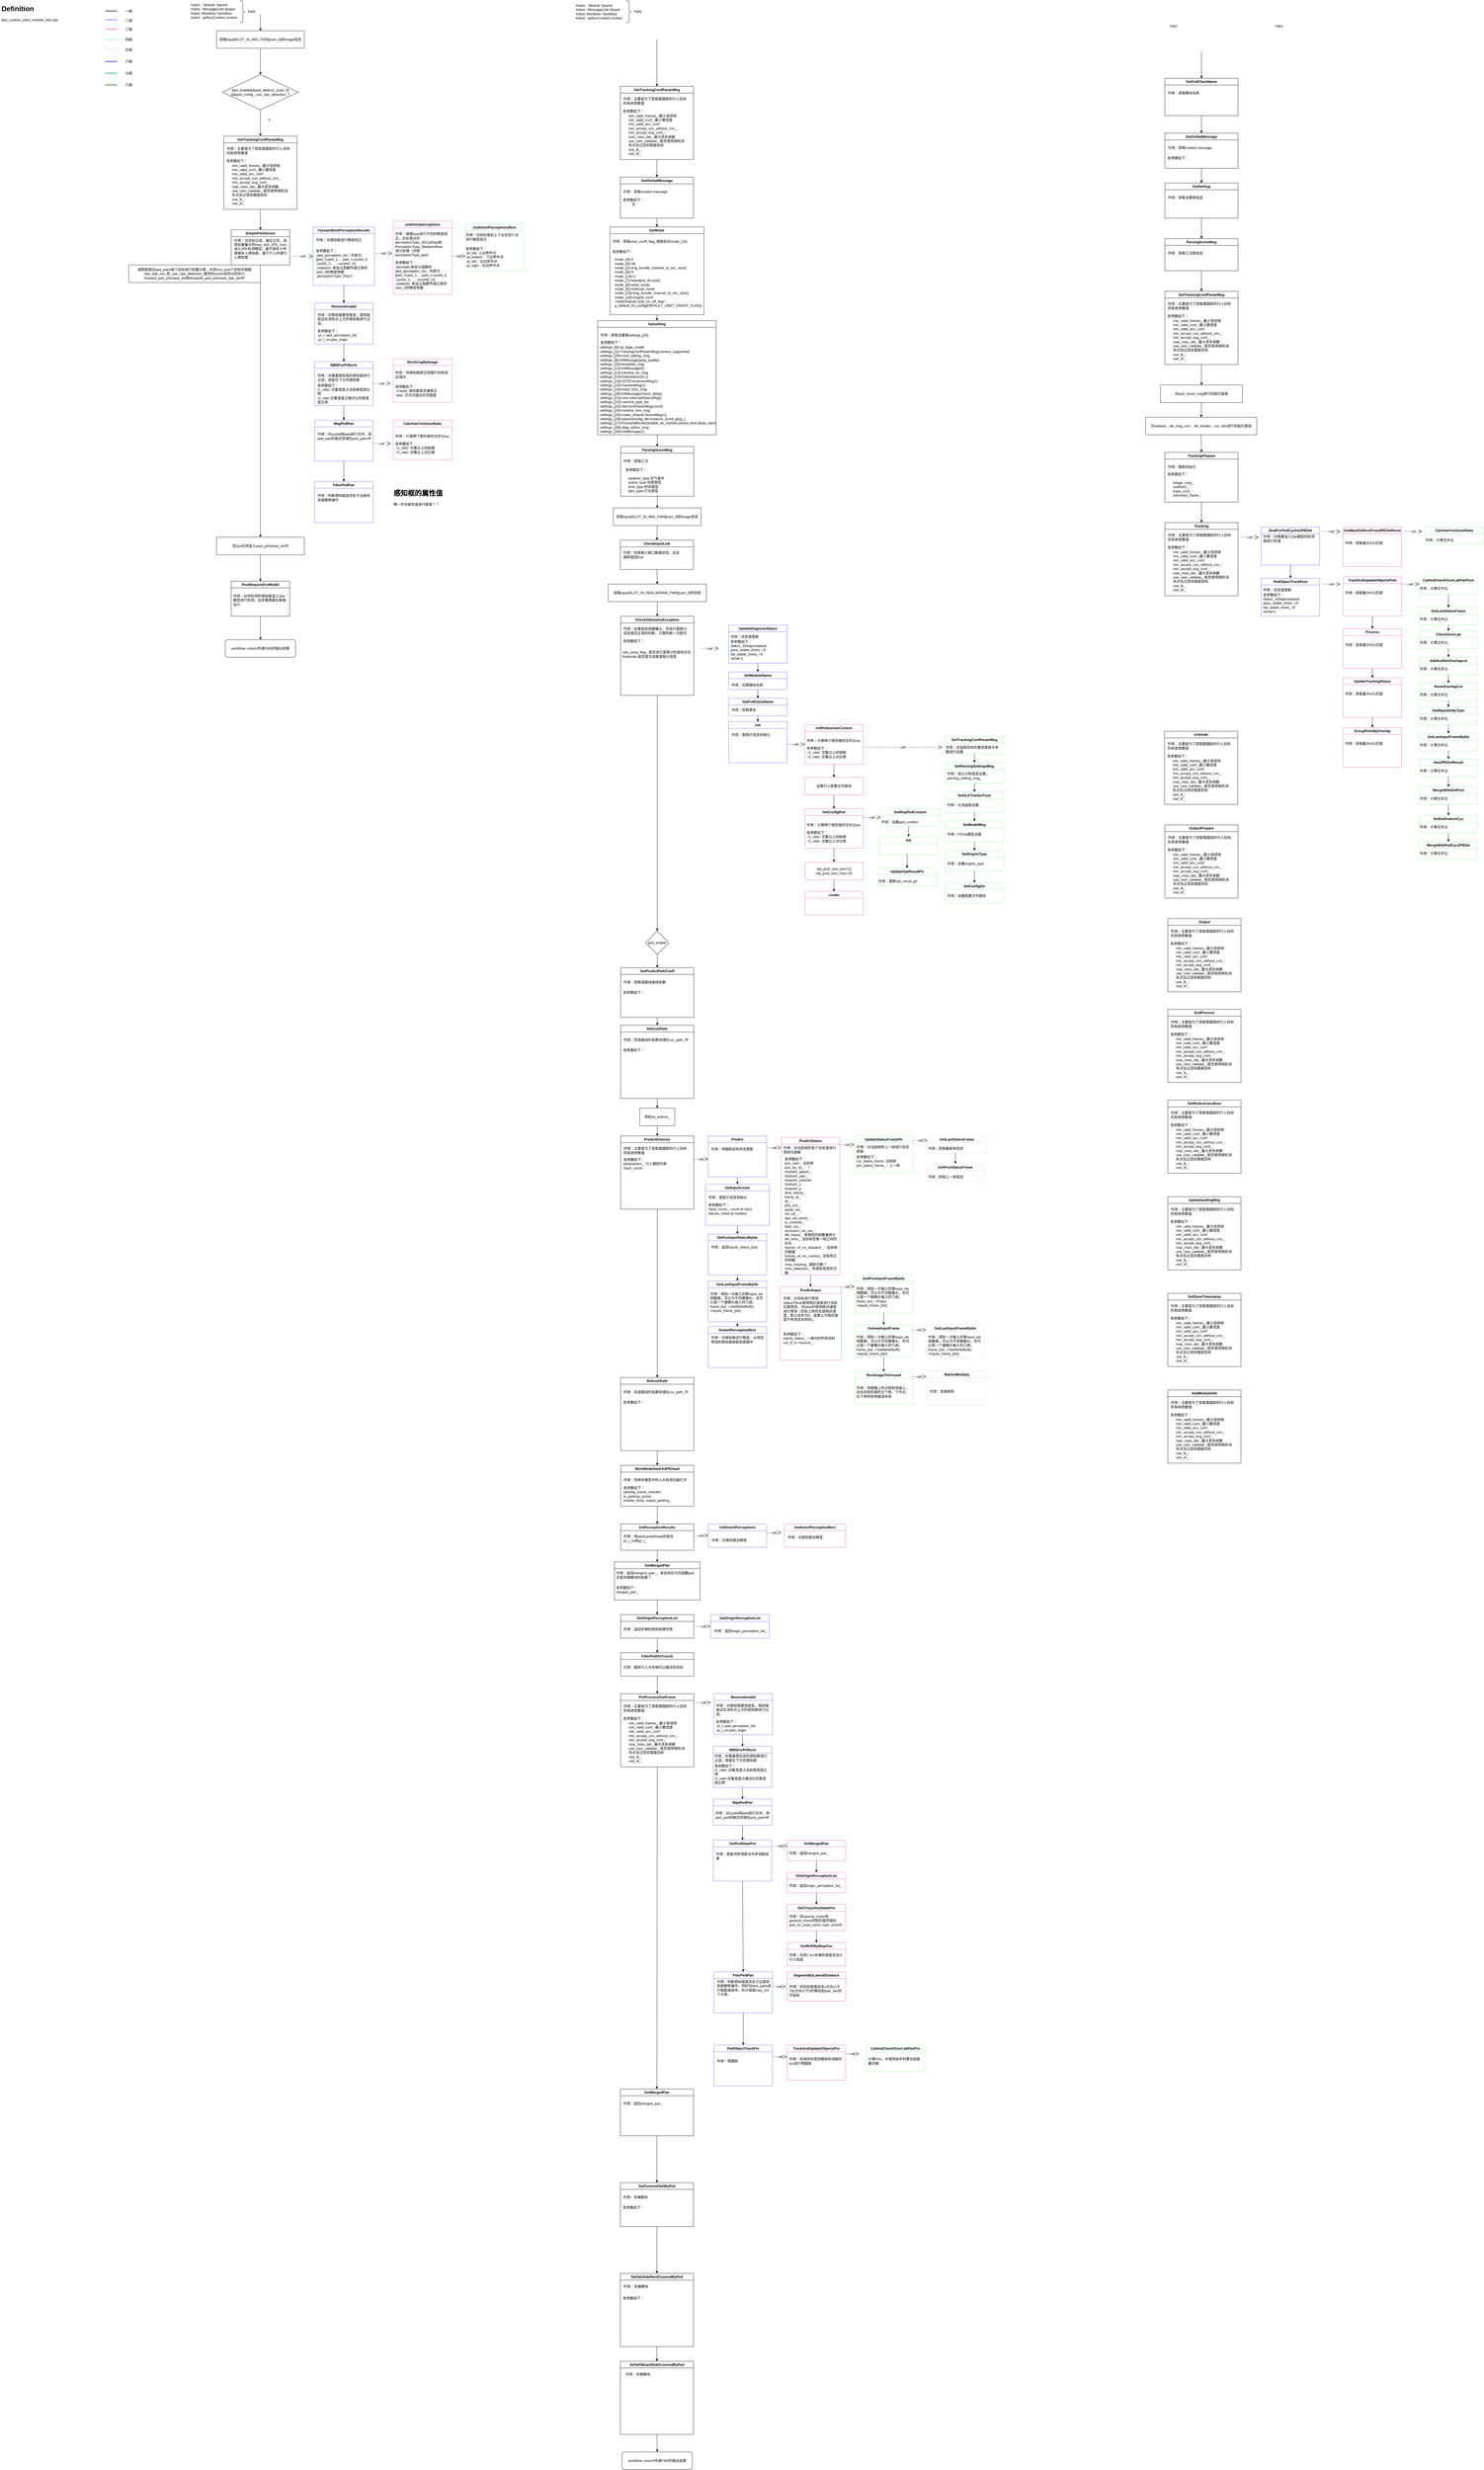 <mxfile version="21.2.7" type="github">
  <diagram name="第 1 页" id="9pobnR72q5jy9rtLN9cD">
    <mxGraphModel dx="1728" dy="510" grid="1" gridSize="10" guides="1" tooltips="1" connect="1" arrows="1" fold="1" page="1" pageScale="1" pageWidth="827" pageHeight="1169" background="#ffffff" math="0" shadow="0">
      <root>
        <mxCell id="0" />
        <mxCell id="1" parent="0" />
        <mxCell id="eINXOdEoiIzQeCJLC4Ov-2" value="FW5" style="text;html=1;strokeColor=none;fillColor=none;align=center;verticalAlign=middle;whiteSpace=wrap;rounded=0;" vertex="1" parent="1">
          <mxGeometry x="20" y="30" width="60" height="30" as="geometry" />
        </mxCell>
        <mxCell id="eINXOdEoiIzQeCJLC4Ov-3" value="FW0" style="text;html=1;strokeColor=none;fillColor=none;align=center;verticalAlign=middle;whiteSpace=wrap;rounded=0;" vertex="1" parent="1">
          <mxGeometry x="1340" y="30" width="60" height="30" as="geometry" />
        </mxCell>
        <mxCell id="eINXOdEoiIzQeCJLC4Ov-4" value="FW2" style="text;html=1;strokeColor=none;fillColor=none;align=center;verticalAlign=middle;whiteSpace=wrap;rounded=0;" vertex="1" parent="1">
          <mxGeometry x="3171" y="80" width="60" height="30" as="geometry" />
        </mxCell>
        <mxCell id="eINXOdEoiIzQeCJLC4Ov-5" value="FW3" style="text;html=1;strokeColor=none;fillColor=none;align=center;verticalAlign=middle;whiteSpace=wrap;rounded=0;" vertex="1" parent="1">
          <mxGeometry x="3531" y="80" width="60" height="30" as="geometry" />
        </mxCell>
        <mxCell id="eINXOdEoiIzQeCJLC4Ov-8" value="获取input[SLOT_IN_IMG_FW5][cam_0]的image信息" style="rounded=0;whiteSpace=wrap;html=1;" vertex="1" parent="1">
          <mxGeometry x="-70" y="110" width="300" height="60" as="geometry" />
        </mxCell>
        <mxCell id="eINXOdEoiIzQeCJLC4Ov-10" value="" style="shape=curlyBracket;whiteSpace=wrap;html=1;rounded=1;flipH=1;labelPosition=right;verticalLabelPosition=middle;align=left;verticalAlign=middle;" vertex="1" parent="1">
          <mxGeometry x="10" y="7.5" width="20" height="75" as="geometry" />
        </mxCell>
        <mxCell id="eINXOdEoiIzQeCJLC4Ov-11" value="hobot :: Module *parent&lt;br&gt;hobot:: MessageLists &amp;amp;input&lt;br&gt;hobot::Workflow *workflow&lt;br&gt;hobot:: spRunContext context" style="text;html=1;strokeColor=none;fillColor=none;align=left;verticalAlign=middle;whiteSpace=wrap;rounded=0;" vertex="1" parent="1">
          <mxGeometry x="-160" y="7.5" width="170" height="70" as="geometry" />
        </mxCell>
        <mxCell id="eINXOdEoiIzQeCJLC4Ov-12" value="" style="endArrow=classic;html=1;rounded=0;entryX=0.5;entryY=0;entryDx=0;entryDy=0;exitX=1;exitY=0.75;exitDx=0;exitDy=0;" edge="1" parent="1" source="eINXOdEoiIzQeCJLC4Ov-2" target="eINXOdEoiIzQeCJLC4Ov-8">
          <mxGeometry width="50" height="50" relative="1" as="geometry">
            <mxPoint x="90" y="50" as="sourcePoint" />
            <mxPoint x="140" as="targetPoint" />
          </mxGeometry>
        </mxCell>
        <mxCell id="eINXOdEoiIzQeCJLC4Ov-13" value="ped_enable&amp;amp;&amp;amp;ped_detecor_[cam_0]&lt;br&gt;&amp;amp;&amp;amp;ped_config_.use_2pe_detection_?" style="rhombus;whiteSpace=wrap;html=1;" vertex="1" parent="1">
          <mxGeometry x="-50" y="260" width="260" height="120" as="geometry" />
        </mxCell>
        <mxCell id="eINXOdEoiIzQeCJLC4Ov-15" value="GetTrackingConfParamMsg" style="swimlane;whiteSpace=wrap;html=1;" vertex="1" parent="1">
          <mxGeometry x="-45" y="470" width="250" height="250" as="geometry" />
        </mxCell>
        <mxCell id="eINXOdEoiIzQeCJLC4Ov-16" value="作用：主要是为了获取需跟踪的行人目标&lt;br&gt;的系统参数值" style="text;html=1;align=left;verticalAlign=middle;resizable=0;points=[];autosize=1;strokeColor=none;fillColor=none;" vertex="1" parent="eINXOdEoiIzQeCJLC4Ov-15">
          <mxGeometry x="7.5" y="30" width="240" height="40" as="geometry" />
        </mxCell>
        <mxCell id="eINXOdEoiIzQeCJLC4Ov-17" value="各参数如下：" style="text;html=1;strokeColor=none;fillColor=none;align=center;verticalAlign=middle;whiteSpace=wrap;rounded=0;" vertex="1" parent="eINXOdEoiIzQeCJLC4Ov-15">
          <mxGeometry y="70" width="90" height="30" as="geometry" />
        </mxCell>
        <mxCell id="eINXOdEoiIzQeCJLC4Ov-18" value="min_valid_frames_:最少连续帧&lt;br&gt;min_valid_conf_:最小置信度&lt;br&gt;min_valid_acc_conf:&lt;br&gt;min_accept_con_without_cnn_:&lt;br&gt;min_accept_avg_conf_:&lt;br&gt;max_miss_det_:最大丢失帧数&lt;br&gt;use_cam_validate_:是否使用相机消失点去过滤非路面目标&lt;br&gt;use_lk_:&lt;br&gt;use_kf_:" style="text;html=1;strokeColor=none;fillColor=none;align=left;verticalAlign=middle;whiteSpace=wrap;rounded=0;" vertex="1" parent="eINXOdEoiIzQeCJLC4Ov-15">
          <mxGeometry x="26.25" y="90" width="202.5" height="150" as="geometry" />
        </mxCell>
        <mxCell id="eINXOdEoiIzQeCJLC4Ov-19" value="SimplePedSensor" style="swimlane;whiteSpace=wrap;html=1;" vertex="1" parent="1">
          <mxGeometry x="-20" y="790" width="200" height="120" as="geometry">
            <mxRectangle x="-60" y="790" width="140" height="30" as="alternateBounds" />
          </mxGeometry>
        </mxCell>
        <mxCell id="eINXOdEoiIzQeCJLC4Ov-87" value="作用：对目标过滤、融合之后，选择权重最大的max_fw5_2PE_num送入2PE检测模型，属于骑车人传递骑车人感知框，属于行人传递行人感知框" style="text;html=1;strokeColor=none;fillColor=none;align=left;verticalAlign=middle;whiteSpace=wrap;rounded=0;" vertex="1" parent="eINXOdEoiIzQeCJLC4Ov-19">
          <mxGeometry x="7.5" y="30" width="190" height="70" as="geometry" />
        </mxCell>
        <mxCell id="eINXOdEoiIzQeCJLC4Ov-20" value="Forward5InitPerceptionResults" style="swimlane;whiteSpace=wrap;html=1;strokeColor=#6666FF;" vertex="1" parent="1">
          <mxGeometry x="260" y="780" width="210" height="200" as="geometry" />
        </mxCell>
        <mxCell id="eINXOdEoiIzQeCJLC4Ov-46" value="作用：对感知框进行畸变校正" style="text;html=1;strokeColor=none;fillColor=none;align=left;verticalAlign=middle;whiteSpace=wrap;rounded=0;" vertex="1" parent="eINXOdEoiIzQeCJLC4Ov-20">
          <mxGeometry x="7.5" y="30" width="190" height="30" as="geometry" />
        </mxCell>
        <mxCell id="eINXOdEoiIzQeCJLC4Ov-47" value="各参数如下：&lt;br&gt;&lt;span style=&quot;white-space: pre;&quot;&gt;	&lt;/span&gt;ped_perception_list：内容为&lt;br&gt;[ped_0,ped_1,…,ped_n,cyclist_0&lt;br&gt;,cyclist_1，…,cycylist_m]&lt;br&gt;&lt;span style=&quot;white-space: pre;&quot;&gt;	&lt;/span&gt;undistort: 来自父函数传递过来的cam_0的畸变参数&lt;br&gt;&lt;span style=&quot;white-space: pre;&quot;&gt;	&lt;/span&gt;perceptionType_Ped:2" style="text;html=1;strokeColor=none;fillColor=none;align=left;verticalAlign=middle;whiteSpace=wrap;rounded=0;" vertex="1" parent="eINXOdEoiIzQeCJLC4Ov-20">
          <mxGeometry x="7.5" y="70" width="185" height="110" as="geometry" />
        </mxCell>
        <mxCell id="eINXOdEoiIzQeCJLC4Ov-24" value="" style="line;strokeWidth=2;html=1;" vertex="1" parent="1">
          <mxGeometry x="-450" y="37.5" width="40" height="10" as="geometry" />
        </mxCell>
        <mxCell id="eINXOdEoiIzQeCJLC4Ov-25" value="" style="line;strokeWidth=2;html=1;strokeColor=#6666FF;" vertex="1" parent="1">
          <mxGeometry x="-450" y="67.5" width="40" height="10" as="geometry" />
        </mxCell>
        <mxCell id="eINXOdEoiIzQeCJLC4Ov-26" value="一级" style="text;html=1;strokeColor=none;fillColor=none;align=center;verticalAlign=middle;whiteSpace=wrap;rounded=0;" vertex="1" parent="1">
          <mxGeometry x="-400" y="27.5" width="60" height="30" as="geometry" />
        </mxCell>
        <mxCell id="eINXOdEoiIzQeCJLC4Ov-27" value="二级" style="text;html=1;strokeColor=none;fillColor=none;align=center;verticalAlign=middle;whiteSpace=wrap;rounded=0;" vertex="1" parent="1">
          <mxGeometry x="-400" y="60" width="60" height="30" as="geometry" />
        </mxCell>
        <mxCell id="eINXOdEoiIzQeCJLC4Ov-28" value="" style="line;strokeWidth=2;html=1;strokeColor=#FF66B3;" vertex="1" parent="1">
          <mxGeometry x="-450" y="100" width="40" height="10" as="geometry" />
        </mxCell>
        <mxCell id="eINXOdEoiIzQeCJLC4Ov-29" value="三级" style="text;html=1;strokeColor=none;fillColor=none;align=center;verticalAlign=middle;whiteSpace=wrap;rounded=0;" vertex="1" parent="1">
          <mxGeometry x="-400" y="90" width="60" height="30" as="geometry" />
        </mxCell>
        <mxCell id="eINXOdEoiIzQeCJLC4Ov-30" value="四级" style="text;html=1;strokeColor=none;fillColor=none;align=center;verticalAlign=middle;whiteSpace=wrap;rounded=0;" vertex="1" parent="1">
          <mxGeometry x="-400" y="125" width="60" height="30" as="geometry" />
        </mxCell>
        <mxCell id="eINXOdEoiIzQeCJLC4Ov-31" value="" style="line;strokeWidth=2;html=1;strokeColor=#99FF99;" vertex="1" parent="1">
          <mxGeometry x="-450" y="135" width="40" height="10" as="geometry" />
        </mxCell>
        <mxCell id="eINXOdEoiIzQeCJLC4Ov-32" value="" style="line;strokeWidth=2;html=1;strokeColor=#FFCCE6;" vertex="1" parent="1">
          <mxGeometry x="-450" y="170" width="40" height="10" as="geometry" />
        </mxCell>
        <mxCell id="eINXOdEoiIzQeCJLC4Ov-33" value="" style="line;strokeWidth=2;html=1;strokeColor=#000099;" vertex="1" parent="1">
          <mxGeometry x="-450" y="210" width="40" height="10" as="geometry" />
        </mxCell>
        <mxCell id="eINXOdEoiIzQeCJLC4Ov-34" value="" style="line;strokeWidth=2;html=1;strokeColor=#009999;" vertex="1" parent="1">
          <mxGeometry x="-450" y="250" width="40" height="10" as="geometry" />
        </mxCell>
        <mxCell id="eINXOdEoiIzQeCJLC4Ov-35" value="" style="line;strokeWidth=2;html=1;strokeColor=#006600;" vertex="1" parent="1">
          <mxGeometry x="-450" y="290" width="40" height="10" as="geometry" />
        </mxCell>
        <mxCell id="eINXOdEoiIzQeCJLC4Ov-36" value="undistortperceptions" style="swimlane;whiteSpace=wrap;html=1;strokeColor=#FF66B3;" vertex="1" parent="1">
          <mxGeometry x="534" y="760" width="200" height="250" as="geometry" />
        </mxCell>
        <mxCell id="eINXOdEoiIzQeCJLC4Ov-40" value="作用：根据type进行不同的畸变校正，此处是对非perceptionType_3DCarRaw和PerceptionType_SkeletonRaw&lt;br&gt;进行处理（亦即perceptionType_ped）" style="text;html=1;strokeColor=none;fillColor=none;align=left;verticalAlign=middle;whiteSpace=wrap;rounded=0;" vertex="1" parent="eINXOdEoiIzQeCJLC4Ov-36">
          <mxGeometry x="5" y="30" width="190" height="100" as="geometry" />
        </mxCell>
        <mxCell id="eINXOdEoiIzQeCJLC4Ov-45" value="各参数如下：&lt;br&gt;&lt;span style=&quot;white-space: pre;&quot;&gt;	&lt;/span&gt;percepts:来自父函数的ped_perception_list，内容为&lt;br&gt;[ped_0,ped_1,…,ped_n,cyclist_0&lt;br&gt;,cyclist_1，…,cycylist_m]&lt;br&gt;&lt;span style=&quot;white-space: pre;&quot;&gt;	&lt;/span&gt;undistort: 来自父函数传递过来的cam_0的畸变参数" style="text;html=1;strokeColor=none;fillColor=none;align=left;verticalAlign=middle;whiteSpace=wrap;rounded=0;" vertex="1" parent="eINXOdEoiIzQeCJLC4Ov-36">
          <mxGeometry x="5" y="130" width="185" height="110" as="geometry" />
        </mxCell>
        <mxCell id="eINXOdEoiIzQeCJLC4Ov-37" value="UndistortPerceptionsRect" style="swimlane;whiteSpace=wrap;html=1;strokeColor=#99FF99;" vertex="1" parent="1">
          <mxGeometry x="780" y="770" width="200" height="160" as="geometry" />
        </mxCell>
        <mxCell id="eINXOdEoiIzQeCJLC4Ov-38" value="作用：对矩形框的上下左右四个点进行畸变校正" style="text;html=1;strokeColor=none;fillColor=none;align=left;verticalAlign=middle;whiteSpace=wrap;rounded=0;" vertex="1" parent="eINXOdEoiIzQeCJLC4Ov-37">
          <mxGeometry y="30" width="190" height="30" as="geometry" />
        </mxCell>
        <mxCell id="eINXOdEoiIzQeCJLC4Ov-39" value="各参数如下：&lt;br&gt;&lt;span style=&quot;white-space: pre;&quot;&gt;	&lt;/span&gt;pt_top: 上边界中点&lt;br&gt;&lt;span style=&quot;white-space: pre;&quot;&gt;	&lt;/span&gt;pt_bottom：下边界中点&lt;br&gt;&lt;span style=&quot;white-space: pre;&quot;&gt;	&lt;/span&gt;pt_left：左边界中点&lt;br&gt;&lt;span style=&quot;white-space: pre;&quot;&gt;	&lt;/span&gt;pt_right：右边界中点" style="text;html=1;strokeColor=none;fillColor=none;align=left;verticalAlign=middle;whiteSpace=wrap;rounded=0;" vertex="1" parent="eINXOdEoiIzQeCJLC4Ov-37">
          <mxGeometry y="70" width="167.5" height="85" as="geometry" />
        </mxCell>
        <mxCell id="eINXOdEoiIzQeCJLC4Ov-41" value="五级" style="text;html=1;strokeColor=none;fillColor=none;align=center;verticalAlign=middle;whiteSpace=wrap;rounded=0;" vertex="1" parent="1">
          <mxGeometry x="-400" y="160" width="60" height="30" as="geometry" />
        </mxCell>
        <mxCell id="eINXOdEoiIzQeCJLC4Ov-42" value="六级" style="text;html=1;strokeColor=none;fillColor=none;align=center;verticalAlign=middle;whiteSpace=wrap;rounded=0;" vertex="1" parent="1">
          <mxGeometry x="-400" y="200" width="60" height="30" as="geometry" />
        </mxCell>
        <mxCell id="eINXOdEoiIzQeCJLC4Ov-43" value="七级" style="text;html=1;strokeColor=none;fillColor=none;align=center;verticalAlign=middle;whiteSpace=wrap;rounded=0;" vertex="1" parent="1">
          <mxGeometry x="-400" y="240" width="60" height="30" as="geometry" />
        </mxCell>
        <mxCell id="eINXOdEoiIzQeCJLC4Ov-44" value="八级" style="text;html=1;strokeColor=none;fillColor=none;align=center;verticalAlign=middle;whiteSpace=wrap;rounded=0;" vertex="1" parent="1">
          <mxGeometry x="-400" y="280" width="60" height="30" as="geometry" />
        </mxCell>
        <mxCell id="eINXOdEoiIzQeCJLC4Ov-48" value="" style="endArrow=classic;html=1;rounded=0;exitX=0.5;exitY=1;exitDx=0;exitDy=0;" edge="1" parent="1" source="eINXOdEoiIzQeCJLC4Ov-8" target="eINXOdEoiIzQeCJLC4Ov-13">
          <mxGeometry width="50" height="50" relative="1" as="geometry">
            <mxPoint x="520" y="580" as="sourcePoint" />
            <mxPoint x="570" y="530" as="targetPoint" />
          </mxGeometry>
        </mxCell>
        <mxCell id="eINXOdEoiIzQeCJLC4Ov-49" value="" style="endArrow=classic;html=1;rounded=0;entryX=0.5;entryY=0;entryDx=0;entryDy=0;exitX=0.5;exitY=1;exitDx=0;exitDy=0;" edge="1" parent="1" source="eINXOdEoiIzQeCJLC4Ov-13" target="eINXOdEoiIzQeCJLC4Ov-15">
          <mxGeometry width="50" height="50" relative="1" as="geometry">
            <mxPoint x="80" y="390" as="sourcePoint" />
            <mxPoint x="570" y="530" as="targetPoint" />
          </mxGeometry>
        </mxCell>
        <mxCell id="eINXOdEoiIzQeCJLC4Ov-50" value="" style="endArrow=classic;html=1;rounded=0;entryX=0.5;entryY=0;entryDx=0;entryDy=0;exitX=0.5;exitY=1;exitDx=0;exitDy=0;" edge="1" parent="1" source="eINXOdEoiIzQeCJLC4Ov-15" target="eINXOdEoiIzQeCJLC4Ov-19">
          <mxGeometry width="50" height="50" relative="1" as="geometry">
            <mxPoint x="83" y="730" as="sourcePoint" />
            <mxPoint x="570" y="530" as="targetPoint" />
          </mxGeometry>
        </mxCell>
        <mxCell id="eINXOdEoiIzQeCJLC4Ov-55" value="call" style="endArrow=open;endSize=12;dashed=1;html=1;rounded=0;entryX=0;entryY=0.5;entryDx=0;entryDy=0;" edge="1" parent="1" target="eINXOdEoiIzQeCJLC4Ov-20">
          <mxGeometry width="160" relative="1" as="geometry">
            <mxPoint x="190" y="880" as="sourcePoint" />
            <mxPoint x="260" y="900" as="targetPoint" />
          </mxGeometry>
        </mxCell>
        <mxCell id="eINXOdEoiIzQeCJLC4Ov-56" value="call" style="endArrow=open;endSize=12;dashed=1;html=1;rounded=0;" edge="1" parent="1">
          <mxGeometry width="160" relative="1" as="geometry">
            <mxPoint x="470" y="870" as="sourcePoint" />
            <mxPoint x="530" y="870" as="targetPoint" />
          </mxGeometry>
        </mxCell>
        <mxCell id="eINXOdEoiIzQeCJLC4Ov-57" value="call" style="endArrow=open;endSize=12;dashed=1;html=1;rounded=0;" edge="1" parent="1">
          <mxGeometry width="160" relative="1" as="geometry">
            <mxPoint x="734" y="879.58" as="sourcePoint" />
            <mxPoint x="780" y="880" as="targetPoint" />
          </mxGeometry>
        </mxCell>
        <mxCell id="eINXOdEoiIzQeCJLC4Ov-59" value="RemoveInvalid" style="swimlane;whiteSpace=wrap;html=1;strokeColor=#6666FF;" vertex="1" parent="1">
          <mxGeometry x="265" y="1040" width="200" height="140" as="geometry" />
        </mxCell>
        <mxCell id="eINXOdEoiIzQeCJLC4Ov-61" value="作用：对感知框置信度低，感知框底边在消失点上方的感知框进行过滤。" style="text;html=1;strokeColor=none;fillColor=none;align=left;verticalAlign=middle;whiteSpace=wrap;rounded=0;" vertex="1" parent="eINXOdEoiIzQeCJLC4Ov-59">
          <mxGeometry x="7.5" y="30" width="190" height="50" as="geometry" />
        </mxCell>
        <mxCell id="eINXOdEoiIzQeCJLC4Ov-62" value="各参数如下：&lt;br&gt;&lt;span style=&quot;white-space: pre;&quot;&gt;	&lt;/span&gt;pr_l: ped_perception_list&lt;br&gt;&lt;span style=&quot;white-space: pre;&quot;&gt;	&lt;/span&gt;pr_l_ori:ped_origin" style="text;html=1;strokeColor=none;fillColor=none;align=left;verticalAlign=middle;whiteSpace=wrap;rounded=0;" vertex="1" parent="eINXOdEoiIzQeCJLC4Ov-59">
          <mxGeometry x="7.5" y="79" width="185" height="61" as="geometry" />
        </mxCell>
        <mxCell id="eINXOdEoiIzQeCJLC4Ov-60" value="Y" style="text;html=1;strokeColor=none;fillColor=none;align=center;verticalAlign=middle;whiteSpace=wrap;rounded=0;" vertex="1" parent="1">
          <mxGeometry x="80" y="400" width="60" height="30" as="geometry" />
        </mxCell>
        <mxCell id="eINXOdEoiIzQeCJLC4Ov-63" value="" style="endArrow=classic;html=1;rounded=0;exitX=0.5;exitY=1;exitDx=0;exitDy=0;" edge="1" parent="1" source="eINXOdEoiIzQeCJLC4Ov-20" target="eINXOdEoiIzQeCJLC4Ov-59">
          <mxGeometry width="50" height="50" relative="1" as="geometry">
            <mxPoint x="580" y="1190" as="sourcePoint" />
            <mxPoint x="630" y="1140" as="targetPoint" />
          </mxGeometry>
        </mxCell>
        <mxCell id="eINXOdEoiIzQeCJLC4Ov-64" value="NMSForPrRects" style="swimlane;whiteSpace=wrap;html=1;strokeColor=#6666FF;" vertex="1" parent="1">
          <mxGeometry x="265" y="1240" width="200" height="150" as="geometry" />
        </mxCell>
        <mxCell id="eINXOdEoiIzQeCJLC4Ov-65" value="作用：对重叠度较高的感知框进行过滤，保留在下方的感知框" style="text;html=1;strokeColor=none;fillColor=none;align=left;verticalAlign=middle;whiteSpace=wrap;rounded=0;" vertex="1" parent="eINXOdEoiIzQeCJLC4Ov-64">
          <mxGeometry x="7.5" y="30" width="190" height="50" as="geometry" />
        </mxCell>
        <mxCell id="eINXOdEoiIzQeCJLC4Ov-66" value="各参数如下：&lt;br&gt;r1_ratio: 交集宽度占当前框宽度比例&lt;br&gt;r2_ratio:交集宽度占被对比的框宽度比例" style="text;html=1;strokeColor=none;fillColor=none;align=left;verticalAlign=middle;whiteSpace=wrap;rounded=0;" vertex="1" parent="eINXOdEoiIzQeCJLC4Ov-64">
          <mxGeometry x="7.5" y="79" width="185" height="61" as="geometry" />
        </mxCell>
        <mxCell id="eINXOdEoiIzQeCJLC4Ov-67" value="MapPedPair" style="swimlane;whiteSpace=wrap;html=1;strokeColor=#6666FF;" vertex="1" parent="1">
          <mxGeometry x="265" y="1440" width="200" height="140" as="geometry" />
        </mxCell>
        <mxCell id="eINXOdEoiIzQeCJLC4Ov-68" value="作用：对cyclist和ped进行合并，用ped_pair的格式存储在ped_pairs中" style="text;html=1;strokeColor=none;fillColor=none;align=left;verticalAlign=middle;whiteSpace=wrap;rounded=0;" vertex="1" parent="eINXOdEoiIzQeCJLC4Ov-67">
          <mxGeometry x="7.5" y="30" width="190" height="50" as="geometry" />
        </mxCell>
        <mxCell id="eINXOdEoiIzQeCJLC4Ov-70" value="FilterPedPair" style="swimlane;whiteSpace=wrap;html=1;strokeColor=#6666FF;" vertex="1" parent="1">
          <mxGeometry x="265" y="1650" width="200" height="140" as="geometry" />
        </mxCell>
        <mxCell id="eINXOdEoiIzQeCJLC4Ov-71" value="作用：判断感知框是否处于边缘状态做删除操作" style="text;html=1;strokeColor=none;fillColor=none;align=left;verticalAlign=middle;whiteSpace=wrap;rounded=0;" vertex="1" parent="eINXOdEoiIzQeCJLC4Ov-70">
          <mxGeometry x="7.5" y="30" width="190" height="50" as="geometry" />
        </mxCell>
        <mxCell id="eINXOdEoiIzQeCJLC4Ov-73" value="RectCropByImage" style="swimlane;whiteSpace=wrap;html=1;strokeColor=#FF66B3;" vertex="1" parent="1">
          <mxGeometry x="534" y="1230" width="200" height="150" as="geometry" />
        </mxCell>
        <mxCell id="eINXOdEoiIzQeCJLC4Ov-74" value="作用：将感知框修正到图片的有效区域内" style="text;html=1;strokeColor=none;fillColor=none;align=left;verticalAlign=middle;whiteSpace=wrap;rounded=0;" vertex="1" parent="eINXOdEoiIzQeCJLC4Ov-73">
          <mxGeometry x="5" y="30" width="190" height="50" as="geometry" />
        </mxCell>
        <mxCell id="eINXOdEoiIzQeCJLC4Ov-75" value="各参数如下：&lt;br&gt;&lt;span style=&quot;white-space: pre;&quot;&gt;	&lt;/span&gt;croped: 感知框是否被修正&lt;br&gt;&lt;span style=&quot;white-space: pre;&quot;&gt;	&lt;/span&gt;bias: 可允许超出的范围值" style="text;html=1;strokeColor=none;fillColor=none;align=left;verticalAlign=middle;whiteSpace=wrap;rounded=0;" vertex="1" parent="eINXOdEoiIzQeCJLC4Ov-73">
          <mxGeometry x="5" y="80" width="185" height="60" as="geometry" />
        </mxCell>
        <mxCell id="eINXOdEoiIzQeCJLC4Ov-76" value="" style="endArrow=classic;html=1;rounded=0;exitX=0.5;exitY=1;exitDx=0;exitDy=0;entryX=0.5;entryY=0;entryDx=0;entryDy=0;" edge="1" parent="1" source="eINXOdEoiIzQeCJLC4Ov-62" target="eINXOdEoiIzQeCJLC4Ov-64">
          <mxGeometry width="50" height="50" relative="1" as="geometry">
            <mxPoint x="550" y="1320" as="sourcePoint" />
            <mxPoint x="600" y="1270" as="targetPoint" />
          </mxGeometry>
        </mxCell>
        <mxCell id="eINXOdEoiIzQeCJLC4Ov-77" value="call" style="endArrow=open;endSize=12;dashed=1;html=1;rounded=0;" edge="1" parent="1">
          <mxGeometry width="160" relative="1" as="geometry">
            <mxPoint x="465" y="1314.58" as="sourcePoint" />
            <mxPoint x="525" y="1314.58" as="targetPoint" />
          </mxGeometry>
        </mxCell>
        <mxCell id="eINXOdEoiIzQeCJLC4Ov-78" value="" style="endArrow=classic;html=1;rounded=0;exitX=0.5;exitY=1;exitDx=0;exitDy=0;entryX=0.5;entryY=0;entryDx=0;entryDy=0;" edge="1" parent="1" source="eINXOdEoiIzQeCJLC4Ov-64" target="eINXOdEoiIzQeCJLC4Ov-67">
          <mxGeometry width="50" height="50" relative="1" as="geometry">
            <mxPoint x="550" y="1370" as="sourcePoint" />
            <mxPoint x="600" y="1320" as="targetPoint" />
          </mxGeometry>
        </mxCell>
        <mxCell id="eINXOdEoiIzQeCJLC4Ov-79" value="CalcInterVsUnionRatio" style="swimlane;whiteSpace=wrap;html=1;strokeColor=#FF66B3;" vertex="1" parent="1">
          <mxGeometry x="534" y="1440" width="200" height="135" as="geometry" />
        </mxCell>
        <mxCell id="eINXOdEoiIzQeCJLC4Ov-80" value="作用：计算两个矩形框的交并比iou" style="text;html=1;strokeColor=none;fillColor=none;align=left;verticalAlign=middle;whiteSpace=wrap;rounded=0;" vertex="1" parent="eINXOdEoiIzQeCJLC4Ov-79">
          <mxGeometry x="5" y="30" width="190" height="50" as="geometry" />
        </mxCell>
        <mxCell id="eINXOdEoiIzQeCJLC4Ov-81" value="各参数如下：&lt;br&gt;&lt;span style=&quot;white-space: pre;&quot;&gt;	&lt;/span&gt;r1_ratio: 交集比上初始框&lt;br&gt;&lt;span style=&quot;white-space: pre;&quot;&gt;	&lt;/span&gt;r2_ratio: 交集比上对比框" style="text;html=1;strokeColor=none;fillColor=none;align=left;verticalAlign=middle;whiteSpace=wrap;rounded=0;" vertex="1" parent="eINXOdEoiIzQeCJLC4Ov-79">
          <mxGeometry x="5" y="65" width="185" height="60" as="geometry" />
        </mxCell>
        <mxCell id="eINXOdEoiIzQeCJLC4Ov-83" value="call" style="endArrow=open;endSize=12;dashed=1;html=1;rounded=0;" edge="1" parent="1">
          <mxGeometry width="160" relative="1" as="geometry">
            <mxPoint x="465" y="1520" as="sourcePoint" />
            <mxPoint x="525" y="1520" as="targetPoint" />
          </mxGeometry>
        </mxCell>
        <mxCell id="eINXOdEoiIzQeCJLC4Ov-84" value="" style="endArrow=classic;html=1;rounded=0;exitX=0.5;exitY=1;exitDx=0;exitDy=0;entryX=0.5;entryY=0;entryDx=0;entryDy=0;" edge="1" parent="1" source="eINXOdEoiIzQeCJLC4Ov-67" target="eINXOdEoiIzQeCJLC4Ov-70">
          <mxGeometry width="50" height="50" relative="1" as="geometry">
            <mxPoint x="550" y="1680" as="sourcePoint" />
            <mxPoint x="600" y="1630" as="targetPoint" />
          </mxGeometry>
        </mxCell>
        <mxCell id="eINXOdEoiIzQeCJLC4Ov-85" value="&lt;h1&gt;感知框的属性值&lt;/h1&gt;&lt;p&gt;哪一步对属性值进行赋值？？&lt;/p&gt;" style="text;html=1;strokeColor=none;fillColor=none;spacing=5;spacingTop=-20;whiteSpace=wrap;overflow=hidden;rounded=0;" vertex="1" parent="1">
          <mxGeometry x="530" y="1670" width="190" height="120" as="geometry" />
        </mxCell>
        <mxCell id="eINXOdEoiIzQeCJLC4Ov-86" value="将2pe任务放入asyn_prfortask_list中" style="rounded=0;whiteSpace=wrap;html=1;" vertex="1" parent="1">
          <mxGeometry x="-70" y="1840" width="300" height="60" as="geometry" />
        </mxCell>
        <mxCell id="eINXOdEoiIzQeCJLC4Ov-88" value="" style="endArrow=classic;html=1;rounded=0;exitX=0.5;exitY=1;exitDx=0;exitDy=0;entryX=0.5;entryY=0;entryDx=0;entryDy=0;" edge="1" parent="1" source="eINXOdEoiIzQeCJLC4Ov-19" target="eINXOdEoiIzQeCJLC4Ov-86">
          <mxGeometry width="50" height="50" relative="1" as="geometry">
            <mxPoint x="510" y="1190" as="sourcePoint" />
            <mxPoint x="20" y="1390" as="targetPoint" />
          </mxGeometry>
        </mxCell>
        <mxCell id="eINXOdEoiIzQeCJLC4Ov-89" value="PostRequestForModel" style="swimlane;whiteSpace=wrap;html=1;" vertex="1" parent="1">
          <mxGeometry x="-20" y="1990" width="200" height="120" as="geometry" />
        </mxCell>
        <mxCell id="eINXOdEoiIzQeCJLC4Ov-91" value="作用：对待检测的感知框送入2pe模型进行检测，此步骤需要在板端运行" style="text;html=1;strokeColor=none;fillColor=none;align=left;verticalAlign=middle;whiteSpace=wrap;rounded=0;" vertex="1" parent="eINXOdEoiIzQeCJLC4Ov-89">
          <mxGeometry x="5" y="30" width="190" height="70" as="geometry" />
        </mxCell>
        <mxCell id="eINXOdEoiIzQeCJLC4Ov-90" value="" style="endArrow=classic;html=1;rounded=0;exitX=0.5;exitY=1;exitDx=0;exitDy=0;" edge="1" parent="1" source="eINXOdEoiIzQeCJLC4Ov-86" target="eINXOdEoiIzQeCJLC4Ov-89">
          <mxGeometry width="50" height="50" relative="1" as="geometry">
            <mxPoint x="510" y="1930" as="sourcePoint" />
            <mxPoint x="560" y="1880" as="targetPoint" />
          </mxGeometry>
        </mxCell>
        <mxCell id="eINXOdEoiIzQeCJLC4Ov-92" value="workflow-&amp;gt;return传递FW5的输出结果" style="rounded=1;whiteSpace=wrap;html=1;" vertex="1" parent="1">
          <mxGeometry x="-40" y="2190" width="240" height="60" as="geometry" />
        </mxCell>
        <mxCell id="eINXOdEoiIzQeCJLC4Ov-93" value="" style="endArrow=classic;html=1;rounded=0;exitX=0.5;exitY=1;exitDx=0;exitDy=0;entryX=0.5;entryY=0;entryDx=0;entryDy=0;" edge="1" parent="1" source="eINXOdEoiIzQeCJLC4Ov-89" target="eINXOdEoiIzQeCJLC4Ov-92">
          <mxGeometry width="50" height="50" relative="1" as="geometry">
            <mxPoint x="510" y="1940" as="sourcePoint" />
            <mxPoint x="560" y="1890" as="targetPoint" />
          </mxGeometry>
        </mxCell>
        <mxCell id="eINXOdEoiIzQeCJLC4Ov-94" value="GetTrackingConfParamMsg" style="swimlane;whiteSpace=wrap;html=1;" vertex="1" parent="1">
          <mxGeometry x="1310" y="300" width="250" height="250" as="geometry" />
        </mxCell>
        <mxCell id="eINXOdEoiIzQeCJLC4Ov-95" value="作用：主要是为了获取需跟踪的行人目标&lt;br&gt;的系统参数值" style="text;html=1;align=left;verticalAlign=middle;resizable=0;points=[];autosize=1;strokeColor=none;fillColor=none;" vertex="1" parent="eINXOdEoiIzQeCJLC4Ov-94">
          <mxGeometry x="7.5" y="30" width="240" height="40" as="geometry" />
        </mxCell>
        <mxCell id="eINXOdEoiIzQeCJLC4Ov-96" value="各参数如下：" style="text;html=1;strokeColor=none;fillColor=none;align=center;verticalAlign=middle;whiteSpace=wrap;rounded=0;" vertex="1" parent="eINXOdEoiIzQeCJLC4Ov-94">
          <mxGeometry y="70" width="90" height="30" as="geometry" />
        </mxCell>
        <mxCell id="eINXOdEoiIzQeCJLC4Ov-97" value="min_valid_frames_:最少连续帧&lt;br&gt;min_valid_conf_:最小置信度&lt;br&gt;min_valid_acc_conf:&lt;br&gt;min_accept_con_without_cnn_:&lt;br&gt;min_accept_avg_conf_:&lt;br&gt;max_miss_det_:最大丢失帧数&lt;br&gt;use_cam_validate_:是否使用相机消失点去过滤非路面目标&lt;br&gt;use_lk_:&lt;br&gt;use_kf_:" style="text;html=1;strokeColor=none;fillColor=none;align=left;verticalAlign=middle;whiteSpace=wrap;rounded=0;" vertex="1" parent="eINXOdEoiIzQeCJLC4Ov-94">
          <mxGeometry x="26.25" y="90" width="202.5" height="150" as="geometry" />
        </mxCell>
        <mxCell id="eINXOdEoiIzQeCJLC4Ov-98" value="GetGlobalMessage" style="swimlane;whiteSpace=wrap;html=1;" vertex="1" parent="1">
          <mxGeometry x="1310" y="610" width="250" height="140" as="geometry" />
        </mxCell>
        <mxCell id="eINXOdEoiIzQeCJLC4Ov-99" value="作用：获取context message" style="text;html=1;align=left;verticalAlign=middle;resizable=0;points=[];autosize=1;strokeColor=none;fillColor=none;" vertex="1" parent="eINXOdEoiIzQeCJLC4Ov-98">
          <mxGeometry x="7.5" y="35" width="170" height="30" as="geometry" />
        </mxCell>
        <mxCell id="eINXOdEoiIzQeCJLC4Ov-100" value="各参数如下：&lt;br&gt;无" style="text;html=1;strokeColor=none;fillColor=none;align=center;verticalAlign=middle;whiteSpace=wrap;rounded=0;" vertex="1" parent="eINXOdEoiIzQeCJLC4Ov-98">
          <mxGeometry y="70" width="90" height="30" as="geometry" />
        </mxCell>
        <mxCell id="eINXOdEoiIzQeCJLC4Ov-102" value="GetMode" style="swimlane;whiteSpace=wrap;html=1;" vertex="1" parent="1">
          <mxGeometry x="1274.38" y="780" width="321.25" height="300" as="geometry" />
        </mxCell>
        <mxCell id="eINXOdEoiIzQeCJLC4Ov-103" value="作用：获取unet_onoff_flag_使能标志mode_[16]" style="text;html=1;align=left;verticalAlign=middle;resizable=0;points=[];autosize=1;strokeColor=none;fillColor=none;" vertex="1" parent="eINXOdEoiIzQeCJLC4Ov-102">
          <mxGeometry x="7.5" y="35" width="280" height="30" as="geometry" />
        </mxCell>
        <mxCell id="eINXOdEoiIzQeCJLC4Ov-104" value="各参数如下：" style="text;html=1;strokeColor=none;fillColor=none;align=center;verticalAlign=middle;whiteSpace=wrap;rounded=0;" vertex="1" parent="eINXOdEoiIzQeCJLC4Ov-102">
          <mxGeometry y="70" width="90" height="30" as="geometry" />
        </mxCell>
        <mxCell id="eINXOdEoiIzQeCJLC4Ov-105" value="mode_[4]=2&lt;br&gt;mode_[0]=36&lt;br&gt;mode_[2]=img_bundle_channel_id_set_.size()&lt;br&gt;mode_[6]=3&lt;br&gt;mode_[13]=1&lt;br&gt;mode_[7]=standard_dir.size()&lt;br&gt;mode_[8]=seek_mode&lt;br&gt;mode_[9]=external_mode&lt;br&gt;mode_[10]=img_bundle_channel_id_set_.size()&lt;br&gt;mode_[16]=engine_conf-&amp;gt;GetIntValue(&quot;unet_on_off_flag&quot;,&lt;br&gt;g_default_int_config[DEFAULT_UNET_ONOFF_FLAG])" style="text;html=1;strokeColor=none;fillColor=none;align=left;verticalAlign=middle;whiteSpace=wrap;rounded=0;" vertex="1" parent="eINXOdEoiIzQeCJLC4Ov-102">
          <mxGeometry x="15" y="100" width="305" height="180" as="geometry" />
        </mxCell>
        <mxCell id="eINXOdEoiIzQeCJLC4Ov-106" value="Getsetting" style="swimlane;whiteSpace=wrap;html=1;" vertex="1" parent="1">
          <mxGeometry x="1232.82" y="1100" width="404.37" height="390" as="geometry" />
        </mxCell>
        <mxCell id="eINXOdEoiIzQeCJLC4Ov-107" value="作用：获取设置值settings_[25]" style="text;html=1;align=left;verticalAlign=middle;resizable=0;points=[];autosize=1;strokeColor=none;fillColor=none;" vertex="1" parent="eINXOdEoiIzQeCJLC4Ov-106">
          <mxGeometry x="7.5" y="35" width="190" height="30" as="geometry" />
        </mxCell>
        <mxCell id="eINXOdEoiIzQeCJLC4Ov-108" value="各参数如下：" style="text;html=1;strokeColor=none;fillColor=none;align=center;verticalAlign=middle;whiteSpace=wrap;rounded=0;" vertex="1" parent="eINXOdEoiIzQeCJLC4Ov-106">
          <mxGeometry y="60" width="90" height="30" as="geometry" />
        </mxCell>
        <mxCell id="eINXOdEoiIzQeCJLC4Ov-109" value="settings_[0]=sp_fpga_model&lt;br&gt;settings_[1]=TrackingConfParamMsg(camera_supported)&lt;br&gt;settings_[29]=conf_setting_msg&lt;br&gt;settings_[8]=IntMessage(jpeg_quality)&lt;br&gt;settings_[10]=template_msg&lt;br&gt;settings_[11]=IntMessage(5)&lt;br&gt;settings_[12]=camera_en_msg&lt;br&gt;settings_[13]=GetInstance(0,1)&lt;br&gt;settings_[14]=VCSConversionMsg(1)&lt;br&gt;settings_[15]=CameraMsg(1)&lt;br&gt;settings_[16]=track_func_msg&lt;br&gt;settings_[20]=IntMessage(check_delay)&lt;br&gt;settings_[21]=new InterruptStatusMsg()&lt;br&gt;settings_[22]=camera_type_list&lt;br&gt;settings_[23]=SensorsParamMsg(count)&lt;br&gt;settings_[24]=runtime_env_msg&lt;br&gt;settings_[25]=make_shared&amp;lt;SceneMsg&amp;gt;()&lt;br&gt;settings_[26]=param{config_file,instance_id,init_glog_}&lt;br&gt;settings_[27]=ForwardMonitor(enable_fw_monitor,period_time,delay_start)&lt;br&gt;settings_[28]=diag_action_msg&lt;br&gt;settings_[30]=IntMessage(1)" style="text;html=1;strokeColor=none;fillColor=none;align=left;verticalAlign=middle;whiteSpace=wrap;rounded=0;" vertex="1" parent="eINXOdEoiIzQeCJLC4Ov-106">
          <mxGeometry x="6.56" y="80" width="393.44" height="310" as="geometry" />
        </mxCell>
        <mxCell id="eINXOdEoiIzQeCJLC4Ov-110" value="ParsingSceneMsg" style="swimlane;whiteSpace=wrap;html=1;" vertex="1" parent="1">
          <mxGeometry x="1311.1" y="1530" width="250" height="170" as="geometry" />
        </mxCell>
        <mxCell id="eINXOdEoiIzQeCJLC4Ov-111" value="作用：获取工况" style="text;html=1;align=left;verticalAlign=middle;resizable=0;points=[];autosize=1;strokeColor=none;fillColor=none;" vertex="1" parent="eINXOdEoiIzQeCJLC4Ov-110">
          <mxGeometry x="7.5" y="35" width="110" height="30" as="geometry" />
        </mxCell>
        <mxCell id="eINXOdEoiIzQeCJLC4Ov-112" value="各参数如下：" style="text;html=1;strokeColor=none;fillColor=none;align=center;verticalAlign=middle;whiteSpace=wrap;rounded=0;" vertex="1" parent="eINXOdEoiIzQeCJLC4Ov-110">
          <mxGeometry x="7.5" y="65" width="90" height="30" as="geometry" />
        </mxCell>
        <mxCell id="eINXOdEoiIzQeCJLC4Ov-113" value="weather_type:天气条件&lt;br&gt;scene_type:场景类型&lt;br&gt;time_type:时间类型&lt;br&gt;light_type:灯光类型" style="text;html=1;strokeColor=none;fillColor=none;align=left;verticalAlign=middle;whiteSpace=wrap;rounded=0;" vertex="1" parent="eINXOdEoiIzQeCJLC4Ov-110">
          <mxGeometry x="23.75" y="95" width="202.5" height="70" as="geometry" />
        </mxCell>
        <mxCell id="eINXOdEoiIzQeCJLC4Ov-114" value="CheckInputLink" style="swimlane;whiteSpace=wrap;html=1;" vertex="1" parent="1">
          <mxGeometry x="1310" y="1850" width="250" height="100" as="geometry" />
        </mxCell>
        <mxCell id="eINXOdEoiIzQeCJLC4Ov-115" value="作用：检查输入接口数据状态，此处&lt;br&gt;强制返回true" style="text;html=1;align=left;verticalAlign=middle;resizable=0;points=[];autosize=1;strokeColor=none;fillColor=none;" vertex="1" parent="eINXOdEoiIzQeCJLC4Ov-114">
          <mxGeometry x="7.5" y="30" width="220" height="40" as="geometry" />
        </mxCell>
        <mxCell id="eINXOdEoiIzQeCJLC4Ov-118" value="CheckOdometryException" style="swimlane;whiteSpace=wrap;html=1;" vertex="1" parent="1">
          <mxGeometry x="1311.1" y="2110" width="250" height="270" as="geometry" />
        </mxCell>
        <mxCell id="eINXOdEoiIzQeCJLC4Ov-119" value="作用：如果是前视摄像头，则进行里程计&lt;br&gt;信息是否正常的判断，只需判断一次即可" style="text;html=1;align=left;verticalAlign=middle;resizable=0;points=[];autosize=1;strokeColor=none;fillColor=none;" vertex="1" parent="eINXOdEoiIzQeCJLC4Ov-118">
          <mxGeometry x="7.5" y="30" width="240" height="40" as="geometry" />
        </mxCell>
        <mxCell id="eINXOdEoiIzQeCJLC4Ov-120" value="各参数如下：" style="text;html=1;strokeColor=none;fillColor=none;align=center;verticalAlign=middle;whiteSpace=wrap;rounded=0;" vertex="1" parent="eINXOdEoiIzQeCJLC4Ov-118">
          <mxGeometry y="70" width="90" height="30" as="geometry" />
        </mxCell>
        <mxCell id="eINXOdEoiIzQeCJLC4Ov-121" value="odo_jump_flag_:是否进行里程计检查标志位&lt;br&gt;firstinodo:是否首次读取里程计信息&lt;br&gt;" style="text;html=1;strokeColor=none;fillColor=none;align=left;verticalAlign=middle;whiteSpace=wrap;rounded=0;" vertex="1" parent="eINXOdEoiIzQeCJLC4Ov-118">
          <mxGeometry x="5" y="100" width="240" height="60" as="geometry" />
        </mxCell>
        <mxCell id="eINXOdEoiIzQeCJLC4Ov-134" value="GetPredictPathCoeff" style="swimlane;whiteSpace=wrap;html=1;" vertex="1" parent="1">
          <mxGeometry x="1311.1" y="3310" width="250" height="170" as="geometry" />
        </mxCell>
        <mxCell id="eINXOdEoiIzQeCJLC4Ov-135" value="作用：获取道路线曲线系数" style="text;html=1;align=left;verticalAlign=middle;resizable=0;points=[];autosize=1;strokeColor=none;fillColor=none;" vertex="1" parent="eINXOdEoiIzQeCJLC4Ov-134">
          <mxGeometry x="7.5" y="35" width="170" height="30" as="geometry" />
        </mxCell>
        <mxCell id="eINXOdEoiIzQeCJLC4Ov-136" value="各参数如下：" style="text;html=1;strokeColor=none;fillColor=none;align=center;verticalAlign=middle;whiteSpace=wrap;rounded=0;" vertex="1" parent="eINXOdEoiIzQeCJLC4Ov-134">
          <mxGeometry y="70" width="90" height="30" as="geometry" />
        </mxCell>
        <mxCell id="eINXOdEoiIzQeCJLC4Ov-138" value="RefreshPath" style="swimlane;whiteSpace=wrap;html=1;" vertex="1" parent="1">
          <mxGeometry x="1311.1" y="3507" width="250" height="250" as="geometry" />
        </mxCell>
        <mxCell id="eINXOdEoiIzQeCJLC4Ov-139" value="作用：将道路线的系数存储在cur_path_中" style="text;html=1;align=left;verticalAlign=middle;resizable=0;points=[];autosize=1;strokeColor=none;fillColor=none;" vertex="1" parent="eINXOdEoiIzQeCJLC4Ov-138">
          <mxGeometry x="7.5" y="35" width="240" height="30" as="geometry" />
        </mxCell>
        <mxCell id="eINXOdEoiIzQeCJLC4Ov-140" value="各参数如下：" style="text;html=1;strokeColor=none;fillColor=none;align=center;verticalAlign=middle;whiteSpace=wrap;rounded=0;" vertex="1" parent="eINXOdEoiIzQeCJLC4Ov-138">
          <mxGeometry y="70" width="90" height="30" as="geometry" />
        </mxCell>
        <mxCell id="eINXOdEoiIzQeCJLC4Ov-142" value="PredictDetector" style="swimlane;whiteSpace=wrap;html=1;" vertex="1" parent="1">
          <mxGeometry x="1311.1" y="3885" width="250" height="250" as="geometry" />
        </mxCell>
        <mxCell id="eINXOdEoiIzQeCJLC4Ov-143" value="作用：主要是为了获取需跟踪的行人目标&lt;br&gt;的系统参数值" style="text;html=1;align=left;verticalAlign=middle;resizable=0;points=[];autosize=1;strokeColor=none;fillColor=none;" vertex="1" parent="eINXOdEoiIzQeCJLC4Ov-142">
          <mxGeometry x="7.5" y="30" width="240" height="40" as="geometry" />
        </mxCell>
        <mxCell id="eINXOdEoiIzQeCJLC4Ov-144" value="各参数如下：&lt;br&gt;pedestrians_: 行人跟踪列表&lt;br style=&quot;border-color: var(--border-color); text-align: left;&quot;&gt;&lt;span style=&quot;text-align: left;&quot;&gt;Input_count:&amp;nbsp;&lt;/span&gt;" style="text;html=1;strokeColor=none;fillColor=none;align=left;verticalAlign=middle;whiteSpace=wrap;rounded=0;" vertex="1" parent="eINXOdEoiIzQeCJLC4Ov-142">
          <mxGeometry x="7.5" y="70" width="210" height="50" as="geometry" />
        </mxCell>
        <mxCell id="eINXOdEoiIzQeCJLC4Ov-146" value="WorkModeSwitch4PEHead" style="swimlane;whiteSpace=wrap;html=1;" vertex="1" parent="1">
          <mxGeometry x="1311.1" y="5010" width="250" height="140" as="geometry" />
        </mxCell>
        <mxCell id="eINXOdEoiIzQeCJLC4Ov-147" value="作用：将停车模型中的人头检测功能打开" style="text;html=1;align=left;verticalAlign=middle;resizable=0;points=[];autosize=1;strokeColor=none;fillColor=none;" vertex="1" parent="eINXOdEoiIzQeCJLC4Ov-146">
          <mxGeometry x="7.5" y="35" width="240" height="30" as="geometry" />
        </mxCell>
        <mxCell id="eINXOdEoiIzQeCJLC4Ov-148" value="各参数如下：&lt;br&gt;parking_scene_checker:&lt;br style=&quot;border-color: var(--border-color); text-align: left;&quot;&gt;&lt;span style=&quot;text-align: left;&quot;&gt;is_parking_scene:&lt;/span&gt;&lt;br style=&quot;border-color: var(--border-color); text-align: left;&quot;&gt;&lt;span style=&quot;text-align: left;&quot;&gt;enable_head_output_parking_&lt;/span&gt;" style="text;html=1;strokeColor=none;fillColor=none;align=left;verticalAlign=middle;whiteSpace=wrap;rounded=0;" vertex="1" parent="eINXOdEoiIzQeCJLC4Ov-146">
          <mxGeometry x="7.5" y="65" width="200" height="65" as="geometry" />
        </mxCell>
        <mxCell id="eINXOdEoiIzQeCJLC4Ov-150" value="InitPerceptionResults" style="swimlane;whiteSpace=wrap;html=1;" vertex="1" parent="1">
          <mxGeometry x="1311.1" y="5210" width="250" height="90" as="geometry" />
        </mxCell>
        <mxCell id="eINXOdEoiIzQeCJLC4Ov-151" value="作用：将ped/cyclist/head存放在&lt;br&gt;pr_l_ori和pr_l_" style="text;html=1;align=left;verticalAlign=middle;resizable=0;points=[];autosize=1;strokeColor=none;fillColor=none;" vertex="1" parent="eINXOdEoiIzQeCJLC4Ov-150">
          <mxGeometry x="7.5" y="30" width="190" height="40" as="geometry" />
        </mxCell>
        <mxCell id="eINXOdEoiIzQeCJLC4Ov-154" value="GetMergedPair" style="swimlane;whiteSpace=wrap;html=1;" vertex="1" parent="1">
          <mxGeometry x="1289.78" y="5340" width="292.65" height="130" as="geometry" />
        </mxCell>
        <mxCell id="eINXOdEoiIzQeCJLC4Ov-155" value="作用：返回mergerd_pair_，来自有后方的函数ped&lt;br&gt;还是车辆模块的结果？" style="text;html=1;align=left;verticalAlign=middle;resizable=0;points=[];autosize=1;strokeColor=none;fillColor=none;" vertex="1" parent="eINXOdEoiIzQeCJLC4Ov-154">
          <mxGeometry x="3.75" y="25" width="290" height="40" as="geometry" />
        </mxCell>
        <mxCell id="eINXOdEoiIzQeCJLC4Ov-156" value="各参数如下：&lt;br&gt;merged_pair_:" style="text;html=1;strokeColor=none;fillColor=none;align=left;verticalAlign=middle;whiteSpace=wrap;rounded=0;" vertex="1" parent="eINXOdEoiIzQeCJLC4Ov-154">
          <mxGeometry x="3.75" y="80" width="150" height="30" as="geometry" />
        </mxCell>
        <mxCell id="eINXOdEoiIzQeCJLC4Ov-158" value="GetOriginPerceptionList" style="swimlane;whiteSpace=wrap;html=1;" vertex="1" parent="1">
          <mxGeometry x="1311.1" y="5520" width="250" height="80" as="geometry" />
        </mxCell>
        <mxCell id="eINXOdEoiIzQeCJLC4Ov-159" value="作用：返回车辆的感知结果列表" style="text;html=1;align=left;verticalAlign=middle;resizable=0;points=[];autosize=1;strokeColor=none;fillColor=none;" vertex="1" parent="eINXOdEoiIzQeCJLC4Ov-158">
          <mxGeometry x="7.5" y="35" width="190" height="30" as="geometry" />
        </mxCell>
        <mxCell id="eINXOdEoiIzQeCJLC4Ov-162" value="FilterPedOnTrunck" style="swimlane;whiteSpace=wrap;html=1;" vertex="1" parent="1">
          <mxGeometry x="1311.11" y="5650" width="250" height="80" as="geometry" />
        </mxCell>
        <mxCell id="eINXOdEoiIzQeCJLC4Ov-163" value="作用：删除行人与车辆可以融合的目标" style="text;html=1;align=left;verticalAlign=middle;resizable=0;points=[];autosize=1;strokeColor=none;fillColor=none;" vertex="1" parent="eINXOdEoiIzQeCJLC4Ov-162">
          <mxGeometry x="7.5" y="35" width="230" height="30" as="geometry" />
        </mxCell>
        <mxCell id="eINXOdEoiIzQeCJLC4Ov-166" value="PreProcessOneFrame" style="swimlane;whiteSpace=wrap;html=1;" vertex="1" parent="1">
          <mxGeometry x="1311.11" y="5790" width="250" height="250" as="geometry" />
        </mxCell>
        <mxCell id="eINXOdEoiIzQeCJLC4Ov-167" value="作用：主要是为了获取需跟踪的行人目标&lt;br&gt;的系统参数值" style="text;html=1;align=left;verticalAlign=middle;resizable=0;points=[];autosize=1;strokeColor=none;fillColor=none;" vertex="1" parent="eINXOdEoiIzQeCJLC4Ov-166">
          <mxGeometry x="7.5" y="30" width="240" height="40" as="geometry" />
        </mxCell>
        <mxCell id="eINXOdEoiIzQeCJLC4Ov-168" value="各参数如下：" style="text;html=1;strokeColor=none;fillColor=none;align=center;verticalAlign=middle;whiteSpace=wrap;rounded=0;" vertex="1" parent="eINXOdEoiIzQeCJLC4Ov-166">
          <mxGeometry y="70" width="90" height="30" as="geometry" />
        </mxCell>
        <mxCell id="eINXOdEoiIzQeCJLC4Ov-169" value="min_valid_frames_:最少连续帧&lt;br&gt;min_valid_conf_:最小置信度&lt;br&gt;min_valid_acc_conf:&lt;br&gt;min_accept_con_without_cnn_:&lt;br&gt;min_accept_avg_conf_:&lt;br&gt;max_miss_det_:最大丢失帧数&lt;br&gt;use_cam_validate_:是否使用相机消失点去过滤非路面目标&lt;br&gt;use_lk_:&lt;br&gt;use_kf_:" style="text;html=1;strokeColor=none;fillColor=none;align=left;verticalAlign=middle;whiteSpace=wrap;rounded=0;" vertex="1" parent="eINXOdEoiIzQeCJLC4Ov-166">
          <mxGeometry x="26.25" y="90" width="202.5" height="150" as="geometry" />
        </mxCell>
        <mxCell id="eINXOdEoiIzQeCJLC4Ov-170" value="GetMergedPair" style="swimlane;whiteSpace=wrap;html=1;" vertex="1" parent="1">
          <mxGeometry x="1310" y="7140" width="250" height="160" as="geometry" />
        </mxCell>
        <mxCell id="eINXOdEoiIzQeCJLC4Ov-171" value="作用：返回merged_pair_" style="text;html=1;align=left;verticalAlign=middle;resizable=0;points=[];autosize=1;strokeColor=none;fillColor=none;" vertex="1" parent="eINXOdEoiIzQeCJLC4Ov-170">
          <mxGeometry x="7.5" y="35" width="160" height="30" as="geometry" />
        </mxCell>
        <mxCell id="eINXOdEoiIzQeCJLC4Ov-174" value="SetCoveredVehByPed" style="swimlane;whiteSpace=wrap;html=1;" vertex="1" parent="1">
          <mxGeometry x="1310" y="7460" width="250" height="150" as="geometry" />
        </mxCell>
        <mxCell id="eINXOdEoiIzQeCJLC4Ov-175" value="作用：车辆模块" style="text;html=1;align=left;verticalAlign=middle;resizable=0;points=[];autosize=1;strokeColor=none;fillColor=none;" vertex="1" parent="eINXOdEoiIzQeCJLC4Ov-174">
          <mxGeometry x="7.5" y="35" width="110" height="30" as="geometry" />
        </mxCell>
        <mxCell id="eINXOdEoiIzQeCJLC4Ov-176" value="各参数如下：" style="text;html=1;strokeColor=none;fillColor=none;align=center;verticalAlign=middle;whiteSpace=wrap;rounded=0;" vertex="1" parent="eINXOdEoiIzQeCJLC4Ov-174">
          <mxGeometry y="70" width="90" height="30" as="geometry" />
        </mxCell>
        <mxCell id="eINXOdEoiIzQeCJLC4Ov-178" value="SetVehSideRectCoveredByPed" style="swimlane;whiteSpace=wrap;html=1;" vertex="1" parent="1">
          <mxGeometry x="1310" y="7770" width="250" height="250" as="geometry" />
        </mxCell>
        <mxCell id="eINXOdEoiIzQeCJLC4Ov-180" value="各参数如下：" style="text;html=1;strokeColor=none;fillColor=none;align=center;verticalAlign=middle;whiteSpace=wrap;rounded=0;" vertex="1" parent="eINXOdEoiIzQeCJLC4Ov-178">
          <mxGeometry y="70" width="90" height="30" as="geometry" />
        </mxCell>
        <mxCell id="eINXOdEoiIzQeCJLC4Ov-478" value="作用：车辆模块" style="text;html=1;align=left;verticalAlign=middle;resizable=0;points=[];autosize=1;strokeColor=none;fillColor=none;" vertex="1" parent="eINXOdEoiIzQeCJLC4Ov-178">
          <mxGeometry x="8.61" y="30" width="110" height="30" as="geometry" />
        </mxCell>
        <mxCell id="eINXOdEoiIzQeCJLC4Ov-182" value="SetVehBoardSideCoveredByPed" style="swimlane;whiteSpace=wrap;html=1;" vertex="1" parent="1">
          <mxGeometry x="1310" y="8070" width="250" height="250" as="geometry" />
        </mxCell>
        <mxCell id="eINXOdEoiIzQeCJLC4Ov-477" value="作用：车辆模块" style="text;html=1;align=left;verticalAlign=middle;resizable=0;points=[];autosize=1;strokeColor=none;fillColor=none;" vertex="1" parent="eINXOdEoiIzQeCJLC4Ov-182">
          <mxGeometry x="16" y="30" width="110" height="30" as="geometry" />
        </mxCell>
        <mxCell id="eINXOdEoiIzQeCJLC4Ov-186" value="workflow-&amp;gt;return传递FW0的输出结果" style="rounded=1;whiteSpace=wrap;html=1;" vertex="1" parent="1">
          <mxGeometry x="1316.1" y="8380" width="240" height="60" as="geometry" />
        </mxCell>
        <mxCell id="eINXOdEoiIzQeCJLC4Ov-187" value="RemoveInvalid" style="swimlane;whiteSpace=wrap;html=1;strokeColor=#6666FF;" vertex="1" parent="1">
          <mxGeometry x="1630" y="5790" width="200" height="140" as="geometry" />
        </mxCell>
        <mxCell id="eINXOdEoiIzQeCJLC4Ov-456" value="作用：对感知框置信度低，感知框底边在消失点上方的感知框进行过滤。" style="text;html=1;strokeColor=none;fillColor=none;align=left;verticalAlign=middle;whiteSpace=wrap;rounded=0;" vertex="1" parent="eINXOdEoiIzQeCJLC4Ov-187">
          <mxGeometry x="5.0" y="30" width="190" height="50" as="geometry" />
        </mxCell>
        <mxCell id="eINXOdEoiIzQeCJLC4Ov-457" value="各参数如下：&lt;br&gt;&lt;span style=&quot;white-space: pre;&quot;&gt;	&lt;/span&gt;pr_l: ped_perception_list&lt;br&gt;&lt;span style=&quot;white-space: pre;&quot;&gt;	&lt;/span&gt;pr_l_ori:ped_origin" style="text;html=1;strokeColor=none;fillColor=none;align=left;verticalAlign=middle;whiteSpace=wrap;rounded=0;" vertex="1" parent="eINXOdEoiIzQeCJLC4Ov-187">
          <mxGeometry x="5.0" y="79" width="185" height="61" as="geometry" />
        </mxCell>
        <mxCell id="eINXOdEoiIzQeCJLC4Ov-189" value="NMSForPrRects" style="swimlane;whiteSpace=wrap;html=1;strokeColor=#6666FF;" vertex="1" parent="1">
          <mxGeometry x="1627.5" y="5970" width="200" height="140" as="geometry" />
        </mxCell>
        <mxCell id="eINXOdEoiIzQeCJLC4Ov-459" value="作用：对重叠度较高的感知框进行过滤，保留在下方的感知框" style="text;html=1;strokeColor=none;fillColor=none;align=left;verticalAlign=middle;whiteSpace=wrap;rounded=0;" vertex="1" parent="eINXOdEoiIzQeCJLC4Ov-189">
          <mxGeometry x="2.5" y="15" width="190" height="50" as="geometry" />
        </mxCell>
        <mxCell id="eINXOdEoiIzQeCJLC4Ov-460" value="各参数如下：&lt;br&gt;r1_ratio: 交集宽度占当前框宽度比例&lt;br&gt;r2_ratio:交集宽度占被对比的框宽度比例" style="text;html=1;strokeColor=none;fillColor=none;align=left;verticalAlign=middle;whiteSpace=wrap;rounded=0;" vertex="1" parent="eINXOdEoiIzQeCJLC4Ov-189">
          <mxGeometry x="2.5" y="64" width="185" height="61" as="geometry" />
        </mxCell>
        <mxCell id="eINXOdEoiIzQeCJLC4Ov-191" value="MapPedPair" style="swimlane;whiteSpace=wrap;html=1;strokeColor=#6666FF;" vertex="1" parent="1">
          <mxGeometry x="1627.5" y="6150" width="200" height="90" as="geometry" />
        </mxCell>
        <mxCell id="eINXOdEoiIzQeCJLC4Ov-461" value="作用：对cyclist和ped进行合并，用ped_pair的格式存储在ped_pairs中" style="text;html=1;strokeColor=none;fillColor=none;align=left;verticalAlign=middle;whiteSpace=wrap;rounded=0;" vertex="1" parent="eINXOdEoiIzQeCJLC4Ov-191">
          <mxGeometry x="5.32" y="30" width="190" height="50" as="geometry" />
        </mxCell>
        <mxCell id="eINXOdEoiIzQeCJLC4Ov-193" value="GetPedStatePre" style="swimlane;whiteSpace=wrap;html=1;strokeColor=#6666FF;" vertex="1" parent="1">
          <mxGeometry x="1627.5" y="6290" width="200" height="140" as="geometry" />
        </mxCell>
        <mxCell id="eINXOdEoiIzQeCJLC4Ov-194" value="作用：更新内参测距与外参测距结果" style="text;html=1;strokeColor=none;fillColor=none;align=left;verticalAlign=middle;whiteSpace=wrap;rounded=0;" vertex="1" parent="eINXOdEoiIzQeCJLC4Ov-193">
          <mxGeometry x="7.5" y="30" width="190" height="50" as="geometry" />
        </mxCell>
        <mxCell id="eINXOdEoiIzQeCJLC4Ov-195" value="FiterPedPair" style="swimlane;whiteSpace=wrap;html=1;strokeColor=#6666FF;" vertex="1" parent="1">
          <mxGeometry x="1630" y="6740" width="200" height="140" as="geometry" />
        </mxCell>
        <mxCell id="eINXOdEoiIzQeCJLC4Ov-196" value="作用：判断感知框是否处于边缘状态做删除操作，同时对ped_pairs进行按距离排序，并只保留max_cnt个元素。" style="text;html=1;strokeColor=none;fillColor=none;align=left;verticalAlign=middle;whiteSpace=wrap;rounded=0;" vertex="1" parent="eINXOdEoiIzQeCJLC4Ov-195">
          <mxGeometry x="7.5" y="30" width="190" height="50" as="geometry" />
        </mxCell>
        <mxCell id="eINXOdEoiIzQeCJLC4Ov-197" value="PedObjectTrackPre" style="swimlane;whiteSpace=wrap;html=1;strokeColor=#6666FF;" vertex="1" parent="1">
          <mxGeometry x="1630" y="6990" width="200" height="140" as="geometry" />
        </mxCell>
        <mxCell id="eINXOdEoiIzQeCJLC4Ov-198" value="作用：预跟踪" style="text;html=1;strokeColor=none;fillColor=none;align=left;verticalAlign=middle;whiteSpace=wrap;rounded=0;" vertex="1" parent="eINXOdEoiIzQeCJLC4Ov-197">
          <mxGeometry x="7.5" y="30" width="190" height="50" as="geometry" />
        </mxCell>
        <mxCell id="eINXOdEoiIzQeCJLC4Ov-199" value="GetMergedPair" style="swimlane;whiteSpace=wrap;html=1;strokeColor=#FF66B3;" vertex="1" parent="1">
          <mxGeometry x="1880" y="6290" width="200" height="70" as="geometry" />
        </mxCell>
        <mxCell id="eINXOdEoiIzQeCJLC4Ov-200" value="作用：返回merged_pair_" style="text;html=1;strokeColor=none;fillColor=none;align=left;verticalAlign=middle;whiteSpace=wrap;rounded=0;" vertex="1" parent="eINXOdEoiIzQeCJLC4Ov-199">
          <mxGeometry x="5" y="30" width="190" height="30" as="geometry" />
        </mxCell>
        <mxCell id="eINXOdEoiIzQeCJLC4Ov-206" value="call" style="endArrow=open;endSize=12;dashed=1;html=1;rounded=0;" edge="1" parent="1">
          <mxGeometry width="160" relative="1" as="geometry">
            <mxPoint x="1834" y="6310" as="sourcePoint" />
            <mxPoint x="1880" y="6310.42" as="targetPoint" />
          </mxGeometry>
        </mxCell>
        <mxCell id="eINXOdEoiIzQeCJLC4Ov-207" value="GetOriginPerceptionList" style="swimlane;whiteSpace=wrap;html=1;strokeColor=#FF66B3;" vertex="1" parent="1">
          <mxGeometry x="1880" y="6400" width="200" height="70" as="geometry" />
        </mxCell>
        <mxCell id="eINXOdEoiIzQeCJLC4Ov-464" value="作用：返回origin_perception_list_" style="text;html=1;strokeColor=none;fillColor=none;align=left;verticalAlign=middle;whiteSpace=wrap;rounded=0;" vertex="1" parent="eINXOdEoiIzQeCJLC4Ov-207">
          <mxGeometry x="5" y="22.5" width="190" height="47.5" as="geometry" />
        </mxCell>
        <mxCell id="eINXOdEoiIzQeCJLC4Ov-210" value="GetTricyclistsStatePre" style="swimlane;whiteSpace=wrap;html=1;strokeColor=#FF66B3;" vertex="1" parent="1">
          <mxGeometry x="1880" y="6510" width="200" height="90" as="geometry" />
        </mxCell>
        <mxCell id="eINXOdEoiIzQeCJLC4Ov-211" value="作用：将special_motor和general_motor的矩形框存储在ped_on_moto_rects-&amp;gt;veh_rects中" style="text;html=1;strokeColor=none;fillColor=none;align=left;verticalAlign=middle;whiteSpace=wrap;rounded=0;" vertex="1" parent="eINXOdEoiIzQeCJLC4Ov-210">
          <mxGeometry x="5" y="30" width="190" height="50" as="geometry" />
        </mxCell>
        <mxCell id="eINXOdEoiIzQeCJLC4Ov-213" value="GetRefHbyNearCar" style="swimlane;whiteSpace=wrap;html=1;strokeColor=#FF66B3;" vertex="1" parent="1">
          <mxGeometry x="1880" y="6640" width="200" height="80" as="geometry" />
        </mxCell>
        <mxCell id="eINXOdEoiIzQeCJLC4Ov-214" value="作用：利用1.5m车辆的高度去估计行人高度" style="text;html=1;strokeColor=none;fillColor=none;align=left;verticalAlign=middle;whiteSpace=wrap;rounded=0;" vertex="1" parent="eINXOdEoiIzQeCJLC4Ov-213">
          <mxGeometry x="5" y="30" width="190" height="40" as="geometry" />
        </mxCell>
        <mxCell id="eINXOdEoiIzQeCJLC4Ov-216" value="SegmentByLateralDistance" style="swimlane;whiteSpace=wrap;html=1;strokeColor=#FF66B3;" vertex="1" parent="1">
          <mxGeometry x="1880" y="6740" width="200" height="100" as="geometry" />
        </mxCell>
        <mxCell id="eINXOdEoiIzQeCJLC4Ov-217" value="作用：将目标距离自车x方向小于70y方向小于5的移动到pair_vec的开始处" style="text;html=1;strokeColor=none;fillColor=none;align=left;verticalAlign=middle;whiteSpace=wrap;rounded=0;" vertex="1" parent="eINXOdEoiIzQeCJLC4Ov-216">
          <mxGeometry x="5" y="30" width="190" height="70" as="geometry" />
        </mxCell>
        <mxCell id="eINXOdEoiIzQeCJLC4Ov-219" value="call" style="endArrow=open;endSize=12;dashed=1;html=1;rounded=0;" edge="1" parent="1">
          <mxGeometry width="160" relative="1" as="geometry">
            <mxPoint x="1830" y="6790" as="sourcePoint" />
            <mxPoint x="1876" y="6790.42" as="targetPoint" />
          </mxGeometry>
        </mxCell>
        <mxCell id="eINXOdEoiIzQeCJLC4Ov-220" value="TrackAndUpdateObjectsPre" style="swimlane;whiteSpace=wrap;html=1;strokeColor=#FF66B3;" vertex="1" parent="1">
          <mxGeometry x="1880" y="6990" width="200" height="120" as="geometry" />
        </mxCell>
        <mxCell id="eINXOdEoiIzQeCJLC4Ov-221" value="作用：利用目标预测框和检测框的iou进行预跟踪" style="text;html=1;strokeColor=none;fillColor=none;align=left;verticalAlign=middle;whiteSpace=wrap;rounded=0;" vertex="1" parent="eINXOdEoiIzQeCJLC4Ov-220">
          <mxGeometry x="5" y="30" width="190" height="50" as="geometry" />
        </mxCell>
        <mxCell id="eINXOdEoiIzQeCJLC4Ov-223" value="call" style="endArrow=open;endSize=12;dashed=1;html=1;rounded=0;" edge="1" parent="1">
          <mxGeometry width="160" relative="1" as="geometry">
            <mxPoint x="1834" y="7030" as="sourcePoint" />
            <mxPoint x="1880" y="7030.42" as="targetPoint" />
          </mxGeometry>
        </mxCell>
        <mxCell id="eINXOdEoiIzQeCJLC4Ov-224" value="GetFullClassName" style="swimlane;whiteSpace=wrap;html=1;" vertex="1" parent="1">
          <mxGeometry x="3171" y="272.5" width="250" height="127.5" as="geometry" />
        </mxCell>
        <mxCell id="eINXOdEoiIzQeCJLC4Ov-225" value="作用：获取模块名称" style="text;html=1;align=left;verticalAlign=middle;resizable=0;points=[];autosize=1;strokeColor=none;fillColor=none;" vertex="1" parent="eINXOdEoiIzQeCJLC4Ov-224">
          <mxGeometry x="7.5" y="35" width="130" height="30" as="geometry" />
        </mxCell>
        <mxCell id="eINXOdEoiIzQeCJLC4Ov-228" value="GetGlobalMessage" style="swimlane;whiteSpace=wrap;html=1;" vertex="1" parent="1">
          <mxGeometry x="3171" y="460" width="250" height="120" as="geometry" />
        </mxCell>
        <mxCell id="eINXOdEoiIzQeCJLC4Ov-229" value="作用：获取context message" style="text;html=1;align=left;verticalAlign=middle;resizable=0;points=[];autosize=1;strokeColor=none;fillColor=none;" vertex="1" parent="eINXOdEoiIzQeCJLC4Ov-228">
          <mxGeometry x="7.5" y="35" width="170" height="30" as="geometry" />
        </mxCell>
        <mxCell id="eINXOdEoiIzQeCJLC4Ov-230" value="各参数如下：" style="text;html=1;strokeColor=none;fillColor=none;align=center;verticalAlign=middle;whiteSpace=wrap;rounded=0;" vertex="1" parent="eINXOdEoiIzQeCJLC4Ov-228">
          <mxGeometry y="70" width="90" height="30" as="geometry" />
        </mxCell>
        <mxCell id="eINXOdEoiIzQeCJLC4Ov-232" value="GetSetting" style="swimlane;whiteSpace=wrap;html=1;" vertex="1" parent="1">
          <mxGeometry x="3171" y="630" width="250" height="120" as="geometry" />
        </mxCell>
        <mxCell id="eINXOdEoiIzQeCJLC4Ov-233" value="作用：获取设置类信息" style="text;html=1;align=left;verticalAlign=middle;resizable=0;points=[];autosize=1;strokeColor=none;fillColor=none;" vertex="1" parent="eINXOdEoiIzQeCJLC4Ov-232">
          <mxGeometry x="7.5" y="35" width="140" height="30" as="geometry" />
        </mxCell>
        <mxCell id="eINXOdEoiIzQeCJLC4Ov-236" value="ParsingSceneMsg" style="swimlane;whiteSpace=wrap;html=1;" vertex="1" parent="1">
          <mxGeometry x="3171" y="820" width="250" height="110" as="geometry" />
        </mxCell>
        <mxCell id="eINXOdEoiIzQeCJLC4Ov-237" value="作用：获取工况类信息" style="text;html=1;align=left;verticalAlign=middle;resizable=0;points=[];autosize=1;strokeColor=none;fillColor=none;" vertex="1" parent="eINXOdEoiIzQeCJLC4Ov-236">
          <mxGeometry x="7.5" y="35" width="140" height="30" as="geometry" />
        </mxCell>
        <mxCell id="eINXOdEoiIzQeCJLC4Ov-240" value="GetTrackingConfParamMsg" style="swimlane;whiteSpace=wrap;html=1;" vertex="1" parent="1">
          <mxGeometry x="3171" y="1000" width="250" height="250" as="geometry" />
        </mxCell>
        <mxCell id="eINXOdEoiIzQeCJLC4Ov-241" value="作用：主要是为了获取需跟踪的行人目标&lt;br&gt;的系统参数值" style="text;html=1;align=left;verticalAlign=middle;resizable=0;points=[];autosize=1;strokeColor=none;fillColor=none;" vertex="1" parent="eINXOdEoiIzQeCJLC4Ov-240">
          <mxGeometry x="7.5" y="30" width="240" height="40" as="geometry" />
        </mxCell>
        <mxCell id="eINXOdEoiIzQeCJLC4Ov-242" value="各参数如下：" style="text;html=1;strokeColor=none;fillColor=none;align=center;verticalAlign=middle;whiteSpace=wrap;rounded=0;" vertex="1" parent="eINXOdEoiIzQeCJLC4Ov-240">
          <mxGeometry y="70" width="90" height="30" as="geometry" />
        </mxCell>
        <mxCell id="eINXOdEoiIzQeCJLC4Ov-243" value="min_valid_frames_:最少连续帧&lt;br&gt;min_valid_conf_:最小置信度&lt;br&gt;min_valid_acc_conf:&lt;br&gt;min_accept_con_without_cnn_:&lt;br&gt;min_accept_avg_conf_:&lt;br&gt;max_miss_det_:最大丢失帧数&lt;br&gt;use_cam_validate_:是否使用相机消失点去过滤非路面目标&lt;br&gt;use_lk_:&lt;br&gt;use_kf_:" style="text;html=1;strokeColor=none;fillColor=none;align=left;verticalAlign=middle;whiteSpace=wrap;rounded=0;" vertex="1" parent="eINXOdEoiIzQeCJLC4Ov-240">
          <mxGeometry x="26.25" y="90" width="202.5" height="150" as="geometry" />
        </mxCell>
        <mxCell id="eINXOdEoiIzQeCJLC4Ov-244" value="TrackingPrepare" style="swimlane;whiteSpace=wrap;html=1;" vertex="1" parent="1">
          <mxGeometry x="3171" y="1550" width="250" height="170" as="geometry" />
        </mxCell>
        <mxCell id="eINXOdEoiIzQeCJLC4Ov-245" value="作用：跟踪初始化" style="text;html=1;align=left;verticalAlign=middle;resizable=0;points=[];autosize=1;strokeColor=none;fillColor=none;" vertex="1" parent="eINXOdEoiIzQeCJLC4Ov-244">
          <mxGeometry x="7.5" y="35" width="120" height="30" as="geometry" />
        </mxCell>
        <mxCell id="eINXOdEoiIzQeCJLC4Ov-246" value="各参数如下：" style="text;html=1;strokeColor=none;fillColor=none;align=center;verticalAlign=middle;whiteSpace=wrap;rounded=0;" vertex="1" parent="eINXOdEoiIzQeCJLC4Ov-244">
          <mxGeometry y="60" width="90" height="30" as="geometry" />
        </mxCell>
        <mxCell id="eINXOdEoiIzQeCJLC4Ov-247" value="image_msg_:&lt;br&gt;undistort_:&lt;br&gt;track_conf_:&lt;br&gt;odometry_frame_:" style="text;html=1;strokeColor=none;fillColor=none;align=left;verticalAlign=middle;whiteSpace=wrap;rounded=0;" vertex="1" parent="eINXOdEoiIzQeCJLC4Ov-244">
          <mxGeometry x="26.25" y="90" width="202.5" height="70" as="geometry" />
        </mxCell>
        <mxCell id="eINXOdEoiIzQeCJLC4Ov-248" value="Tracking" style="swimlane;whiteSpace=wrap;html=1;" vertex="1" parent="1">
          <mxGeometry x="3171" y="1790" width="250" height="250" as="geometry" />
        </mxCell>
        <mxCell id="eINXOdEoiIzQeCJLC4Ov-249" value="作用：主要是为了获取需跟踪的行人目标&lt;br&gt;的系统参数值" style="text;html=1;align=left;verticalAlign=middle;resizable=0;points=[];autosize=1;strokeColor=none;fillColor=none;" vertex="1" parent="eINXOdEoiIzQeCJLC4Ov-248">
          <mxGeometry x="7.5" y="30" width="240" height="40" as="geometry" />
        </mxCell>
        <mxCell id="eINXOdEoiIzQeCJLC4Ov-250" value="各参数如下：" style="text;html=1;strokeColor=none;fillColor=none;align=center;verticalAlign=middle;whiteSpace=wrap;rounded=0;" vertex="1" parent="eINXOdEoiIzQeCJLC4Ov-248">
          <mxGeometry y="70" width="90" height="30" as="geometry" />
        </mxCell>
        <mxCell id="eINXOdEoiIzQeCJLC4Ov-251" value="min_valid_frames_:最少连续帧&lt;br&gt;min_valid_conf_:最小置信度&lt;br&gt;min_valid_acc_conf:&lt;br&gt;min_accept_con_without_cnn_:&lt;br&gt;min_accept_avg_conf_:&lt;br&gt;max_miss_det_:最大丢失帧数&lt;br&gt;use_cam_validate_:是否使用相机消失点去过滤非路面目标&lt;br&gt;use_lk_:&lt;br&gt;use_kf_:" style="text;html=1;strokeColor=none;fillColor=none;align=left;verticalAlign=middle;whiteSpace=wrap;rounded=0;" vertex="1" parent="eINXOdEoiIzQeCJLC4Ov-248">
          <mxGeometry x="26.25" y="90" width="202.5" height="150" as="geometry" />
        </mxCell>
        <mxCell id="eINXOdEoiIzQeCJLC4Ov-252" value="estimate" style="swimlane;whiteSpace=wrap;html=1;" vertex="1" parent="1">
          <mxGeometry x="3170" y="2502.5" width="250" height="250" as="geometry" />
        </mxCell>
        <mxCell id="eINXOdEoiIzQeCJLC4Ov-253" value="作用：主要是为了获取需跟踪的行人目标&lt;br&gt;的系统参数值" style="text;html=1;align=left;verticalAlign=middle;resizable=0;points=[];autosize=1;strokeColor=none;fillColor=none;" vertex="1" parent="eINXOdEoiIzQeCJLC4Ov-252">
          <mxGeometry x="7.5" y="30" width="240" height="40" as="geometry" />
        </mxCell>
        <mxCell id="eINXOdEoiIzQeCJLC4Ov-254" value="各参数如下：" style="text;html=1;strokeColor=none;fillColor=none;align=center;verticalAlign=middle;whiteSpace=wrap;rounded=0;" vertex="1" parent="eINXOdEoiIzQeCJLC4Ov-252">
          <mxGeometry y="70" width="90" height="30" as="geometry" />
        </mxCell>
        <mxCell id="eINXOdEoiIzQeCJLC4Ov-255" value="min_valid_frames_:最少连续帧&lt;br&gt;min_valid_conf_:最小置信度&lt;br&gt;min_valid_acc_conf:&lt;br&gt;min_accept_con_without_cnn_:&lt;br&gt;min_accept_avg_conf_:&lt;br&gt;max_miss_det_:最大丢失帧数&lt;br&gt;use_cam_validate_:是否使用相机消失点去过滤非路面目标&lt;br&gt;use_lk_:&lt;br&gt;use_kf_:" style="text;html=1;strokeColor=none;fillColor=none;align=left;verticalAlign=middle;whiteSpace=wrap;rounded=0;" vertex="1" parent="eINXOdEoiIzQeCJLC4Ov-252">
          <mxGeometry x="26.25" y="90" width="202.5" height="150" as="geometry" />
        </mxCell>
        <mxCell id="eINXOdEoiIzQeCJLC4Ov-256" value="OutputPrepare" style="swimlane;whiteSpace=wrap;html=1;" vertex="1" parent="1">
          <mxGeometry x="3171" y="2822.5" width="250" height="250" as="geometry" />
        </mxCell>
        <mxCell id="eINXOdEoiIzQeCJLC4Ov-257" value="作用：主要是为了获取需跟踪的行人目标&lt;br&gt;的系统参数值" style="text;html=1;align=left;verticalAlign=middle;resizable=0;points=[];autosize=1;strokeColor=none;fillColor=none;" vertex="1" parent="eINXOdEoiIzQeCJLC4Ov-256">
          <mxGeometry x="7.5" y="30" width="240" height="40" as="geometry" />
        </mxCell>
        <mxCell id="eINXOdEoiIzQeCJLC4Ov-258" value="各参数如下：" style="text;html=1;strokeColor=none;fillColor=none;align=center;verticalAlign=middle;whiteSpace=wrap;rounded=0;" vertex="1" parent="eINXOdEoiIzQeCJLC4Ov-256">
          <mxGeometry y="70" width="90" height="30" as="geometry" />
        </mxCell>
        <mxCell id="eINXOdEoiIzQeCJLC4Ov-259" value="min_valid_frames_:最少连续帧&lt;br&gt;min_valid_conf_:最小置信度&lt;br&gt;min_valid_acc_conf:&lt;br&gt;min_accept_con_without_cnn_:&lt;br&gt;min_accept_avg_conf_:&lt;br&gt;max_miss_det_:最大丢失帧数&lt;br&gt;use_cam_validate_:是否使用相机消失点去过滤非路面目标&lt;br&gt;use_lk_:&lt;br&gt;use_kf_:" style="text;html=1;strokeColor=none;fillColor=none;align=left;verticalAlign=middle;whiteSpace=wrap;rounded=0;" vertex="1" parent="eINXOdEoiIzQeCJLC4Ov-256">
          <mxGeometry x="26.25" y="90" width="202.5" height="150" as="geometry" />
        </mxCell>
        <mxCell id="eINXOdEoiIzQeCJLC4Ov-260" value="Output" style="swimlane;whiteSpace=wrap;html=1;startSize=23;" vertex="1" parent="1">
          <mxGeometry x="3181" y="3142.5" width="250" height="250" as="geometry" />
        </mxCell>
        <mxCell id="eINXOdEoiIzQeCJLC4Ov-261" value="作用：主要是为了获取需跟踪的行人目标&lt;br&gt;的系统参数值" style="text;html=1;align=left;verticalAlign=middle;resizable=0;points=[];autosize=1;strokeColor=none;fillColor=none;" vertex="1" parent="eINXOdEoiIzQeCJLC4Ov-260">
          <mxGeometry x="7.5" y="30" width="240" height="40" as="geometry" />
        </mxCell>
        <mxCell id="eINXOdEoiIzQeCJLC4Ov-262" value="各参数如下：" style="text;html=1;strokeColor=none;fillColor=none;align=center;verticalAlign=middle;whiteSpace=wrap;rounded=0;" vertex="1" parent="eINXOdEoiIzQeCJLC4Ov-260">
          <mxGeometry y="70" width="90" height="30" as="geometry" />
        </mxCell>
        <mxCell id="eINXOdEoiIzQeCJLC4Ov-263" value="min_valid_frames_:最少连续帧&lt;br&gt;min_valid_conf_:最小置信度&lt;br&gt;min_valid_acc_conf:&lt;br&gt;min_accept_con_without_cnn_:&lt;br&gt;min_accept_avg_conf_:&lt;br&gt;max_miss_det_:最大丢失帧数&lt;br&gt;use_cam_validate_:是否使用相机消失点去过滤非路面目标&lt;br&gt;use_lk_:&lt;br&gt;use_kf_:" style="text;html=1;strokeColor=none;fillColor=none;align=left;verticalAlign=middle;whiteSpace=wrap;rounded=0;" vertex="1" parent="eINXOdEoiIzQeCJLC4Ov-260">
          <mxGeometry x="26.25" y="90" width="202.5" height="150" as="geometry" />
        </mxCell>
        <mxCell id="eINXOdEoiIzQeCJLC4Ov-264" value="EndProcess" style="swimlane;whiteSpace=wrap;html=1;startSize=23;" vertex="1" parent="1">
          <mxGeometry x="3181" y="3452.5" width="250" height="250" as="geometry" />
        </mxCell>
        <mxCell id="eINXOdEoiIzQeCJLC4Ov-265" value="作用：主要是为了获取需跟踪的行人目标&lt;br&gt;的系统参数值" style="text;html=1;align=left;verticalAlign=middle;resizable=0;points=[];autosize=1;strokeColor=none;fillColor=none;" vertex="1" parent="eINXOdEoiIzQeCJLC4Ov-264">
          <mxGeometry x="7.5" y="30" width="240" height="40" as="geometry" />
        </mxCell>
        <mxCell id="eINXOdEoiIzQeCJLC4Ov-266" value="各参数如下：" style="text;html=1;strokeColor=none;fillColor=none;align=center;verticalAlign=middle;whiteSpace=wrap;rounded=0;" vertex="1" parent="eINXOdEoiIzQeCJLC4Ov-264">
          <mxGeometry y="70" width="90" height="30" as="geometry" />
        </mxCell>
        <mxCell id="eINXOdEoiIzQeCJLC4Ov-267" value="min_valid_frames_:最少连续帧&lt;br&gt;min_valid_conf_:最小置信度&lt;br&gt;min_valid_acc_conf:&lt;br&gt;min_accept_con_without_cnn_:&lt;br&gt;min_accept_avg_conf_:&lt;br&gt;max_miss_det_:最大丢失帧数&lt;br&gt;use_cam_validate_:是否使用相机消失点去过滤非路面目标&lt;br&gt;use_lk_:&lt;br&gt;use_kf_:" style="text;html=1;strokeColor=none;fillColor=none;align=left;verticalAlign=middle;whiteSpace=wrap;rounded=0;" vertex="1" parent="eINXOdEoiIzQeCJLC4Ov-264">
          <mxGeometry x="26.25" y="90" width="202.5" height="150" as="geometry" />
        </mxCell>
        <mxCell id="eINXOdEoiIzQeCJLC4Ov-268" value="GetPedestriansNum" style="swimlane;whiteSpace=wrap;html=1;startSize=23;" vertex="1" parent="1">
          <mxGeometry x="3181" y="3762.5" width="250" height="250" as="geometry" />
        </mxCell>
        <mxCell id="eINXOdEoiIzQeCJLC4Ov-269" value="作用：主要是为了获取需跟踪的行人目标&lt;br&gt;的系统参数值" style="text;html=1;align=left;verticalAlign=middle;resizable=0;points=[];autosize=1;strokeColor=none;fillColor=none;" vertex="1" parent="eINXOdEoiIzQeCJLC4Ov-268">
          <mxGeometry x="7.5" y="30" width="240" height="40" as="geometry" />
        </mxCell>
        <mxCell id="eINXOdEoiIzQeCJLC4Ov-270" value="各参数如下：" style="text;html=1;strokeColor=none;fillColor=none;align=center;verticalAlign=middle;whiteSpace=wrap;rounded=0;" vertex="1" parent="eINXOdEoiIzQeCJLC4Ov-268">
          <mxGeometry y="70" width="90" height="30" as="geometry" />
        </mxCell>
        <mxCell id="eINXOdEoiIzQeCJLC4Ov-271" value="min_valid_frames_:最少连续帧&lt;br&gt;min_valid_conf_:最小置信度&lt;br&gt;min_valid_acc_conf:&lt;br&gt;min_accept_con_without_cnn_:&lt;br&gt;min_accept_avg_conf_:&lt;br&gt;max_miss_det_:最大丢失帧数&lt;br&gt;use_cam_validate_:是否使用相机消失点去过滤非路面目标&lt;br&gt;use_lk_:&lt;br&gt;use_kf_:" style="text;html=1;strokeColor=none;fillColor=none;align=left;verticalAlign=middle;whiteSpace=wrap;rounded=0;" vertex="1" parent="eINXOdEoiIzQeCJLC4Ov-268">
          <mxGeometry x="26.25" y="90" width="202.5" height="150" as="geometry" />
        </mxCell>
        <mxCell id="eINXOdEoiIzQeCJLC4Ov-272" value="UpdatelastImgMsg" style="swimlane;whiteSpace=wrap;html=1;startSize=23;" vertex="1" parent="1">
          <mxGeometry x="3181" y="4092.5" width="250" height="250" as="geometry" />
        </mxCell>
        <mxCell id="eINXOdEoiIzQeCJLC4Ov-273" value="作用：主要是为了获取需跟踪的行人目标&lt;br&gt;的系统参数值" style="text;html=1;align=left;verticalAlign=middle;resizable=0;points=[];autosize=1;strokeColor=none;fillColor=none;" vertex="1" parent="eINXOdEoiIzQeCJLC4Ov-272">
          <mxGeometry x="7.5" y="30" width="240" height="40" as="geometry" />
        </mxCell>
        <mxCell id="eINXOdEoiIzQeCJLC4Ov-274" value="各参数如下：" style="text;html=1;strokeColor=none;fillColor=none;align=center;verticalAlign=middle;whiteSpace=wrap;rounded=0;" vertex="1" parent="eINXOdEoiIzQeCJLC4Ov-272">
          <mxGeometry y="70" width="90" height="30" as="geometry" />
        </mxCell>
        <mxCell id="eINXOdEoiIzQeCJLC4Ov-275" value="min_valid_frames_:最少连续帧&lt;br&gt;min_valid_conf_:最小置信度&lt;br&gt;min_valid_acc_conf:&lt;br&gt;min_accept_con_without_cnn_:&lt;br&gt;min_accept_avg_conf_:&lt;br&gt;max_miss_det_:最大丢失帧数&lt;br&gt;use_cam_validate_:是否使用相机消失点去过滤非路面目标&lt;br&gt;use_lk_:&lt;br&gt;use_kf_:" style="text;html=1;strokeColor=none;fillColor=none;align=left;verticalAlign=middle;whiteSpace=wrap;rounded=0;" vertex="1" parent="eINXOdEoiIzQeCJLC4Ov-272">
          <mxGeometry x="26.25" y="90" width="202.5" height="150" as="geometry" />
        </mxCell>
        <mxCell id="eINXOdEoiIzQeCJLC4Ov-276" value="SetDoneTimestamp" style="swimlane;whiteSpace=wrap;html=1;startSize=23;" vertex="1" parent="1">
          <mxGeometry x="3181" y="4422.5" width="250" height="250" as="geometry" />
        </mxCell>
        <mxCell id="eINXOdEoiIzQeCJLC4Ov-277" value="作用：主要是为了获取需跟踪的行人目标&lt;br&gt;的系统参数值" style="text;html=1;align=left;verticalAlign=middle;resizable=0;points=[];autosize=1;strokeColor=none;fillColor=none;" vertex="1" parent="eINXOdEoiIzQeCJLC4Ov-276">
          <mxGeometry x="7.5" y="30" width="240" height="40" as="geometry" />
        </mxCell>
        <mxCell id="eINXOdEoiIzQeCJLC4Ov-278" value="各参数如下：" style="text;html=1;strokeColor=none;fillColor=none;align=center;verticalAlign=middle;whiteSpace=wrap;rounded=0;" vertex="1" parent="eINXOdEoiIzQeCJLC4Ov-276">
          <mxGeometry y="70" width="90" height="30" as="geometry" />
        </mxCell>
        <mxCell id="eINXOdEoiIzQeCJLC4Ov-279" value="min_valid_frames_:最少连续帧&lt;br&gt;min_valid_conf_:最小置信度&lt;br&gt;min_valid_acc_conf:&lt;br&gt;min_accept_con_without_cnn_:&lt;br&gt;min_accept_avg_conf_:&lt;br&gt;max_miss_det_:最大丢失帧数&lt;br&gt;use_cam_validate_:是否使用相机消失点去过滤非路面目标&lt;br&gt;use_lk_:&lt;br&gt;use_kf_:" style="text;html=1;strokeColor=none;fillColor=none;align=left;verticalAlign=middle;whiteSpace=wrap;rounded=0;" vertex="1" parent="eINXOdEoiIzQeCJLC4Ov-276">
          <mxGeometry x="26.25" y="90" width="202.5" height="150" as="geometry" />
        </mxCell>
        <mxCell id="eINXOdEoiIzQeCJLC4Ov-280" value="AddModuleInfo" style="swimlane;whiteSpace=wrap;html=1;startSize=23;" vertex="1" parent="1">
          <mxGeometry x="3181" y="4752.5" width="250" height="250" as="geometry" />
        </mxCell>
        <mxCell id="eINXOdEoiIzQeCJLC4Ov-281" value="作用：主要是为了获取需跟踪的行人目标&lt;br&gt;的系统参数值" style="text;html=1;align=left;verticalAlign=middle;resizable=0;points=[];autosize=1;strokeColor=none;fillColor=none;" vertex="1" parent="eINXOdEoiIzQeCJLC4Ov-280">
          <mxGeometry x="7.5" y="30" width="240" height="40" as="geometry" />
        </mxCell>
        <mxCell id="eINXOdEoiIzQeCJLC4Ov-282" value="各参数如下：" style="text;html=1;strokeColor=none;fillColor=none;align=center;verticalAlign=middle;whiteSpace=wrap;rounded=0;" vertex="1" parent="eINXOdEoiIzQeCJLC4Ov-280">
          <mxGeometry y="70" width="90" height="30" as="geometry" />
        </mxCell>
        <mxCell id="eINXOdEoiIzQeCJLC4Ov-283" value="min_valid_frames_:最少连续帧&lt;br&gt;min_valid_conf_:最小置信度&lt;br&gt;min_valid_acc_conf:&lt;br&gt;min_accept_con_without_cnn_:&lt;br&gt;min_accept_avg_conf_:&lt;br&gt;max_miss_det_:最大丢失帧数&lt;br&gt;use_cam_validate_:是否使用相机消失点去过滤非路面目标&lt;br&gt;use_lk_:&lt;br&gt;use_kf_:" style="text;html=1;strokeColor=none;fillColor=none;align=left;verticalAlign=middle;whiteSpace=wrap;rounded=0;" vertex="1" parent="eINXOdEoiIzQeCJLC4Ov-280">
          <mxGeometry x="26.25" y="90" width="202.5" height="150" as="geometry" />
        </mxCell>
        <mxCell id="eINXOdEoiIzQeCJLC4Ov-284" value="" style="shape=curlyBracket;whiteSpace=wrap;html=1;rounded=1;flipH=1;labelPosition=right;verticalLabelPosition=middle;align=left;verticalAlign=middle;" vertex="1" parent="1">
          <mxGeometry x="1330" y="7.5" width="20" height="75" as="geometry" />
        </mxCell>
        <mxCell id="eINXOdEoiIzQeCJLC4Ov-285" value="hobot :: Module *parent&lt;br&gt;hobot:: MessageLists &amp;amp;input&lt;br&gt;hobot::Workflow *workflow&lt;br&gt;hobot:: spRunContext context" style="text;html=1;strokeColor=none;fillColor=none;align=left;verticalAlign=middle;whiteSpace=wrap;rounded=0;" vertex="1" parent="1">
          <mxGeometry x="1156" y="10" width="170" height="70" as="geometry" />
        </mxCell>
        <mxCell id="eINXOdEoiIzQeCJLC4Ov-286" value="" style="endArrow=classic;html=1;rounded=0;entryX=0.5;entryY=0;entryDx=0;entryDy=0;" edge="1" parent="1" target="eINXOdEoiIzQeCJLC4Ov-94">
          <mxGeometry width="50" height="50" relative="1" as="geometry">
            <mxPoint x="1435" y="140" as="sourcePoint" />
            <mxPoint x="1150" y="270" as="targetPoint" />
          </mxGeometry>
        </mxCell>
        <mxCell id="eINXOdEoiIzQeCJLC4Ov-287" value="" style="endArrow=classic;html=1;rounded=0;exitX=0.5;exitY=1;exitDx=0;exitDy=0;entryX=0.5;entryY=0;entryDx=0;entryDy=0;" edge="1" parent="1" source="eINXOdEoiIzQeCJLC4Ov-94" target="eINXOdEoiIzQeCJLC4Ov-98">
          <mxGeometry width="50" height="50" relative="1" as="geometry">
            <mxPoint x="1740" y="670" as="sourcePoint" />
            <mxPoint x="1790" y="620" as="targetPoint" />
          </mxGeometry>
        </mxCell>
        <mxCell id="eINXOdEoiIzQeCJLC4Ov-288" value="" style="endArrow=classic;html=1;rounded=0;exitX=0.5;exitY=1;exitDx=0;exitDy=0;entryX=0.5;entryY=0;entryDx=0;entryDy=0;" edge="1" parent="1" source="eINXOdEoiIzQeCJLC4Ov-98" target="eINXOdEoiIzQeCJLC4Ov-102">
          <mxGeometry width="50" height="50" relative="1" as="geometry">
            <mxPoint x="1740" y="890" as="sourcePoint" />
            <mxPoint x="1790" y="840" as="targetPoint" />
          </mxGeometry>
        </mxCell>
        <mxCell id="eINXOdEoiIzQeCJLC4Ov-289" value="&lt;h1&gt;Definition&lt;/h1&gt;&lt;p&gt;bpu_custom_input_module_test.cpp&lt;/p&gt;" style="text;html=1;strokeColor=none;fillColor=none;spacing=5;spacingTop=-20;whiteSpace=wrap;overflow=hidden;rounded=0;" vertex="1" parent="1">
          <mxGeometry x="-810" y="15" width="220" height="85" as="geometry" />
        </mxCell>
        <mxCell id="eINXOdEoiIzQeCJLC4Ov-296" value="" style="endArrow=classic;html=1;rounded=0;exitX=0.5;exitY=1;exitDx=0;exitDy=0;entryX=0.5;entryY=0;entryDx=0;entryDy=0;" edge="1" parent="1" source="eINXOdEoiIzQeCJLC4Ov-102" target="eINXOdEoiIzQeCJLC4Ov-106">
          <mxGeometry width="50" height="50" relative="1" as="geometry">
            <mxPoint x="1740" y="1100" as="sourcePoint" />
            <mxPoint x="1790" y="1050" as="targetPoint" />
          </mxGeometry>
        </mxCell>
        <mxCell id="eINXOdEoiIzQeCJLC4Ov-302" value="" style="endArrow=classic;html=1;rounded=0;exitX=0.5;exitY=1;exitDx=0;exitDy=0;entryX=0.5;entryY=0;entryDx=0;entryDy=0;" edge="1" parent="1" source="eINXOdEoiIzQeCJLC4Ov-109" target="eINXOdEoiIzQeCJLC4Ov-110">
          <mxGeometry width="50" height="50" relative="1" as="geometry">
            <mxPoint x="1740" y="1590" as="sourcePoint" />
            <mxPoint x="1790" y="1540" as="targetPoint" />
          </mxGeometry>
        </mxCell>
        <mxCell id="eINXOdEoiIzQeCJLC4Ov-303" value="获取input[SLOT_IN_IMG_FW0][cam_0]的image信息" style="rounded=0;whiteSpace=wrap;html=1;" vertex="1" parent="1">
          <mxGeometry x="1286.1" y="1740" width="300" height="60" as="geometry" />
        </mxCell>
        <mxCell id="eINXOdEoiIzQeCJLC4Ov-304" value="" style="endArrow=classic;html=1;rounded=0;exitX=0.5;exitY=1;exitDx=0;exitDy=0;entryX=0.5;entryY=0;entryDx=0;entryDy=0;" edge="1" parent="1" source="eINXOdEoiIzQeCJLC4Ov-113" target="eINXOdEoiIzQeCJLC4Ov-303">
          <mxGeometry width="50" height="50" relative="1" as="geometry">
            <mxPoint x="1770" y="1500" as="sourcePoint" />
            <mxPoint x="1820" y="1450" as="targetPoint" />
          </mxGeometry>
        </mxCell>
        <mxCell id="eINXOdEoiIzQeCJLC4Ov-305" value="" style="endArrow=classic;html=1;rounded=0;exitX=0.5;exitY=1;exitDx=0;exitDy=0;entryX=0.5;entryY=0;entryDx=0;entryDy=0;" edge="1" parent="1" source="eINXOdEoiIzQeCJLC4Ov-303" target="eINXOdEoiIzQeCJLC4Ov-114">
          <mxGeometry width="50" height="50" relative="1" as="geometry">
            <mxPoint x="1770" y="1670" as="sourcePoint" />
            <mxPoint x="1820" y="1620" as="targetPoint" />
          </mxGeometry>
        </mxCell>
        <mxCell id="eINXOdEoiIzQeCJLC4Ov-306" value="获取input[SLOT_IN_REAL3DRAW_FW0][cam_0]的信息" style="rounded=0;whiteSpace=wrap;html=1;" vertex="1" parent="1">
          <mxGeometry x="1268.6" y="2000" width="335" height="60" as="geometry" />
        </mxCell>
        <mxCell id="eINXOdEoiIzQeCJLC4Ov-307" value="" style="endArrow=classic;html=1;rounded=0;exitX=0.5;exitY=1;exitDx=0;exitDy=0;entryX=0.5;entryY=0;entryDx=0;entryDy=0;" edge="1" parent="1" source="eINXOdEoiIzQeCJLC4Ov-114" target="eINXOdEoiIzQeCJLC4Ov-306">
          <mxGeometry width="50" height="50" relative="1" as="geometry">
            <mxPoint x="2070" y="1850" as="sourcePoint" />
            <mxPoint x="2120" y="1800" as="targetPoint" />
          </mxGeometry>
        </mxCell>
        <mxCell id="eINXOdEoiIzQeCJLC4Ov-308" value="" style="endArrow=classic;html=1;rounded=0;exitX=0.5;exitY=1;exitDx=0;exitDy=0;entryX=0.5;entryY=0;entryDx=0;entryDy=0;" edge="1" parent="1" source="eINXOdEoiIzQeCJLC4Ov-306" target="eINXOdEoiIzQeCJLC4Ov-118">
          <mxGeometry width="50" height="50" relative="1" as="geometry">
            <mxPoint x="1680" y="2060" as="sourcePoint" />
            <mxPoint x="1730" y="2010" as="targetPoint" />
          </mxGeometry>
        </mxCell>
        <mxCell id="eINXOdEoiIzQeCJLC4Ov-309" value="UpdateDiagnoseStatus" style="swimlane;whiteSpace=wrap;html=1;strokeColor=#6666FF;" vertex="1" parent="1">
          <mxGeometry x="1680" y="2140" width="200" height="130" as="geometry" />
        </mxCell>
        <mxCell id="eINXOdEoiIzQeCJLC4Ov-310" value="作用：状态值更新" style="text;html=1;strokeColor=none;fillColor=none;align=left;verticalAlign=middle;whiteSpace=wrap;rounded=0;" vertex="1" parent="eINXOdEoiIzQeCJLC4Ov-309">
          <mxGeometry x="5" y="30" width="190" height="20" as="geometry" />
        </mxCell>
        <mxCell id="eINXOdEoiIzQeCJLC4Ov-321" value="各参数如下：&lt;br&gt;status_:kDiagnosepass&lt;br&gt;pass_stable_times_=0&lt;br&gt;fail_stable_times_=0&lt;br&gt;retval=1" style="text;html=1;strokeColor=none;fillColor=none;align=left;verticalAlign=middle;whiteSpace=wrap;rounded=0;" vertex="1" parent="eINXOdEoiIzQeCJLC4Ov-309">
          <mxGeometry x="5" y="50" width="160" height="70" as="geometry" />
        </mxCell>
        <mxCell id="eINXOdEoiIzQeCJLC4Ov-311" value="SetModuleName" style="swimlane;whiteSpace=wrap;html=1;strokeColor=#6666FF;" vertex="1" parent="1">
          <mxGeometry x="1680" y="2300" width="200" height="60" as="geometry" />
        </mxCell>
        <mxCell id="eINXOdEoiIzQeCJLC4Ov-312" value="作用：设置模块名称" style="text;html=1;strokeColor=none;fillColor=none;align=left;verticalAlign=middle;whiteSpace=wrap;rounded=0;" vertex="1" parent="eINXOdEoiIzQeCJLC4Ov-311">
          <mxGeometry x="7.5" y="30" width="190" height="30" as="geometry" />
        </mxCell>
        <mxCell id="eINXOdEoiIzQeCJLC4Ov-313" value="GetFullClassName" style="swimlane;whiteSpace=wrap;html=1;strokeColor=#6666FF;" vertex="1" parent="1">
          <mxGeometry x="1680" y="2390" width="200" height="60" as="geometry" />
        </mxCell>
        <mxCell id="eINXOdEoiIzQeCJLC4Ov-314" value="作用：获取类名" style="text;html=1;strokeColor=none;fillColor=none;align=left;verticalAlign=middle;whiteSpace=wrap;rounded=0;" vertex="1" parent="eINXOdEoiIzQeCJLC4Ov-313">
          <mxGeometry x="7.5" y="30" width="190" height="20" as="geometry" />
        </mxCell>
        <mxCell id="eINXOdEoiIzQeCJLC4Ov-315" value="Init" style="swimlane;whiteSpace=wrap;html=1;strokeColor=#6666FF;" vertex="1" parent="1">
          <mxGeometry x="1680" y="2470" width="200" height="140" as="geometry" />
        </mxCell>
        <mxCell id="eINXOdEoiIzQeCJLC4Ov-316" value="作用：里程计信息初始化" style="text;html=1;strokeColor=none;fillColor=none;align=left;verticalAlign=middle;whiteSpace=wrap;rounded=0;" vertex="1" parent="eINXOdEoiIzQeCJLC4Ov-315">
          <mxGeometry x="7.5" y="30" width="190" height="30" as="geometry" />
        </mxCell>
        <mxCell id="eINXOdEoiIzQeCJLC4Ov-317" value="call" style="endArrow=open;endSize=12;dashed=1;html=1;rounded=0;" edge="1" parent="1">
          <mxGeometry width="160" relative="1" as="geometry">
            <mxPoint x="1586.1" y="2219.66" as="sourcePoint" />
            <mxPoint x="1646.1" y="2219.66" as="targetPoint" />
          </mxGeometry>
        </mxCell>
        <mxCell id="eINXOdEoiIzQeCJLC4Ov-318" value="" style="endArrow=classic;html=1;rounded=0;entryX=0.5;entryY=0;entryDx=0;entryDy=0;exitX=0.5;exitY=1;exitDx=0;exitDy=0;" edge="1" parent="1" source="eINXOdEoiIzQeCJLC4Ov-309" target="eINXOdEoiIzQeCJLC4Ov-311">
          <mxGeometry width="50" height="50" relative="1" as="geometry">
            <mxPoint x="1780" y="2290" as="sourcePoint" />
            <mxPoint x="1970" y="2210" as="targetPoint" />
          </mxGeometry>
        </mxCell>
        <mxCell id="eINXOdEoiIzQeCJLC4Ov-319" value="" style="endArrow=classic;html=1;rounded=0;exitX=0.5;exitY=1;exitDx=0;exitDy=0;entryX=0.5;entryY=0;entryDx=0;entryDy=0;" edge="1" parent="1" source="eINXOdEoiIzQeCJLC4Ov-311" target="eINXOdEoiIzQeCJLC4Ov-313">
          <mxGeometry width="50" height="50" relative="1" as="geometry">
            <mxPoint x="1920" y="2260" as="sourcePoint" />
            <mxPoint x="1970" y="2210" as="targetPoint" />
          </mxGeometry>
        </mxCell>
        <mxCell id="eINXOdEoiIzQeCJLC4Ov-320" value="" style="endArrow=classic;html=1;rounded=0;exitX=0.5;exitY=1;exitDx=0;exitDy=0;entryX=0.5;entryY=0;entryDx=0;entryDy=0;" edge="1" parent="1" source="eINXOdEoiIzQeCJLC4Ov-313" target="eINXOdEoiIzQeCJLC4Ov-315">
          <mxGeometry width="50" height="50" relative="1" as="geometry">
            <mxPoint x="1920" y="2510" as="sourcePoint" />
            <mxPoint x="1970" y="2460" as="targetPoint" />
          </mxGeometry>
        </mxCell>
        <mxCell id="eINXOdEoiIzQeCJLC4Ov-322" value="InitPedestrianContext" style="swimlane;whiteSpace=wrap;html=1;strokeColor=#FF66B3;" vertex="1" parent="1">
          <mxGeometry x="1940" y="2480" width="200" height="135" as="geometry" />
        </mxCell>
        <mxCell id="eINXOdEoiIzQeCJLC4Ov-323" value="作用：计算两个矩形框的交并比iou" style="text;html=1;strokeColor=none;fillColor=none;align=left;verticalAlign=middle;whiteSpace=wrap;rounded=0;" vertex="1" parent="eINXOdEoiIzQeCJLC4Ov-322">
          <mxGeometry x="5" y="30" width="190" height="50" as="geometry" />
        </mxCell>
        <mxCell id="eINXOdEoiIzQeCJLC4Ov-324" value="各参数如下：&lt;br&gt;&lt;span style=&quot;white-space: pre;&quot;&gt;	&lt;/span&gt;r1_ratio: 交集比上初始框&lt;br&gt;&lt;span style=&quot;white-space: pre;&quot;&gt;	&lt;/span&gt;r2_ratio: 交集比上对比框" style="text;html=1;strokeColor=none;fillColor=none;align=left;verticalAlign=middle;whiteSpace=wrap;rounded=0;" vertex="1" parent="eINXOdEoiIzQeCJLC4Ov-322">
          <mxGeometry x="5" y="65" width="185" height="60" as="geometry" />
        </mxCell>
        <mxCell id="eINXOdEoiIzQeCJLC4Ov-325" value="call" style="endArrow=open;endSize=12;dashed=1;html=1;rounded=0;" edge="1" parent="1">
          <mxGeometry width="160" relative="1" as="geometry">
            <mxPoint x="1880" y="2547.16" as="sourcePoint" />
            <mxPoint x="1940" y="2547.16" as="targetPoint" />
          </mxGeometry>
        </mxCell>
        <mxCell id="eINXOdEoiIzQeCJLC4Ov-326" value="SetTrackingConfParamMsg" style="swimlane;whiteSpace=wrap;html=1;strokeColor=#99FF99;" vertex="1" parent="1">
          <mxGeometry x="2420" y="2520" width="200" height="60" as="geometry" />
        </mxCell>
        <mxCell id="eINXOdEoiIzQeCJLC4Ov-327" value="作用：对追踪目标的置信度相关参数进行设置" style="text;html=1;strokeColor=none;fillColor=none;align=left;verticalAlign=middle;whiteSpace=wrap;rounded=0;" vertex="1" parent="eINXOdEoiIzQeCJLC4Ov-326">
          <mxGeometry y="30" width="190" height="30" as="geometry" />
        </mxCell>
        <mxCell id="eINXOdEoiIzQeCJLC4Ov-329" value="call" style="endArrow=open;endSize=12;dashed=1;html=1;rounded=0;" edge="1" parent="1">
          <mxGeometry width="160" relative="1" as="geometry">
            <mxPoint x="2140" y="2557.16" as="sourcePoint" />
            <mxPoint x="2410" y="2557" as="targetPoint" />
          </mxGeometry>
        </mxCell>
        <mxCell id="eINXOdEoiIzQeCJLC4Ov-330" value="SetParsingSettingsMsg" style="swimlane;whiteSpace=wrap;html=1;strokeColor=#99FF99;" vertex="1" parent="1">
          <mxGeometry x="2420" y="2610" width="200" height="70" as="geometry" />
        </mxCell>
        <mxCell id="eINXOdEoiIzQeCJLC4Ov-331" value="作用：语义分割信息设置，parsing_setting_msg_" style="text;html=1;strokeColor=none;fillColor=none;align=left;verticalAlign=middle;whiteSpace=wrap;rounded=0;" vertex="1" parent="eINXOdEoiIzQeCJLC4Ov-330">
          <mxGeometry x="5" y="30" width="190" height="30" as="geometry" />
        </mxCell>
        <mxCell id="eINXOdEoiIzQeCJLC4Ov-332" value="" style="endArrow=classic;html=1;rounded=0;entryX=0.5;entryY=0;entryDx=0;entryDy=0;exitX=0.5;exitY=1;exitDx=0;exitDy=0;" edge="1" parent="1" source="eINXOdEoiIzQeCJLC4Ov-326" target="eINXOdEoiIzQeCJLC4Ov-330">
          <mxGeometry width="50" height="50" relative="1" as="geometry">
            <mxPoint x="2500" y="2510" as="sourcePoint" />
            <mxPoint x="2550" y="2460" as="targetPoint" />
          </mxGeometry>
        </mxCell>
        <mxCell id="eINXOdEoiIzQeCJLC4Ov-333" value="SetSLKTrackerFunc" style="swimlane;whiteSpace=wrap;html=1;strokeColor=#99FF99;" vertex="1" parent="1">
          <mxGeometry x="2420" y="2710" width="200" height="70" as="geometry" />
        </mxCell>
        <mxCell id="eINXOdEoiIzQeCJLC4Ov-334" value="作用：光流追踪设置" style="text;html=1;strokeColor=none;fillColor=none;align=left;verticalAlign=middle;whiteSpace=wrap;rounded=0;" vertex="1" parent="eINXOdEoiIzQeCJLC4Ov-333">
          <mxGeometry x="5" y="30" width="190" height="30" as="geometry" />
        </mxCell>
        <mxCell id="eINXOdEoiIzQeCJLC4Ov-335" value="SetModelMsg" style="swimlane;whiteSpace=wrap;html=1;strokeColor=#99FF99;" vertex="1" parent="1">
          <mxGeometry x="2420" y="2810" width="200" height="70" as="geometry" />
        </mxCell>
        <mxCell id="eINXOdEoiIzQeCJLC4Ov-336" value="作用：FPGA模型设置" style="text;html=1;strokeColor=none;fillColor=none;align=left;verticalAlign=middle;whiteSpace=wrap;rounded=0;" vertex="1" parent="eINXOdEoiIzQeCJLC4Ov-335">
          <mxGeometry x="5" y="30" width="190" height="30" as="geometry" />
        </mxCell>
        <mxCell id="eINXOdEoiIzQeCJLC4Ov-337" value="SetEngineType" style="swimlane;whiteSpace=wrap;html=1;strokeColor=#99FF99;" vertex="1" parent="1">
          <mxGeometry x="2420" y="2910" width="200" height="70" as="geometry" />
        </mxCell>
        <mxCell id="eINXOdEoiIzQeCJLC4Ov-338" value="作用：设置engine_type" style="text;html=1;strokeColor=none;fillColor=none;align=left;verticalAlign=middle;whiteSpace=wrap;rounded=0;" vertex="1" parent="eINXOdEoiIzQeCJLC4Ov-337">
          <mxGeometry x="5" y="30" width="190" height="30" as="geometry" />
        </mxCell>
        <mxCell id="eINXOdEoiIzQeCJLC4Ov-339" value="SetConfigDir" style="swimlane;whiteSpace=wrap;html=1;strokeColor=#99FF99;" vertex="1" parent="1">
          <mxGeometry x="2420" y="3020" width="200" height="70" as="geometry" />
        </mxCell>
        <mxCell id="eINXOdEoiIzQeCJLC4Ov-340" value="作用：设置配置文件路径" style="text;html=1;strokeColor=none;fillColor=none;align=left;verticalAlign=middle;whiteSpace=wrap;rounded=0;" vertex="1" parent="eINXOdEoiIzQeCJLC4Ov-339">
          <mxGeometry x="5" y="30" width="190" height="30" as="geometry" />
        </mxCell>
        <mxCell id="eINXOdEoiIzQeCJLC4Ov-341" value="" style="endArrow=classic;html=1;rounded=0;exitX=0.5;exitY=1;exitDx=0;exitDy=0;entryX=0.5;entryY=0;entryDx=0;entryDy=0;" edge="1" parent="1" source="eINXOdEoiIzQeCJLC4Ov-330" target="eINXOdEoiIzQeCJLC4Ov-333">
          <mxGeometry width="50" height="50" relative="1" as="geometry">
            <mxPoint x="2500" y="2920" as="sourcePoint" />
            <mxPoint x="2550" y="2870" as="targetPoint" />
          </mxGeometry>
        </mxCell>
        <mxCell id="eINXOdEoiIzQeCJLC4Ov-342" value="" style="endArrow=classic;html=1;rounded=0;exitX=0.5;exitY=1;exitDx=0;exitDy=0;entryX=0.5;entryY=0;entryDx=0;entryDy=0;" edge="1" parent="1" source="eINXOdEoiIzQeCJLC4Ov-333" target="eINXOdEoiIzQeCJLC4Ov-335">
          <mxGeometry width="50" height="50" relative="1" as="geometry">
            <mxPoint x="2500" y="2920" as="sourcePoint" />
            <mxPoint x="2550" y="2870" as="targetPoint" />
          </mxGeometry>
        </mxCell>
        <mxCell id="eINXOdEoiIzQeCJLC4Ov-343" value="" style="endArrow=classic;html=1;rounded=0;entryX=0.5;entryY=0;entryDx=0;entryDy=0;exitX=0.5;exitY=1;exitDx=0;exitDy=0;" edge="1" parent="1" source="eINXOdEoiIzQeCJLC4Ov-335" target="eINXOdEoiIzQeCJLC4Ov-337">
          <mxGeometry width="50" height="50" relative="1" as="geometry">
            <mxPoint x="2510" y="2880" as="sourcePoint" />
            <mxPoint x="2550" y="2870" as="targetPoint" />
          </mxGeometry>
        </mxCell>
        <mxCell id="eINXOdEoiIzQeCJLC4Ov-344" value="" style="endArrow=classic;html=1;rounded=0;exitX=0.5;exitY=1;exitDx=0;exitDy=0;entryX=0.5;entryY=0;entryDx=0;entryDy=0;" edge="1" parent="1" source="eINXOdEoiIzQeCJLC4Ov-337" target="eINXOdEoiIzQeCJLC4Ov-339">
          <mxGeometry width="50" height="50" relative="1" as="geometry">
            <mxPoint x="2500" y="2920" as="sourcePoint" />
            <mxPoint x="2550" y="2870" as="targetPoint" />
          </mxGeometry>
        </mxCell>
        <mxCell id="eINXOdEoiIzQeCJLC4Ov-345" value="设置行人配置文件路径" style="rounded=0;whiteSpace=wrap;html=1;strokeColor=#FF66B3;" vertex="1" parent="1">
          <mxGeometry x="1940" y="2660" width="200" height="60" as="geometry" />
        </mxCell>
        <mxCell id="eINXOdEoiIzQeCJLC4Ov-346" value="" style="endArrow=classic;html=1;rounded=0;exitX=0.5;exitY=1;exitDx=0;exitDy=0;" edge="1" parent="1" source="eINXOdEoiIzQeCJLC4Ov-322" target="eINXOdEoiIzQeCJLC4Ov-345">
          <mxGeometry width="50" height="50" relative="1" as="geometry">
            <mxPoint x="2260" y="2880" as="sourcePoint" />
            <mxPoint x="2310" y="2830" as="targetPoint" />
          </mxGeometry>
        </mxCell>
        <mxCell id="eINXOdEoiIzQeCJLC4Ov-347" value="InitConfigPed" style="swimlane;whiteSpace=wrap;html=1;strokeColor=#FF66B3;" vertex="1" parent="1">
          <mxGeometry x="1940" y="2767.5" width="200" height="135" as="geometry" />
        </mxCell>
        <mxCell id="eINXOdEoiIzQeCJLC4Ov-348" value="作用：计算两个矩形框的交并比iou" style="text;html=1;strokeColor=none;fillColor=none;align=left;verticalAlign=middle;whiteSpace=wrap;rounded=0;" vertex="1" parent="eINXOdEoiIzQeCJLC4Ov-347">
          <mxGeometry x="5" y="30" width="190" height="50" as="geometry" />
        </mxCell>
        <mxCell id="eINXOdEoiIzQeCJLC4Ov-349" value="各参数如下：&lt;br&gt;&lt;span style=&quot;white-space: pre;&quot;&gt;	&lt;/span&gt;r1_ratio: 交集比上初始框&lt;br&gt;&lt;span style=&quot;white-space: pre;&quot;&gt;	&lt;/span&gt;r2_ratio: 交集比上对比框" style="text;html=1;strokeColor=none;fillColor=none;align=left;verticalAlign=middle;whiteSpace=wrap;rounded=0;" vertex="1" parent="eINXOdEoiIzQeCJLC4Ov-347">
          <mxGeometry x="5" y="65" width="185" height="60" as="geometry" />
        </mxCell>
        <mxCell id="eINXOdEoiIzQeCJLC4Ov-350" value="" style="endArrow=classic;html=1;rounded=0;exitX=0.5;exitY=1;exitDx=0;exitDy=0;entryX=0.5;entryY=0;entryDx=0;entryDy=0;" edge="1" parent="1" source="eINXOdEoiIzQeCJLC4Ov-345" target="eINXOdEoiIzQeCJLC4Ov-347">
          <mxGeometry width="50" height="50" relative="1" as="geometry">
            <mxPoint x="2370" y="2800" as="sourcePoint" />
            <mxPoint x="2420" y="2750" as="targetPoint" />
          </mxGeometry>
        </mxCell>
        <mxCell id="eINXOdEoiIzQeCJLC4Ov-351" value="SetWspPedContext" style="swimlane;whiteSpace=wrap;html=1;strokeColor=#99FF99;" vertex="1" parent="1">
          <mxGeometry x="2200" y="2767.5" width="200" height="60" as="geometry" />
        </mxCell>
        <mxCell id="eINXOdEoiIzQeCJLC4Ov-352" value="作用：设置ped_context" style="text;html=1;strokeColor=none;fillColor=none;align=left;verticalAlign=middle;whiteSpace=wrap;rounded=0;" vertex="1" parent="eINXOdEoiIzQeCJLC4Ov-351">
          <mxGeometry y="30" width="190" height="30" as="geometry" />
        </mxCell>
        <mxCell id="eINXOdEoiIzQeCJLC4Ov-353" value="Init" style="swimlane;whiteSpace=wrap;html=1;strokeColor=#99FF99;" vertex="1" parent="1">
          <mxGeometry x="2195" y="2863" width="200" height="60" as="geometry" />
        </mxCell>
        <mxCell id="eINXOdEoiIzQeCJLC4Ov-355" value="UpdateOptResultPtr" style="swimlane;whiteSpace=wrap;html=1;strokeColor=#99FF99;" vertex="1" parent="1">
          <mxGeometry x="2190" y="2970" width="200" height="60" as="geometry" />
        </mxCell>
        <mxCell id="eINXOdEoiIzQeCJLC4Ov-356" value="作用：更新opt_result_ptr" style="text;html=1;strokeColor=none;fillColor=none;align=left;verticalAlign=middle;whiteSpace=wrap;rounded=0;" vertex="1" parent="eINXOdEoiIzQeCJLC4Ov-355">
          <mxGeometry y="30" width="190" height="30" as="geometry" />
        </mxCell>
        <mxCell id="eINXOdEoiIzQeCJLC4Ov-358" value="call" style="endArrow=open;endSize=12;dashed=1;html=1;rounded=0;" edge="1" parent="1">
          <mxGeometry width="160" relative="1" as="geometry">
            <mxPoint x="2140" y="2797.02" as="sourcePoint" />
            <mxPoint x="2200" y="2797.02" as="targetPoint" />
          </mxGeometry>
        </mxCell>
        <mxCell id="eINXOdEoiIzQeCJLC4Ov-359" value="" style="endArrow=classic;html=1;rounded=0;exitX=0.5;exitY=1;exitDx=0;exitDy=0;" edge="1" parent="1" source="eINXOdEoiIzQeCJLC4Ov-352" target="eINXOdEoiIzQeCJLC4Ov-353">
          <mxGeometry width="50" height="50" relative="1" as="geometry">
            <mxPoint x="2370" y="2800" as="sourcePoint" />
            <mxPoint x="2420" y="2750" as="targetPoint" />
          </mxGeometry>
        </mxCell>
        <mxCell id="eINXOdEoiIzQeCJLC4Ov-360" value="" style="endArrow=classic;html=1;rounded=0;exitX=0.5;exitY=1;exitDx=0;exitDy=0;entryX=0.5;entryY=0;entryDx=0;entryDy=0;" edge="1" parent="1" target="eINXOdEoiIzQeCJLC4Ov-355">
          <mxGeometry width="50" height="50" relative="1" as="geometry">
            <mxPoint x="2290" y="2923" as="sourcePoint" />
            <mxPoint x="2420" y="2750" as="targetPoint" />
          </mxGeometry>
        </mxCell>
        <mxCell id="eINXOdEoiIzQeCJLC4Ov-363" value="obj_pool_size_pre=10&lt;br&gt;obj_pool_size_max=20" style="rounded=0;whiteSpace=wrap;html=1;strokeColor=#FF66B3;" vertex="1" parent="1">
          <mxGeometry x="1940" y="2950" width="200" height="60" as="geometry" />
        </mxCell>
        <mxCell id="eINXOdEoiIzQeCJLC4Ov-364" value="" style="endArrow=classic;html=1;rounded=0;exitX=0.5;exitY=1;exitDx=0;exitDy=0;" edge="1" parent="1" source="eINXOdEoiIzQeCJLC4Ov-347" target="eINXOdEoiIzQeCJLC4Ov-363">
          <mxGeometry width="50" height="50" relative="1" as="geometry">
            <mxPoint x="2410" y="2800" as="sourcePoint" />
            <mxPoint x="2460" y="2750" as="targetPoint" />
          </mxGeometry>
        </mxCell>
        <mxCell id="eINXOdEoiIzQeCJLC4Ov-365" value="create" style="swimlane;whiteSpace=wrap;html=1;strokeColor=#FF66B3;" vertex="1" parent="1">
          <mxGeometry x="1940" y="3050" width="200" height="80" as="geometry" />
        </mxCell>
        <mxCell id="eINXOdEoiIzQeCJLC4Ov-368" value="ped_enable" style="rhombus;whiteSpace=wrap;html=1;" vertex="1" parent="1">
          <mxGeometry x="1396.1" y="3185" width="80" height="80" as="geometry" />
        </mxCell>
        <mxCell id="eINXOdEoiIzQeCJLC4Ov-369" value="" style="endArrow=classic;html=1;rounded=0;exitX=0.5;exitY=1;exitDx=0;exitDy=0;entryX=0.5;entryY=0;entryDx=0;entryDy=0;" edge="1" parent="1" source="eINXOdEoiIzQeCJLC4Ov-368" target="eINXOdEoiIzQeCJLC4Ov-134">
          <mxGeometry width="50" height="50" relative="1" as="geometry">
            <mxPoint x="2270" y="3180" as="sourcePoint" />
            <mxPoint x="2320" y="3130" as="targetPoint" />
          </mxGeometry>
        </mxCell>
        <mxCell id="eINXOdEoiIzQeCJLC4Ov-370" value="" style="endArrow=classic;html=1;rounded=0;exitX=0.5;exitY=1;exitDx=0;exitDy=0;entryX=0.5;entryY=0;entryDx=0;entryDy=0;" edge="1" parent="1" source="eINXOdEoiIzQeCJLC4Ov-118" target="eINXOdEoiIzQeCJLC4Ov-368">
          <mxGeometry width="50" height="50" relative="1" as="geometry">
            <mxPoint x="2270" y="2790" as="sourcePoint" />
            <mxPoint x="2320" y="2740" as="targetPoint" />
          </mxGeometry>
        </mxCell>
        <mxCell id="eINXOdEoiIzQeCJLC4Ov-371" value="" style="endArrow=classic;html=1;rounded=0;exitX=0.5;exitY=1;exitDx=0;exitDy=0;entryX=0.5;entryY=0;entryDx=0;entryDy=0;" edge="1" parent="1" source="eINXOdEoiIzQeCJLC4Ov-134" target="eINXOdEoiIzQeCJLC4Ov-138">
          <mxGeometry width="50" height="50" relative="1" as="geometry">
            <mxPoint x="1960" y="3630" as="sourcePoint" />
            <mxPoint x="2010" y="3580" as="targetPoint" />
          </mxGeometry>
        </mxCell>
        <mxCell id="eINXOdEoiIzQeCJLC4Ov-372" value="得到roi_bottom_" style="rounded=0;whiteSpace=wrap;html=1;" vertex="1" parent="1">
          <mxGeometry x="1376.1" y="3790" width="120" height="60" as="geometry" />
        </mxCell>
        <mxCell id="eINXOdEoiIzQeCJLC4Ov-373" value="" style="endArrow=classic;html=1;rounded=0;exitX=0.5;exitY=1;exitDx=0;exitDy=0;entryX=0.5;entryY=0;entryDx=0;entryDy=0;" edge="1" parent="1" source="eINXOdEoiIzQeCJLC4Ov-138" target="eINXOdEoiIzQeCJLC4Ov-372">
          <mxGeometry width="50" height="50" relative="1" as="geometry">
            <mxPoint x="1960" y="3890" as="sourcePoint" />
            <mxPoint x="2010" y="3840" as="targetPoint" />
          </mxGeometry>
        </mxCell>
        <mxCell id="eINXOdEoiIzQeCJLC4Ov-374" value="" style="endArrow=classic;html=1;rounded=0;exitX=0.5;exitY=1;exitDx=0;exitDy=0;" edge="1" parent="1" source="eINXOdEoiIzQeCJLC4Ov-363" target="eINXOdEoiIzQeCJLC4Ov-365">
          <mxGeometry width="50" height="50" relative="1" as="geometry">
            <mxPoint x="1880" y="3190" as="sourcePoint" />
            <mxPoint x="1930" y="3140" as="targetPoint" />
          </mxGeometry>
        </mxCell>
        <mxCell id="eINXOdEoiIzQeCJLC4Ov-375" value="" style="endArrow=classic;html=1;rounded=0;exitX=0.5;exitY=1;exitDx=0;exitDy=0;entryX=0.5;entryY=0;entryDx=0;entryDy=0;" edge="1" parent="1" source="eINXOdEoiIzQeCJLC4Ov-372" target="eINXOdEoiIzQeCJLC4Ov-142">
          <mxGeometry width="50" height="50" relative="1" as="geometry">
            <mxPoint x="1730" y="3840" as="sourcePoint" />
            <mxPoint x="1780" y="3790" as="targetPoint" />
          </mxGeometry>
        </mxCell>
        <mxCell id="eINXOdEoiIzQeCJLC4Ov-376" value="Predict" style="swimlane;whiteSpace=wrap;html=1;strokeColor=#6666FF;" vertex="1" parent="1">
          <mxGeometry x="1610" y="3885" width="200" height="140" as="geometry" />
        </mxCell>
        <mxCell id="eINXOdEoiIzQeCJLC4Ov-377" value="作用：待跟踪目标状态更新" style="text;html=1;strokeColor=none;fillColor=none;align=left;verticalAlign=middle;whiteSpace=wrap;rounded=0;" vertex="1" parent="eINXOdEoiIzQeCJLC4Ov-376">
          <mxGeometry x="7.5" y="30" width="190" height="30" as="geometry" />
        </mxCell>
        <mxCell id="eINXOdEoiIzQeCJLC4Ov-378" value="GetInputCount" style="swimlane;whiteSpace=wrap;html=1;strokeColor=#6666FF;" vertex="1" parent="1">
          <mxGeometry x="1601.25" y="4050" width="217.5" height="140" as="geometry" />
        </mxCell>
        <mxCell id="eINXOdEoiIzQeCJLC4Ov-379" value="作用：里程计信息初始化" style="text;html=1;strokeColor=none;fillColor=none;align=left;verticalAlign=middle;whiteSpace=wrap;rounded=0;" vertex="1" parent="eINXOdEoiIzQeCJLC4Ov-378">
          <mxGeometry x="7.5" y="30" width="190" height="30" as="geometry" />
        </mxCell>
        <mxCell id="eINXOdEoiIzQeCJLC4Ov-427" value="各参数如下：&lt;br style=&quot;border-color: var(--border-color); text-align: left;&quot;&gt;&lt;span style=&quot;text-align: left;&quot;&gt;Input_count_: count of input frames, inited at creation&lt;/span&gt;" style="text;html=1;strokeColor=none;fillColor=none;align=left;verticalAlign=middle;whiteSpace=wrap;rounded=0;" vertex="1" parent="eINXOdEoiIzQeCJLC4Ov-378">
          <mxGeometry x="7.5" y="60" width="192.5" height="50" as="geometry" />
        </mxCell>
        <mxCell id="eINXOdEoiIzQeCJLC4Ov-380" value="GetCurInputStatusByIdx" style="swimlane;whiteSpace=wrap;html=1;strokeColor=#6666FF;" vertex="1" parent="1">
          <mxGeometry x="1610" y="4220" width="200" height="140" as="geometry" />
        </mxCell>
        <mxCell id="eINXOdEoiIzQeCJLC4Ov-431" value="作用：返回inputs_status_[idx]" style="text;html=1;strokeColor=none;fillColor=none;align=left;verticalAlign=middle;whiteSpace=wrap;rounded=0;" vertex="1" parent="eINXOdEoiIzQeCJLC4Ov-380">
          <mxGeometry x="7.5" y="30" width="190" height="30" as="geometry" />
        </mxCell>
        <mxCell id="eINXOdEoiIzQeCJLC4Ov-382" value="GetLastInputFrameByIdx" style="swimlane;whiteSpace=wrap;html=1;strokeColor=#6666FF;" vertex="1" parent="1">
          <mxGeometry x="1610" y="4380" width="200" height="140" as="geometry" />
        </mxCell>
        <mxCell id="eINXOdEoiIzQeCJLC4Ov-430" value="作用：得到一次输入的第input_idx帧数据，可以为不同摄像头，也可以是一个摄像头输入的几帧。&lt;br&gt;frame_buf_-&amp;gt;GetWriteBuff()-&amp;gt;inputs_frame_[idx]" style="text;html=1;strokeColor=none;fillColor=none;align=left;verticalAlign=middle;whiteSpace=wrap;rounded=0;" vertex="1" parent="eINXOdEoiIzQeCJLC4Ov-382">
          <mxGeometry x="5" y="32.5" width="190" height="80" as="geometry" />
        </mxCell>
        <mxCell id="eINXOdEoiIzQeCJLC4Ov-384" value="DistortPerceptionRect" style="swimlane;whiteSpace=wrap;html=1;strokeColor=#6666FF;" vertex="1" parent="1">
          <mxGeometry x="1610" y="4536" width="200" height="140" as="geometry" />
        </mxCell>
        <mxCell id="eINXOdEoiIzQeCJLC4Ov-385" value="作用：对感知框进行畸变，从而将预测的感知框映射到原图中" style="text;html=1;strokeColor=none;fillColor=none;align=left;verticalAlign=middle;whiteSpace=wrap;rounded=0;" vertex="1" parent="eINXOdEoiIzQeCJLC4Ov-384">
          <mxGeometry x="7.5" y="30" width="190" height="30" as="geometry" />
        </mxCell>
        <mxCell id="eINXOdEoiIzQeCJLC4Ov-386" value="PredictInput" style="swimlane;whiteSpace=wrap;html=1;strokeColor=#FF66B3;" vertex="1" parent="1">
          <mxGeometry x="1855" y="4400" width="210" height="250" as="geometry" />
        </mxCell>
        <mxCell id="eINXOdEoiIzQeCJLC4Ov-416" value="各参数如下：&lt;br&gt;inputs_status_:一帧内的所有目标&lt;br&gt;cur_tf_in-&amp;gt;source_:&lt;br&gt;" style="text;html=1;strokeColor=none;fillColor=none;align=left;verticalAlign=middle;whiteSpace=wrap;rounded=0;" vertex="1" parent="eINXOdEoiIzQeCJLC4Ov-386">
          <mxGeometry x="10" y="150" width="190" height="52.5" as="geometry" />
        </mxCell>
        <mxCell id="eINXOdEoiIzQeCJLC4Ov-417" value="作用：对目标进行预测&lt;br&gt;status为true使用相对速度进行当前位置预测，为false时使用绝对速度进行预测（实际上用的还是相对速度，默认自车为0，或者认为相对速度不考虑自车转向）。" style="text;html=1;strokeColor=none;fillColor=none;align=left;verticalAlign=middle;whiteSpace=wrap;rounded=0;" vertex="1" parent="eINXOdEoiIzQeCJLC4Ov-386">
          <mxGeometry x="10" y="22.5" width="190" height="107.5" as="geometry" />
        </mxCell>
        <mxCell id="eINXOdEoiIzQeCJLC4Ov-387" value="PredictStatus" style="swimlane;whiteSpace=wrap;html=1;strokeColor=#FF66B3;" vertex="1" parent="1">
          <mxGeometry x="1860" y="3890" width="200" height="470" as="geometry" />
        </mxCell>
        <mxCell id="eINXOdEoiIzQeCJLC4Ov-403" value="作用：对当前帧的各个状态值进行预测与更新" style="text;html=1;strokeColor=none;fillColor=none;align=left;verticalAlign=middle;whiteSpace=wrap;rounded=0;" vertex="1" parent="eINXOdEoiIzQeCJLC4Ov-387">
          <mxGeometry x="5" y="27.5" width="190" height="30" as="geometry" />
        </mxCell>
        <mxCell id="eINXOdEoiIzQeCJLC4Ov-404" value="各参数如下：&lt;br&gt;pos_cam_: 当前帧&lt;br&gt;pos_by_cb_：？&lt;br&gt;hostveh_speed_:&lt;br&gt;hostveh_yaw_:&lt;br&gt;hostveh_yawrate:&lt;br&gt;hostveh_x:&lt;br&gt;hostveh_y:&lt;br&gt;time_stamp_:&lt;br&gt;frame_id_:&lt;br&gt;dt_:&lt;br&gt;pos_vcs_:&lt;br&gt;world_vel_&lt;br&gt;ref_vel_:&lt;br&gt;abs_vel_world_:&lt;br&gt;is_covered_:&lt;br&gt;type_cyc_:&lt;br&gt;occlusion_cls_res_:&lt;br&gt;life_frame_: 有感知的帧数量统计&lt;br&gt;life_time_: 当前帧至第一帧之间的时长&lt;br&gt;frames_of_no_dispatch_：连续帧的数量&lt;br&gt;frames_of_no_coorect_:没有修正的帧数&lt;br&gt;miss_tracking_:跟踪次数？&lt;br&gt;miss_detection_: 有感知信息的次数" style="text;html=1;strokeColor=none;fillColor=none;align=left;verticalAlign=middle;whiteSpace=wrap;rounded=0;" vertex="1" parent="eINXOdEoiIzQeCJLC4Ov-387">
          <mxGeometry x="10" y="65" width="190" height="405" as="geometry" />
        </mxCell>
        <mxCell id="eINXOdEoiIzQeCJLC4Ov-388" value="call" style="endArrow=open;endSize=12;dashed=1;html=1;rounded=0;" edge="1" parent="1">
          <mxGeometry width="160" relative="1" as="geometry">
            <mxPoint x="1560" y="3964.26" as="sourcePoint" />
            <mxPoint x="1610" y="3964" as="targetPoint" />
          </mxGeometry>
        </mxCell>
        <mxCell id="eINXOdEoiIzQeCJLC4Ov-389" value="call" style="endArrow=open;endSize=12;dashed=1;html=1;rounded=0;" edge="1" parent="1">
          <mxGeometry width="160" relative="1" as="geometry">
            <mxPoint x="1810" y="3925.05" as="sourcePoint" />
            <mxPoint x="1860" y="3924.79" as="targetPoint" />
          </mxGeometry>
        </mxCell>
        <mxCell id="eINXOdEoiIzQeCJLC4Ov-390" value="" style="endArrow=classic;html=1;rounded=0;exitX=0.5;exitY=1;exitDx=0;exitDy=0;entryX=0.5;entryY=0;entryDx=0;entryDy=0;" edge="1" parent="1" source="eINXOdEoiIzQeCJLC4Ov-387" target="eINXOdEoiIzQeCJLC4Ov-386">
          <mxGeometry width="50" height="50" relative="1" as="geometry">
            <mxPoint x="1740" y="3940" as="sourcePoint" />
            <mxPoint x="1790" y="3890" as="targetPoint" />
          </mxGeometry>
        </mxCell>
        <mxCell id="eINXOdEoiIzQeCJLC4Ov-391" value="UpdateStatusFramePtr" style="swimlane;whiteSpace=wrap;html=1;strokeColor=#99FF99;" vertex="1" parent="1">
          <mxGeometry x="2110" y="3885" width="200" height="125" as="geometry" />
        </mxCell>
        <mxCell id="eINXOdEoiIzQeCJLC4Ov-401" value="作用：对当前帧和上一帧进行信息获取" style="text;html=1;strokeColor=none;fillColor=none;align=left;verticalAlign=middle;whiteSpace=wrap;rounded=0;" vertex="1" parent="eINXOdEoiIzQeCJLC4Ov-391">
          <mxGeometry x="5" y="30" width="190" height="30" as="geometry" />
        </mxCell>
        <mxCell id="eINXOdEoiIzQeCJLC4Ov-402" value="各参数如下：&lt;br&gt;cur_status_frame: 当前帧&lt;br&gt;pre_status_frame_：上一帧" style="text;html=1;strokeColor=none;fillColor=none;align=left;verticalAlign=middle;whiteSpace=wrap;rounded=0;" vertex="1" parent="eINXOdEoiIzQeCJLC4Ov-391">
          <mxGeometry x="5" y="60" width="190" height="52.5" as="geometry" />
        </mxCell>
        <mxCell id="eINXOdEoiIzQeCJLC4Ov-393" value="" style="endArrow=classic;html=1;rounded=0;exitX=0.5;exitY=1;exitDx=0;exitDy=0;entryX=0.5;entryY=0;entryDx=0;entryDy=0;" edge="1" parent="1" source="eINXOdEoiIzQeCJLC4Ov-376" target="eINXOdEoiIzQeCJLC4Ov-378">
          <mxGeometry width="50" height="50" relative="1" as="geometry">
            <mxPoint x="1900" y="4170" as="sourcePoint" />
            <mxPoint x="1950" y="4120" as="targetPoint" />
          </mxGeometry>
        </mxCell>
        <mxCell id="eINXOdEoiIzQeCJLC4Ov-394" value="call" style="endArrow=open;endSize=12;dashed=1;html=1;rounded=0;" edge="1" parent="1">
          <mxGeometry width="160" relative="1" as="geometry">
            <mxPoint x="2060" y="3914.96" as="sourcePoint" />
            <mxPoint x="2110" y="3914.7" as="targetPoint" />
          </mxGeometry>
        </mxCell>
        <mxCell id="eINXOdEoiIzQeCJLC4Ov-395" value="GetLastStatusFrame" style="swimlane;whiteSpace=wrap;html=1;strokeColor=#FFCCE6;" vertex="1" parent="1">
          <mxGeometry x="2360" y="3885" width="200" height="60" as="geometry" />
        </mxCell>
        <mxCell id="eINXOdEoiIzQeCJLC4Ov-397" value="作用：获取最新帧信息" style="text;html=1;strokeColor=none;fillColor=none;align=left;verticalAlign=middle;whiteSpace=wrap;rounded=0;" vertex="1" parent="eINXOdEoiIzQeCJLC4Ov-395">
          <mxGeometry y="27.5" width="190" height="30" as="geometry" />
        </mxCell>
        <mxCell id="eINXOdEoiIzQeCJLC4Ov-396" value="GetPrevStatusFrame" style="swimlane;whiteSpace=wrap;html=1;strokeColor=#FFCCE6;" vertex="1" parent="1">
          <mxGeometry x="2355" y="3980" width="200" height="60" as="geometry" />
        </mxCell>
        <mxCell id="eINXOdEoiIzQeCJLC4Ov-398" value="作用：获取上一帧信息" style="text;html=1;strokeColor=none;fillColor=none;align=left;verticalAlign=middle;whiteSpace=wrap;rounded=0;" vertex="1" parent="eINXOdEoiIzQeCJLC4Ov-396">
          <mxGeometry x="5" y="30" width="190" height="30" as="geometry" />
        </mxCell>
        <mxCell id="eINXOdEoiIzQeCJLC4Ov-399" value="call" style="endArrow=open;endSize=12;dashed=1;html=1;rounded=0;" edge="1" parent="1">
          <mxGeometry width="160" relative="1" as="geometry">
            <mxPoint x="2310" y="3900.26" as="sourcePoint" />
            <mxPoint x="2360" y="3900" as="targetPoint" />
          </mxGeometry>
        </mxCell>
        <mxCell id="eINXOdEoiIzQeCJLC4Ov-400" value="" style="endArrow=classic;html=1;rounded=0;exitX=0.5;exitY=1;exitDx=0;exitDy=0;entryX=0.5;entryY=0;entryDx=0;entryDy=0;" edge="1" parent="1" source="eINXOdEoiIzQeCJLC4Ov-397" target="eINXOdEoiIzQeCJLC4Ov-396">
          <mxGeometry width="50" height="50" relative="1" as="geometry">
            <mxPoint x="2460" y="3930" as="sourcePoint" />
            <mxPoint x="2510" y="3880" as="targetPoint" />
          </mxGeometry>
        </mxCell>
        <mxCell id="eINXOdEoiIzQeCJLC4Ov-405" value="GetPrevInputFrameByIdx" style="swimlane;whiteSpace=wrap;html=1;strokeColor=#99FF99;" vertex="1" parent="1">
          <mxGeometry x="2110" y="4360" width="200" height="130" as="geometry" />
        </mxCell>
        <mxCell id="eINXOdEoiIzQeCJLC4Ov-406" value="作用：得到一次输入的第input_idx帧数据，可以为不同摄像头，也可以是一个摄像头输入的几帧。&lt;br&gt;frame_buf_-&amp;gt;Pop()-&amp;gt;inputs_frame_[idx]" style="text;html=1;strokeColor=none;fillColor=none;align=left;verticalAlign=middle;whiteSpace=wrap;rounded=0;" vertex="1" parent="eINXOdEoiIzQeCJLC4Ov-405">
          <mxGeometry x="5" y="30" width="190" height="90" as="geometry" />
        </mxCell>
        <mxCell id="eINXOdEoiIzQeCJLC4Ov-408" value="call" style="endArrow=open;endSize=12;dashed=1;html=1;rounded=0;" edge="1" parent="1">
          <mxGeometry width="160" relative="1" as="geometry">
            <mxPoint x="2060" y="4399.76" as="sourcePoint" />
            <mxPoint x="2110" y="4399.5" as="targetPoint" />
          </mxGeometry>
        </mxCell>
        <mxCell id="eINXOdEoiIzQeCJLC4Ov-409" value="GetnewInputFrame" style="swimlane;whiteSpace=wrap;html=1;strokeColor=#99FF99;" vertex="1" parent="1">
          <mxGeometry x="2110" y="4530" width="200" height="110" as="geometry" />
        </mxCell>
        <mxCell id="eINXOdEoiIzQeCJLC4Ov-410" value="作用：得到一次输入的第input_idx帧数据，可以为不同摄像头，也可以是一个摄像头输入的几帧。&lt;br&gt;frame_buf_-&amp;gt;GetWriteBuff()-&amp;gt;inputs_frame_[idx]" style="text;html=1;strokeColor=none;fillColor=none;align=left;verticalAlign=middle;whiteSpace=wrap;rounded=0;" vertex="1" parent="eINXOdEoiIzQeCJLC4Ov-409">
          <mxGeometry x="5" y="30" width="190" height="80" as="geometry" />
        </mxCell>
        <mxCell id="eINXOdEoiIzQeCJLC4Ov-415" value="call" style="endArrow=open;endSize=12;dashed=1;html=1;rounded=0;" edge="1" parent="eINXOdEoiIzQeCJLC4Ov-409">
          <mxGeometry width="160" relative="1" as="geometry">
            <mxPoint x="195" y="17.26" as="sourcePoint" />
            <mxPoint x="245" y="17" as="targetPoint" />
            <mxPoint as="offset" />
          </mxGeometry>
        </mxCell>
        <mxCell id="eINXOdEoiIzQeCJLC4Ov-411" value="" style="endArrow=classic;html=1;rounded=0;exitX=0.5;exitY=1;exitDx=0;exitDy=0;entryX=0.5;entryY=0;entryDx=0;entryDy=0;" edge="1" parent="1" source="eINXOdEoiIzQeCJLC4Ov-405" target="eINXOdEoiIzQeCJLC4Ov-409">
          <mxGeometry width="50" height="50" relative="1" as="geometry">
            <mxPoint x="2160" y="4230" as="sourcePoint" />
            <mxPoint x="2210" y="4180" as="targetPoint" />
          </mxGeometry>
        </mxCell>
        <mxCell id="eINXOdEoiIzQeCJLC4Ov-412" value="GetLastInputFrameByIdx" style="swimlane;whiteSpace=wrap;html=1;strokeColor=#FFCCE6;" vertex="1" parent="1">
          <mxGeometry x="2355" y="4530" width="200" height="114" as="geometry" />
        </mxCell>
        <mxCell id="eINXOdEoiIzQeCJLC4Ov-414" value="作用：得到一次输入的第input_idx帧数据，可以为不同摄像头，也可以是一个摄像头输入的几帧。&lt;br&gt;frame_buf_-&amp;gt;GetWriteBuff()-&amp;gt;inputs_frame_[idx]" style="text;html=1;strokeColor=none;fillColor=none;align=left;verticalAlign=middle;whiteSpace=wrap;rounded=0;" vertex="1" parent="eINXOdEoiIzQeCJLC4Ov-412">
          <mxGeometry x="5" y="30" width="190" height="80" as="geometry" />
        </mxCell>
        <mxCell id="eINXOdEoiIzQeCJLC4Ov-418" value="RectImageToGround" style="swimlane;whiteSpace=wrap;html=1;strokeColor=#99FF99;" vertex="1" parent="1">
          <mxGeometry x="2110" y="4690" width="200" height="110" as="geometry" />
        </mxCell>
        <mxCell id="eINXOdEoiIzQeCJLC4Ov-419" value="作用：将图像上的点转到地面上，此处将矩形框的左下角、下中点、右下角转到地面坐标系" style="text;html=1;strokeColor=none;fillColor=none;align=left;verticalAlign=middle;whiteSpace=wrap;rounded=0;" vertex="1" parent="eINXOdEoiIzQeCJLC4Ov-418">
          <mxGeometry x="5" y="30" width="190" height="80" as="geometry" />
        </mxCell>
        <mxCell id="eINXOdEoiIzQeCJLC4Ov-420" value="call" style="endArrow=open;endSize=12;dashed=1;html=1;rounded=0;" edge="1" parent="eINXOdEoiIzQeCJLC4Ov-418">
          <mxGeometry width="160" relative="1" as="geometry">
            <mxPoint x="195" y="17.26" as="sourcePoint" />
            <mxPoint x="245" y="17" as="targetPoint" />
          </mxGeometry>
        </mxCell>
        <mxCell id="eINXOdEoiIzQeCJLC4Ov-421" value="" style="endArrow=classic;html=1;rounded=0;exitX=0.5;exitY=1;exitDx=0;exitDy=0;entryX=0.5;entryY=0;entryDx=0;entryDy=0;" edge="1" parent="1" source="eINXOdEoiIzQeCJLC4Ov-410" target="eINXOdEoiIzQeCJLC4Ov-418">
          <mxGeometry width="50" height="50" relative="1" as="geometry">
            <mxPoint x="2070" y="4290" as="sourcePoint" />
            <mxPoint x="2120" y="4240" as="targetPoint" />
          </mxGeometry>
        </mxCell>
        <mxCell id="eINXOdEoiIzQeCJLC4Ov-422" value="Mat3x3Multiply" style="swimlane;whiteSpace=wrap;html=1;strokeColor=#FFCCE6;" vertex="1" parent="1">
          <mxGeometry x="2360" y="4688" width="200" height="114" as="geometry" />
        </mxCell>
        <mxCell id="eINXOdEoiIzQeCJLC4Ov-423" value="作用：变换矩阵" style="text;html=1;strokeColor=none;fillColor=none;align=left;verticalAlign=middle;whiteSpace=wrap;rounded=0;" vertex="1" parent="eINXOdEoiIzQeCJLC4Ov-422">
          <mxGeometry x="5" y="30" width="190" height="80" as="geometry" />
        </mxCell>
        <mxCell id="eINXOdEoiIzQeCJLC4Ov-424" value="" style="endArrow=classic;html=1;rounded=0;exitX=0.5;exitY=1;exitDx=0;exitDy=0;entryX=0.5;entryY=0;entryDx=0;entryDy=0;" edge="1" parent="1" source="eINXOdEoiIzQeCJLC4Ov-378" target="eINXOdEoiIzQeCJLC4Ov-380">
          <mxGeometry width="50" height="50" relative="1" as="geometry">
            <mxPoint x="2070" y="4330" as="sourcePoint" />
            <mxPoint x="2120" y="4280" as="targetPoint" />
          </mxGeometry>
        </mxCell>
        <mxCell id="eINXOdEoiIzQeCJLC4Ov-425" value="" style="endArrow=classic;html=1;rounded=0;exitX=0.5;exitY=1;exitDx=0;exitDy=0;" edge="1" parent="1" source="eINXOdEoiIzQeCJLC4Ov-380" target="eINXOdEoiIzQeCJLC4Ov-382">
          <mxGeometry width="50" height="50" relative="1" as="geometry">
            <mxPoint x="2070" y="4330" as="sourcePoint" />
            <mxPoint x="2120" y="4280" as="targetPoint" />
          </mxGeometry>
        </mxCell>
        <mxCell id="eINXOdEoiIzQeCJLC4Ov-426" value="" style="endArrow=classic;html=1;rounded=0;exitX=0.5;exitY=1;exitDx=0;exitDy=0;entryX=0.5;entryY=0;entryDx=0;entryDy=0;" edge="1" parent="1" source="eINXOdEoiIzQeCJLC4Ov-382" target="eINXOdEoiIzQeCJLC4Ov-384">
          <mxGeometry width="50" height="50" relative="1" as="geometry">
            <mxPoint x="2070" y="4330" as="sourcePoint" />
            <mxPoint x="2120" y="4280" as="targetPoint" />
          </mxGeometry>
        </mxCell>
        <mxCell id="eINXOdEoiIzQeCJLC4Ov-432" value="" style="endArrow=classic;html=1;rounded=0;exitX=0.5;exitY=1;exitDx=0;exitDy=0;entryX=0.5;entryY=0;entryDx=0;entryDy=0;" edge="1" parent="1" source="eINXOdEoiIzQeCJLC4Ov-142" target="eINXOdEoiIzQeCJLC4Ov-433">
          <mxGeometry width="50" height="50" relative="1" as="geometry">
            <mxPoint x="2100" y="4370" as="sourcePoint" />
            <mxPoint x="1436" y="4260" as="targetPoint" />
          </mxGeometry>
        </mxCell>
        <mxCell id="eINXOdEoiIzQeCJLC4Ov-433" value="RefreshPath" style="swimlane;whiteSpace=wrap;html=1;" vertex="1" parent="1">
          <mxGeometry x="1311.1" y="4710" width="250" height="250" as="geometry" />
        </mxCell>
        <mxCell id="eINXOdEoiIzQeCJLC4Ov-434" value="作用：将道路线的系数存储在cur_path_中" style="text;html=1;align=left;verticalAlign=middle;resizable=0;points=[];autosize=1;strokeColor=none;fillColor=none;" vertex="1" parent="eINXOdEoiIzQeCJLC4Ov-433">
          <mxGeometry x="7.5" y="35" width="240" height="30" as="geometry" />
        </mxCell>
        <mxCell id="eINXOdEoiIzQeCJLC4Ov-435" value="各参数如下：" style="text;html=1;strokeColor=none;fillColor=none;align=center;verticalAlign=middle;whiteSpace=wrap;rounded=0;" vertex="1" parent="eINXOdEoiIzQeCJLC4Ov-433">
          <mxGeometry y="70" width="90" height="30" as="geometry" />
        </mxCell>
        <mxCell id="eINXOdEoiIzQeCJLC4Ov-436" value="" style="endArrow=classic;html=1;rounded=0;exitX=0.5;exitY=1;exitDx=0;exitDy=0;entryX=0.5;entryY=0;entryDx=0;entryDy=0;" edge="1" parent="1" source="eINXOdEoiIzQeCJLC4Ov-433" target="eINXOdEoiIzQeCJLC4Ov-146">
          <mxGeometry width="50" height="50" relative="1" as="geometry">
            <mxPoint x="1980" y="5160" as="sourcePoint" />
            <mxPoint x="2030" y="5110" as="targetPoint" />
          </mxGeometry>
        </mxCell>
        <mxCell id="eINXOdEoiIzQeCJLC4Ov-437" value="" style="endArrow=classic;html=1;rounded=0;exitX=0.5;exitY=1;exitDx=0;exitDy=0;" edge="1" parent="1" source="eINXOdEoiIzQeCJLC4Ov-146" target="eINXOdEoiIzQeCJLC4Ov-150">
          <mxGeometry width="50" height="50" relative="1" as="geometry">
            <mxPoint x="1540" y="5410" as="sourcePoint" />
            <mxPoint x="1590" y="5360" as="targetPoint" />
          </mxGeometry>
        </mxCell>
        <mxCell id="eINXOdEoiIzQeCJLC4Ov-438" value="UnDistortPerceptions" style="swimlane;whiteSpace=wrap;html=1;strokeColor=#6666FF;" vertex="1" parent="1">
          <mxGeometry x="1610" y="5210" width="200" height="80" as="geometry" />
        </mxCell>
        <mxCell id="eINXOdEoiIzQeCJLC4Ov-445" value="作用：对感知框去畸变" style="text;html=1;strokeColor=none;fillColor=none;align=left;verticalAlign=middle;whiteSpace=wrap;rounded=0;" vertex="1" parent="eINXOdEoiIzQeCJLC4Ov-438">
          <mxGeometry x="10" y="32.5" width="190" height="47.5" as="geometry" />
        </mxCell>
        <mxCell id="eINXOdEoiIzQeCJLC4Ov-442" value="UndistortPerceptionRect" style="swimlane;whiteSpace=wrap;html=1;strokeColor=#FF66B3;" vertex="1" parent="1">
          <mxGeometry x="1870" y="5210" width="210" height="80" as="geometry" />
        </mxCell>
        <mxCell id="eINXOdEoiIzQeCJLC4Ov-444" value="作用：对感知框去畸变" style="text;html=1;strokeColor=none;fillColor=none;align=left;verticalAlign=middle;whiteSpace=wrap;rounded=0;" vertex="1" parent="eINXOdEoiIzQeCJLC4Ov-442">
          <mxGeometry x="10" y="22.5" width="190" height="47.5" as="geometry" />
        </mxCell>
        <mxCell id="eINXOdEoiIzQeCJLC4Ov-446" value="call" style="endArrow=open;endSize=12;dashed=1;html=1;rounded=0;" edge="1" parent="1">
          <mxGeometry width="160" relative="1" as="geometry">
            <mxPoint x="1560" y="5249.84" as="sourcePoint" />
            <mxPoint x="1610" y="5249.58" as="targetPoint" />
          </mxGeometry>
        </mxCell>
        <mxCell id="eINXOdEoiIzQeCJLC4Ov-447" value="call" style="endArrow=open;endSize=12;dashed=1;html=1;rounded=0;" edge="1" parent="1">
          <mxGeometry width="160" relative="1" as="geometry">
            <mxPoint x="1810" y="5240.26" as="sourcePoint" />
            <mxPoint x="1860" y="5240" as="targetPoint" />
          </mxGeometry>
        </mxCell>
        <mxCell id="eINXOdEoiIzQeCJLC4Ov-448" value="" style="endArrow=classic;html=1;rounded=0;exitX=0.5;exitY=1;exitDx=0;exitDy=0;entryX=0.5;entryY=0;entryDx=0;entryDy=0;" edge="1" parent="1" source="eINXOdEoiIzQeCJLC4Ov-150" target="eINXOdEoiIzQeCJLC4Ov-154">
          <mxGeometry width="50" height="50" relative="1" as="geometry">
            <mxPoint x="2010" y="5480" as="sourcePoint" />
            <mxPoint x="2060" y="5430" as="targetPoint" />
          </mxGeometry>
        </mxCell>
        <mxCell id="eINXOdEoiIzQeCJLC4Ov-449" value="" style="endArrow=classic;html=1;rounded=0;exitX=0.5;exitY=1;exitDx=0;exitDy=0;entryX=0.5;entryY=0;entryDx=0;entryDy=0;" edge="1" parent="1" source="eINXOdEoiIzQeCJLC4Ov-154" target="eINXOdEoiIzQeCJLC4Ov-158">
          <mxGeometry width="50" height="50" relative="1" as="geometry">
            <mxPoint x="1660" y="5500" as="sourcePoint" />
            <mxPoint x="1710" y="5450" as="targetPoint" />
          </mxGeometry>
        </mxCell>
        <mxCell id="eINXOdEoiIzQeCJLC4Ov-450" value="GetOriginPerceptionList" style="swimlane;whiteSpace=wrap;html=1;strokeColor=#6666FF;" vertex="1" parent="1">
          <mxGeometry x="1618.75" y="5520" width="200" height="80" as="geometry" />
        </mxCell>
        <mxCell id="eINXOdEoiIzQeCJLC4Ov-451" value="作用：返回origin_perception_list_" style="text;html=1;strokeColor=none;fillColor=none;align=left;verticalAlign=middle;whiteSpace=wrap;rounded=0;" vertex="1" parent="eINXOdEoiIzQeCJLC4Ov-450">
          <mxGeometry x="10" y="32.5" width="190" height="47.5" as="geometry" />
        </mxCell>
        <mxCell id="eINXOdEoiIzQeCJLC4Ov-452" value="call" style="endArrow=open;endSize=12;dashed=1;html=1;rounded=0;" edge="1" parent="1">
          <mxGeometry width="160" relative="1" as="geometry">
            <mxPoint x="1568.75" y="5560.09" as="sourcePoint" />
            <mxPoint x="1618.75" y="5559.83" as="targetPoint" />
          </mxGeometry>
        </mxCell>
        <mxCell id="eINXOdEoiIzQeCJLC4Ov-453" value="" style="endArrow=classic;html=1;rounded=0;exitX=0.5;exitY=1;exitDx=0;exitDy=0;entryX=0.5;entryY=0;entryDx=0;entryDy=0;" edge="1" parent="1" source="eINXOdEoiIzQeCJLC4Ov-158" target="eINXOdEoiIzQeCJLC4Ov-162">
          <mxGeometry width="50" height="50" relative="1" as="geometry">
            <mxPoint x="1820" y="5830" as="sourcePoint" />
            <mxPoint x="1870" y="5780" as="targetPoint" />
          </mxGeometry>
        </mxCell>
        <mxCell id="eINXOdEoiIzQeCJLC4Ov-454" value="" style="endArrow=classic;html=1;rounded=0;exitX=0.5;exitY=1;exitDx=0;exitDy=0;entryX=0.5;entryY=0;entryDx=0;entryDy=0;" edge="1" parent="1" source="eINXOdEoiIzQeCJLC4Ov-162" target="eINXOdEoiIzQeCJLC4Ov-166">
          <mxGeometry width="50" height="50" relative="1" as="geometry">
            <mxPoint x="1860" y="5930" as="sourcePoint" />
            <mxPoint x="1910" y="5880" as="targetPoint" />
          </mxGeometry>
        </mxCell>
        <mxCell id="eINXOdEoiIzQeCJLC4Ov-455" value="call" style="endArrow=open;endSize=12;dashed=1;html=1;rounded=0;" edge="1" parent="1">
          <mxGeometry width="160" relative="1" as="geometry">
            <mxPoint x="1568.75" y="5820.26" as="sourcePoint" />
            <mxPoint x="1618.75" y="5820" as="targetPoint" />
          </mxGeometry>
        </mxCell>
        <mxCell id="eINXOdEoiIzQeCJLC4Ov-458" value="" style="endArrow=classic;html=1;rounded=0;exitX=0.5;exitY=1;exitDx=0;exitDy=0;entryX=0.5;entryY=0;entryDx=0;entryDy=0;" edge="1" parent="1" source="eINXOdEoiIzQeCJLC4Ov-457" target="eINXOdEoiIzQeCJLC4Ov-189">
          <mxGeometry width="50" height="50" relative="1" as="geometry">
            <mxPoint x="1730" y="5800" as="sourcePoint" />
            <mxPoint x="1780" y="5750" as="targetPoint" />
          </mxGeometry>
        </mxCell>
        <mxCell id="eINXOdEoiIzQeCJLC4Ov-462" value="" style="endArrow=classic;html=1;rounded=0;exitX=0.5;exitY=1;exitDx=0;exitDy=0;entryX=0.5;entryY=0;entryDx=0;entryDy=0;" edge="1" parent="1" source="eINXOdEoiIzQeCJLC4Ov-189" target="eINXOdEoiIzQeCJLC4Ov-191">
          <mxGeometry width="50" height="50" relative="1" as="geometry">
            <mxPoint x="1690" y="6060" as="sourcePoint" />
            <mxPoint x="1740" y="6010" as="targetPoint" />
          </mxGeometry>
        </mxCell>
        <mxCell id="eINXOdEoiIzQeCJLC4Ov-463" value="" style="endArrow=classic;html=1;rounded=0;exitX=0.5;exitY=1;exitDx=0;exitDy=0;entryX=0.5;entryY=0;entryDx=0;entryDy=0;" edge="1" parent="1" source="eINXOdEoiIzQeCJLC4Ov-191" target="eINXOdEoiIzQeCJLC4Ov-193">
          <mxGeometry width="50" height="50" relative="1" as="geometry">
            <mxPoint x="1690" y="6390" as="sourcePoint" />
            <mxPoint x="1740" y="6340" as="targetPoint" />
          </mxGeometry>
        </mxCell>
        <mxCell id="eINXOdEoiIzQeCJLC4Ov-465" value="" style="endArrow=classic;html=1;rounded=0;exitX=0.5;exitY=1;exitDx=0;exitDy=0;entryX=0.5;entryY=0;entryDx=0;entryDy=0;" edge="1" parent="1" source="eINXOdEoiIzQeCJLC4Ov-464" target="eINXOdEoiIzQeCJLC4Ov-210">
          <mxGeometry width="50" height="50" relative="1" as="geometry">
            <mxPoint x="1880" y="6630" as="sourcePoint" />
            <mxPoint x="1930" y="6580" as="targetPoint" />
          </mxGeometry>
        </mxCell>
        <mxCell id="eINXOdEoiIzQeCJLC4Ov-466" value="" style="endArrow=classic;html=1;rounded=0;exitX=0.5;exitY=1;exitDx=0;exitDy=0;entryX=0.5;entryY=0;entryDx=0;entryDy=0;" edge="1" parent="1" source="eINXOdEoiIzQeCJLC4Ov-199" target="eINXOdEoiIzQeCJLC4Ov-207">
          <mxGeometry width="50" height="50" relative="1" as="geometry">
            <mxPoint x="2360" y="6730" as="sourcePoint" />
            <mxPoint x="2410" y="6680" as="targetPoint" />
          </mxGeometry>
        </mxCell>
        <mxCell id="eINXOdEoiIzQeCJLC4Ov-467" value="" style="endArrow=classic;html=1;rounded=0;exitX=0.5;exitY=1;exitDx=0;exitDy=0;entryX=0.5;entryY=0;entryDx=0;entryDy=0;" edge="1" parent="1" source="eINXOdEoiIzQeCJLC4Ov-210" target="eINXOdEoiIzQeCJLC4Ov-213">
          <mxGeometry width="50" height="50" relative="1" as="geometry">
            <mxPoint x="2360" y="6880" as="sourcePoint" />
            <mxPoint x="2410" y="6830" as="targetPoint" />
          </mxGeometry>
        </mxCell>
        <mxCell id="eINXOdEoiIzQeCJLC4Ov-468" value="" style="endArrow=classic;html=1;rounded=0;exitX=0.5;exitY=1;exitDx=0;exitDy=0;entryX=0.5;entryY=0;entryDx=0;entryDy=0;" edge="1" parent="1" source="eINXOdEoiIzQeCJLC4Ov-193" target="eINXOdEoiIzQeCJLC4Ov-195">
          <mxGeometry width="50" height="50" relative="1" as="geometry">
            <mxPoint x="2240" y="6700" as="sourcePoint" />
            <mxPoint x="2290" y="6650" as="targetPoint" />
          </mxGeometry>
        </mxCell>
        <mxCell id="eINXOdEoiIzQeCJLC4Ov-469" value="" style="endArrow=classic;html=1;rounded=0;exitX=0.5;exitY=1;exitDx=0;exitDy=0;entryX=0.5;entryY=0;entryDx=0;entryDy=0;" edge="1" parent="1" source="eINXOdEoiIzQeCJLC4Ov-195">
          <mxGeometry width="50" height="50" relative="1" as="geometry">
            <mxPoint x="2240" y="6700" as="sourcePoint" />
            <mxPoint x="1730" y="6990" as="targetPoint" />
          </mxGeometry>
        </mxCell>
        <mxCell id="eINXOdEoiIzQeCJLC4Ov-471" value="按照距离对ped_pairs每个目标进行权重计算，并将min_size个目标中满粗has_2pe_res_和_use_2pe_detection_属性的cyclist目标分别存入forward_ped_prfortask_list和forward5_ped_prfortask_2pe_det中" style="rounded=0;whiteSpace=wrap;html=1;" vertex="1" parent="1">
          <mxGeometry x="-370" y="910" width="450" height="60" as="geometry" />
        </mxCell>
        <mxCell id="eINXOdEoiIzQeCJLC4Ov-472" value="CalAndCheckOverLabPairPre" style="swimlane;whiteSpace=wrap;html=1;strokeColor=#99FF99;" vertex="1" parent="1">
          <mxGeometry x="2150" y="6990" width="200" height="90" as="geometry" />
        </mxCell>
        <mxCell id="eINXOdEoiIzQeCJLC4Ov-473" value="计算IOU，并使用匈牙利算法获取最优解" style="text;html=1;strokeColor=none;fillColor=none;align=left;verticalAlign=middle;whiteSpace=wrap;rounded=0;" vertex="1" parent="eINXOdEoiIzQeCJLC4Ov-472">
          <mxGeometry x="5" y="30" width="190" height="50" as="geometry" />
        </mxCell>
        <mxCell id="eINXOdEoiIzQeCJLC4Ov-474" value="call" style="endArrow=open;endSize=12;dashed=1;html=1;rounded=0;" edge="1" parent="1">
          <mxGeometry width="160" relative="1" as="geometry">
            <mxPoint x="2080" y="7020" as="sourcePoint" />
            <mxPoint x="2126" y="7020.42" as="targetPoint" />
          </mxGeometry>
        </mxCell>
        <mxCell id="eINXOdEoiIzQeCJLC4Ov-475" value="" style="endArrow=classic;html=1;rounded=0;exitX=0.5;exitY=1;exitDx=0;exitDy=0;entryX=0.5;entryY=0;entryDx=0;entryDy=0;" edge="1" parent="1" source="eINXOdEoiIzQeCJLC4Ov-166" target="eINXOdEoiIzQeCJLC4Ov-170">
          <mxGeometry width="50" height="50" relative="1" as="geometry">
            <mxPoint x="1950" y="7250" as="sourcePoint" />
            <mxPoint x="2000" y="7200" as="targetPoint" />
          </mxGeometry>
        </mxCell>
        <mxCell id="eINXOdEoiIzQeCJLC4Ov-476" value="" style="endArrow=classic;html=1;rounded=0;exitX=0.5;exitY=1;exitDx=0;exitDy=0;entryX=0.5;entryY=0;entryDx=0;entryDy=0;" edge="1" parent="1" source="eINXOdEoiIzQeCJLC4Ov-170" target="eINXOdEoiIzQeCJLC4Ov-174">
          <mxGeometry width="50" height="50" relative="1" as="geometry">
            <mxPoint x="1890" y="7130" as="sourcePoint" />
            <mxPoint x="1940" y="7080" as="targetPoint" />
          </mxGeometry>
        </mxCell>
        <mxCell id="eINXOdEoiIzQeCJLC4Ov-479" value="" style="endArrow=classic;html=1;rounded=0;exitX=0.5;exitY=1;exitDx=0;exitDy=0;" edge="1" parent="1" source="eINXOdEoiIzQeCJLC4Ov-174" target="eINXOdEoiIzQeCJLC4Ov-178">
          <mxGeometry width="50" height="50" relative="1" as="geometry">
            <mxPoint x="1890" y="8060" as="sourcePoint" />
            <mxPoint x="1940" y="8010" as="targetPoint" />
          </mxGeometry>
        </mxCell>
        <mxCell id="eINXOdEoiIzQeCJLC4Ov-480" value="" style="endArrow=classic;html=1;rounded=0;exitX=0.5;exitY=1;exitDx=0;exitDy=0;" edge="1" parent="1" source="eINXOdEoiIzQeCJLC4Ov-178" target="eINXOdEoiIzQeCJLC4Ov-182">
          <mxGeometry width="50" height="50" relative="1" as="geometry">
            <mxPoint x="1890" y="8060" as="sourcePoint" />
            <mxPoint x="1940" y="8010" as="targetPoint" />
          </mxGeometry>
        </mxCell>
        <mxCell id="eINXOdEoiIzQeCJLC4Ov-481" value="" style="endArrow=classic;html=1;rounded=0;exitX=0.5;exitY=1;exitDx=0;exitDy=0;entryX=0.5;entryY=0;entryDx=0;entryDy=0;" edge="1" parent="1" source="eINXOdEoiIzQeCJLC4Ov-182" target="eINXOdEoiIzQeCJLC4Ov-186">
          <mxGeometry width="50" height="50" relative="1" as="geometry">
            <mxPoint x="1890" y="8060" as="sourcePoint" />
            <mxPoint x="1940" y="8010" as="targetPoint" />
          </mxGeometry>
        </mxCell>
        <mxCell id="eINXOdEoiIzQeCJLC4Ov-482" value="" style="endArrow=classic;html=1;rounded=0;entryX=0.5;entryY=0;entryDx=0;entryDy=0;" edge="1" parent="1" target="eINXOdEoiIzQeCJLC4Ov-224">
          <mxGeometry width="50" height="50" relative="1" as="geometry">
            <mxPoint x="3296" y="180" as="sourcePoint" />
            <mxPoint x="3610" y="230" as="targetPoint" />
          </mxGeometry>
        </mxCell>
        <mxCell id="eINXOdEoiIzQeCJLC4Ov-483" value="" style="endArrow=classic;html=1;rounded=0;exitX=0.5;exitY=1;exitDx=0;exitDy=0;entryX=0.5;entryY=0;entryDx=0;entryDy=0;" edge="1" parent="1" source="eINXOdEoiIzQeCJLC4Ov-224" target="eINXOdEoiIzQeCJLC4Ov-228">
          <mxGeometry width="50" height="50" relative="1" as="geometry">
            <mxPoint x="3490" y="520" as="sourcePoint" />
            <mxPoint x="3540" y="470" as="targetPoint" />
          </mxGeometry>
        </mxCell>
        <mxCell id="eINXOdEoiIzQeCJLC4Ov-484" value="" style="endArrow=classic;html=1;rounded=0;exitX=0.5;exitY=1;exitDx=0;exitDy=0;entryX=0.5;entryY=0;entryDx=0;entryDy=0;" edge="1" parent="1" source="eINXOdEoiIzQeCJLC4Ov-228" target="eINXOdEoiIzQeCJLC4Ov-232">
          <mxGeometry width="50" height="50" relative="1" as="geometry">
            <mxPoint x="3490" y="530" as="sourcePoint" />
            <mxPoint x="3540" y="480" as="targetPoint" />
          </mxGeometry>
        </mxCell>
        <mxCell id="eINXOdEoiIzQeCJLC4Ov-485" value="" style="endArrow=classic;html=1;rounded=0;exitX=0.5;exitY=1;exitDx=0;exitDy=0;entryX=0.5;entryY=0;entryDx=0;entryDy=0;" edge="1" parent="1" source="eINXOdEoiIzQeCJLC4Ov-232" target="eINXOdEoiIzQeCJLC4Ov-236">
          <mxGeometry width="50" height="50" relative="1" as="geometry">
            <mxPoint x="3490" y="910" as="sourcePoint" />
            <mxPoint x="3540" y="860" as="targetPoint" />
          </mxGeometry>
        </mxCell>
        <mxCell id="eINXOdEoiIzQeCJLC4Ov-488" value="" style="endArrow=classic;html=1;rounded=0;exitX=0.5;exitY=1;exitDx=0;exitDy=0;entryX=0.5;entryY=0;entryDx=0;entryDy=0;" edge="1" parent="1" source="eINXOdEoiIzQeCJLC4Ov-236" target="eINXOdEoiIzQeCJLC4Ov-240">
          <mxGeometry width="50" height="50" relative="1" as="geometry">
            <mxPoint x="3350" y="940" as="sourcePoint" />
            <mxPoint x="3400" y="890" as="targetPoint" />
          </mxGeometry>
        </mxCell>
        <mxCell id="eINXOdEoiIzQeCJLC4Ov-489" value="" style="endArrow=classic;html=1;rounded=0;exitX=0.5;exitY=1;exitDx=0;exitDy=0;entryX=0.5;entryY=0;entryDx=0;entryDy=0;" edge="1" parent="1" source="eINXOdEoiIzQeCJLC4Ov-240" target="eINXOdEoiIzQeCJLC4Ov-490">
          <mxGeometry width="50" height="50" relative="1" as="geometry">
            <mxPoint x="3590" y="1280" as="sourcePoint" />
            <mxPoint x="3296" y="1360" as="targetPoint" />
          </mxGeometry>
        </mxCell>
        <mxCell id="eINXOdEoiIzQeCJLC4Ov-490" value="对ped_result_msg进行初始化赋值" style="rounded=0;whiteSpace=wrap;html=1;" vertex="1" parent="1">
          <mxGeometry x="3156" y="1320" width="280" height="60" as="geometry" />
        </mxCell>
        <mxCell id="eINXOdEoiIzQeCJLC4Ov-491" value="对udistort、slk_msg_curr、slk_tracker、cur_odo进行初始化赋值" style="rounded=0;whiteSpace=wrap;html=1;" vertex="1" parent="1">
          <mxGeometry x="3105" y="1430" width="380" height="60" as="geometry" />
        </mxCell>
        <mxCell id="eINXOdEoiIzQeCJLC4Ov-492" value="" style="endArrow=classic;html=1;rounded=0;exitX=0.5;exitY=1;exitDx=0;exitDy=0;entryX=0.5;entryY=0;entryDx=0;entryDy=0;" edge="1" parent="1" source="eINXOdEoiIzQeCJLC4Ov-490" target="eINXOdEoiIzQeCJLC4Ov-491">
          <mxGeometry width="50" height="50" relative="1" as="geometry">
            <mxPoint x="3460" y="1270" as="sourcePoint" />
            <mxPoint x="3510" y="1220" as="targetPoint" />
          </mxGeometry>
        </mxCell>
        <mxCell id="eINXOdEoiIzQeCJLC4Ov-493" value="" style="endArrow=classic;html=1;rounded=0;exitX=0.5;exitY=1;exitDx=0;exitDy=0;entryX=0.5;entryY=0;entryDx=0;entryDy=0;" edge="1" parent="1" source="eINXOdEoiIzQeCJLC4Ov-491" target="eINXOdEoiIzQeCJLC4Ov-244">
          <mxGeometry width="50" height="50" relative="1" as="geometry">
            <mxPoint x="3460" y="1540" as="sourcePoint" />
            <mxPoint x="3510" y="1490" as="targetPoint" />
          </mxGeometry>
        </mxCell>
        <mxCell id="eINXOdEoiIzQeCJLC4Ov-494" value="" style="endArrow=classic;html=1;rounded=0;exitX=0.5;exitY=1;exitDx=0;exitDy=0;entryX=0.5;entryY=0;entryDx=0;entryDy=0;" edge="1" parent="1" source="eINXOdEoiIzQeCJLC4Ov-244" target="eINXOdEoiIzQeCJLC4Ov-248">
          <mxGeometry width="50" height="50" relative="1" as="geometry">
            <mxPoint x="3460" y="2000" as="sourcePoint" />
            <mxPoint x="3510" y="1950" as="targetPoint" />
          </mxGeometry>
        </mxCell>
        <mxCell id="eINXOdEoiIzQeCJLC4Ov-495" value="DealForPedCyclist2PEDet" style="swimlane;whiteSpace=wrap;html=1;strokeColor=#6666FF;" vertex="1" parent="1">
          <mxGeometry x="3500" y="1805" width="200" height="130" as="geometry" />
        </mxCell>
        <mxCell id="eINXOdEoiIzQeCJLC4Ov-496" value="作用：对需要送入2pe模型的检测框进行处理" style="text;html=1;strokeColor=none;fillColor=none;align=left;verticalAlign=middle;whiteSpace=wrap;rounded=0;" vertex="1" parent="eINXOdEoiIzQeCJLC4Ov-495">
          <mxGeometry x="5" y="30" width="190" height="20" as="geometry" />
        </mxCell>
        <mxCell id="eINXOdEoiIzQeCJLC4Ov-498" value="call" style="endArrow=open;endSize=12;dashed=1;html=1;rounded=0;" edge="1" parent="1">
          <mxGeometry width="160" relative="1" as="geometry">
            <mxPoint x="3431" y="1840" as="sourcePoint" />
            <mxPoint x="3491" y="1840" as="targetPoint" />
          </mxGeometry>
        </mxCell>
        <mxCell id="eINXOdEoiIzQeCJLC4Ov-499" value="PedObjectTrackPost" style="swimlane;whiteSpace=wrap;html=1;strokeColor=#6666FF;" vertex="1" parent="1">
          <mxGeometry x="3500" y="1980" width="200" height="130" as="geometry" />
        </mxCell>
        <mxCell id="eINXOdEoiIzQeCJLC4Ov-500" value="作用：状态值更新" style="text;html=1;strokeColor=none;fillColor=none;align=left;verticalAlign=middle;whiteSpace=wrap;rounded=0;" vertex="1" parent="eINXOdEoiIzQeCJLC4Ov-499">
          <mxGeometry x="5" y="30" width="190" height="20" as="geometry" />
        </mxCell>
        <mxCell id="eINXOdEoiIzQeCJLC4Ov-501" value="各参数如下：&lt;br&gt;status_:kDiagnosepass&lt;br&gt;pass_stable_times_=0&lt;br&gt;fail_stable_times_=0&lt;br&gt;retval=1" style="text;html=1;strokeColor=none;fillColor=none;align=left;verticalAlign=middle;whiteSpace=wrap;rounded=0;" vertex="1" parent="eINXOdEoiIzQeCJLC4Ov-499">
          <mxGeometry x="5" y="50" width="160" height="70" as="geometry" />
        </mxCell>
        <mxCell id="eINXOdEoiIzQeCJLC4Ov-502" value="" style="endArrow=classic;html=1;rounded=0;exitX=0.5;exitY=1;exitDx=0;exitDy=0;entryX=0.5;entryY=0;entryDx=0;entryDy=0;" edge="1" parent="1" source="eINXOdEoiIzQeCJLC4Ov-495" target="eINXOdEoiIzQeCJLC4Ov-499">
          <mxGeometry width="50" height="50" relative="1" as="geometry">
            <mxPoint x="3280" y="1820" as="sourcePoint" />
            <mxPoint x="3330" y="1770" as="targetPoint" />
          </mxGeometry>
        </mxCell>
        <mxCell id="eINXOdEoiIzQeCJLC4Ov-503" value="GetMaxIOURectFrom2PEDetRects" style="swimlane;whiteSpace=wrap;html=1;strokeColor=#FF66B3;" vertex="1" parent="1">
          <mxGeometry x="3780" y="1805" width="200" height="135" as="geometry" />
        </mxCell>
        <mxCell id="eINXOdEoiIzQeCJLC4Ov-504" value="作用：获取最大IOU匹配" style="text;html=1;strokeColor=none;fillColor=none;align=left;verticalAlign=middle;whiteSpace=wrap;rounded=0;" vertex="1" parent="eINXOdEoiIzQeCJLC4Ov-503">
          <mxGeometry x="5" y="30" width="190" height="50" as="geometry" />
        </mxCell>
        <mxCell id="eINXOdEoiIzQeCJLC4Ov-506" value="call" style="endArrow=open;endSize=12;dashed=1;html=1;rounded=0;" edge="1" parent="1">
          <mxGeometry width="160" relative="1" as="geometry">
            <mxPoint x="3710" y="1820" as="sourcePoint" />
            <mxPoint x="3770" y="1820" as="targetPoint" />
          </mxGeometry>
        </mxCell>
        <mxCell id="eINXOdEoiIzQeCJLC4Ov-507" value="CalcInterVsUnionRatio" style="swimlane;whiteSpace=wrap;html=1;strokeColor=#99FF99;" vertex="1" parent="1">
          <mxGeometry x="4060" y="1805" width="200" height="60" as="geometry" />
        </mxCell>
        <mxCell id="eINXOdEoiIzQeCJLC4Ov-508" value="作用：计算交并比" style="text;html=1;strokeColor=none;fillColor=none;align=left;verticalAlign=middle;whiteSpace=wrap;rounded=0;" vertex="1" parent="eINXOdEoiIzQeCJLC4Ov-507">
          <mxGeometry y="30" width="190" height="30" as="geometry" />
        </mxCell>
        <mxCell id="eINXOdEoiIzQeCJLC4Ov-509" value="call" style="endArrow=open;endSize=12;dashed=1;html=1;rounded=0;" edge="1" parent="1">
          <mxGeometry width="160" relative="1" as="geometry">
            <mxPoint x="3990" y="1820" as="sourcePoint" />
            <mxPoint x="4050" y="1820" as="targetPoint" />
          </mxGeometry>
        </mxCell>
        <mxCell id="eINXOdEoiIzQeCJLC4Ov-510" value="TrackAndUpdateObjectsPost" style="swimlane;whiteSpace=wrap;html=1;strokeColor=#FF66B3;" vertex="1" parent="1">
          <mxGeometry x="3780" y="1975" width="200" height="135" as="geometry" />
        </mxCell>
        <mxCell id="eINXOdEoiIzQeCJLC4Ov-511" value="作用：获取最大IOU匹配" style="text;html=1;strokeColor=none;fillColor=none;align=left;verticalAlign=middle;whiteSpace=wrap;rounded=0;" vertex="1" parent="eINXOdEoiIzQeCJLC4Ov-510">
          <mxGeometry x="5" y="30" width="190" height="50" as="geometry" />
        </mxCell>
        <mxCell id="eINXOdEoiIzQeCJLC4Ov-512" value="Process" style="swimlane;whiteSpace=wrap;html=1;strokeColor=#FF66B3;" vertex="1" parent="1">
          <mxGeometry x="3780" y="2152.5" width="200" height="135" as="geometry" />
        </mxCell>
        <mxCell id="eINXOdEoiIzQeCJLC4Ov-513" value="作用：获取最大IOU匹配" style="text;html=1;strokeColor=none;fillColor=none;align=left;verticalAlign=middle;whiteSpace=wrap;rounded=0;" vertex="1" parent="eINXOdEoiIzQeCJLC4Ov-512">
          <mxGeometry x="5" y="30" width="190" height="50" as="geometry" />
        </mxCell>
        <mxCell id="eINXOdEoiIzQeCJLC4Ov-514" value="UpdateTrackingStatus" style="swimlane;whiteSpace=wrap;html=1;strokeColor=#FF66B3;" vertex="1" parent="1">
          <mxGeometry x="3780" y="2320" width="200" height="135" as="geometry" />
        </mxCell>
        <mxCell id="eINXOdEoiIzQeCJLC4Ov-515" value="作用：获取最大IOU匹配" style="text;html=1;strokeColor=none;fillColor=none;align=left;verticalAlign=middle;whiteSpace=wrap;rounded=0;" vertex="1" parent="eINXOdEoiIzQeCJLC4Ov-514">
          <mxGeometry x="5" y="30" width="190" height="50" as="geometry" />
        </mxCell>
        <mxCell id="eINXOdEoiIzQeCJLC4Ov-516" value="GroupPedsByOverlap" style="swimlane;whiteSpace=wrap;html=1;strokeColor=#FF66B3;" vertex="1" parent="1">
          <mxGeometry x="3780" y="2490" width="200" height="135" as="geometry" />
        </mxCell>
        <mxCell id="eINXOdEoiIzQeCJLC4Ov-517" value="作用：获取最大IOU匹配" style="text;html=1;strokeColor=none;fillColor=none;align=left;verticalAlign=middle;whiteSpace=wrap;rounded=0;" vertex="1" parent="eINXOdEoiIzQeCJLC4Ov-516">
          <mxGeometry x="5" y="30" width="190" height="50" as="geometry" />
        </mxCell>
        <mxCell id="eINXOdEoiIzQeCJLC4Ov-518" value="call" style="endArrow=open;endSize=12;dashed=1;html=1;rounded=0;" edge="1" parent="1">
          <mxGeometry width="160" relative="1" as="geometry">
            <mxPoint x="3710" y="2000" as="sourcePoint" />
            <mxPoint x="3770" y="2000" as="targetPoint" />
          </mxGeometry>
        </mxCell>
        <mxCell id="eINXOdEoiIzQeCJLC4Ov-519" value="" style="endArrow=classic;html=1;rounded=0;exitX=0.5;exitY=1;exitDx=0;exitDy=0;entryX=0.5;entryY=0;entryDx=0;entryDy=0;" edge="1" parent="1" source="eINXOdEoiIzQeCJLC4Ov-510" target="eINXOdEoiIzQeCJLC4Ov-512">
          <mxGeometry width="50" height="50" relative="1" as="geometry">
            <mxPoint x="3850" y="2070" as="sourcePoint" />
            <mxPoint x="3900" y="2020" as="targetPoint" />
          </mxGeometry>
        </mxCell>
        <mxCell id="eINXOdEoiIzQeCJLC4Ov-520" value="" style="endArrow=classic;html=1;rounded=0;exitX=0.5;exitY=1;exitDx=0;exitDy=0;entryX=0.5;entryY=0;entryDx=0;entryDy=0;" edge="1" parent="1" source="eINXOdEoiIzQeCJLC4Ov-512" target="eINXOdEoiIzQeCJLC4Ov-514">
          <mxGeometry width="50" height="50" relative="1" as="geometry">
            <mxPoint x="3850" y="2070" as="sourcePoint" />
            <mxPoint x="3900" y="2020" as="targetPoint" />
          </mxGeometry>
        </mxCell>
        <mxCell id="eINXOdEoiIzQeCJLC4Ov-521" value="" style="endArrow=classic;html=1;rounded=0;exitX=0.5;exitY=1;exitDx=0;exitDy=0;entryX=0.5;entryY=0;entryDx=0;entryDy=0;" edge="1" parent="1" source="eINXOdEoiIzQeCJLC4Ov-514" target="eINXOdEoiIzQeCJLC4Ov-516">
          <mxGeometry width="50" height="50" relative="1" as="geometry">
            <mxPoint x="3850" y="2180" as="sourcePoint" />
            <mxPoint x="3900" y="2130" as="targetPoint" />
          </mxGeometry>
        </mxCell>
        <mxCell id="eINXOdEoiIzQeCJLC4Ov-522" value="CalAndCheckOverLabPairPost" style="swimlane;whiteSpace=wrap;html=1;strokeColor=#99FF99;" vertex="1" parent="1">
          <mxGeometry x="4040" y="1975" width="200" height="60" as="geometry" />
        </mxCell>
        <mxCell id="eINXOdEoiIzQeCJLC4Ov-523" value="作用：计算交并比" style="text;html=1;strokeColor=none;fillColor=none;align=left;verticalAlign=middle;whiteSpace=wrap;rounded=0;" vertex="1" parent="eINXOdEoiIzQeCJLC4Ov-522">
          <mxGeometry y="30" width="190" height="20" as="geometry" />
        </mxCell>
        <mxCell id="eINXOdEoiIzQeCJLC4Ov-524" value="GetLastStatusFrame" style="swimlane;whiteSpace=wrap;html=1;strokeColor=#99FF99;" vertex="1" parent="1">
          <mxGeometry x="4040" y="2080" width="200" height="60" as="geometry" />
        </mxCell>
        <mxCell id="eINXOdEoiIzQeCJLC4Ov-525" value="作用：计算交并比" style="text;html=1;strokeColor=none;fillColor=none;align=left;verticalAlign=middle;whiteSpace=wrap;rounded=0;" vertex="1" parent="eINXOdEoiIzQeCJLC4Ov-524">
          <mxGeometry y="30" width="190" height="20" as="geometry" />
        </mxCell>
        <mxCell id="eINXOdEoiIzQeCJLC4Ov-526" value="CheckOverLap" style="swimlane;whiteSpace=wrap;html=1;strokeColor=#99FF99;" vertex="1" parent="1">
          <mxGeometry x="4040" y="2160" width="200" height="60" as="geometry" />
        </mxCell>
        <mxCell id="eINXOdEoiIzQeCJLC4Ov-527" value="作用：计算交并比" style="text;html=1;strokeColor=none;fillColor=none;align=left;verticalAlign=middle;whiteSpace=wrap;rounded=0;" vertex="1" parent="eINXOdEoiIzQeCJLC4Ov-526">
          <mxGeometry y="30" width="190" height="20" as="geometry" />
        </mxCell>
        <mxCell id="eINXOdEoiIzQeCJLC4Ov-528" value="AddAndSetOverlapcnt" style="swimlane;whiteSpace=wrap;html=1;strokeColor=#99FF99;" vertex="1" parent="1">
          <mxGeometry x="4040" y="2250" width="200" height="60" as="geometry" />
        </mxCell>
        <mxCell id="eINXOdEoiIzQeCJLC4Ov-529" value="作用：计算交并比" style="text;html=1;strokeColor=none;fillColor=none;align=left;verticalAlign=middle;whiteSpace=wrap;rounded=0;" vertex="1" parent="eINXOdEoiIzQeCJLC4Ov-528">
          <mxGeometry y="30" width="190" height="20" as="geometry" />
        </mxCell>
        <mxCell id="eINXOdEoiIzQeCJLC4Ov-530" value="ResetOverlapCnt" style="swimlane;whiteSpace=wrap;html=1;strokeColor=#99FF99;" vertex="1" parent="1">
          <mxGeometry x="4040" y="2338" width="200" height="60" as="geometry" />
        </mxCell>
        <mxCell id="eINXOdEoiIzQeCJLC4Ov-531" value="作用：计算交并比" style="text;html=1;strokeColor=none;fillColor=none;align=left;verticalAlign=middle;whiteSpace=wrap;rounded=0;" vertex="1" parent="eINXOdEoiIzQeCJLC4Ov-530">
          <mxGeometry y="30" width="190" height="20" as="geometry" />
        </mxCell>
        <mxCell id="eINXOdEoiIzQeCJLC4Ov-532" value="GetINputIdxByType" style="swimlane;whiteSpace=wrap;html=1;strokeColor=#99FF99;" vertex="1" parent="1">
          <mxGeometry x="4040" y="2420" width="200" height="60" as="geometry" />
        </mxCell>
        <mxCell id="eINXOdEoiIzQeCJLC4Ov-533" value="作用：计算交并比" style="text;html=1;strokeColor=none;fillColor=none;align=left;verticalAlign=middle;whiteSpace=wrap;rounded=0;" vertex="1" parent="eINXOdEoiIzQeCJLC4Ov-532">
          <mxGeometry y="30" width="190" height="20" as="geometry" />
        </mxCell>
        <mxCell id="eINXOdEoiIzQeCJLC4Ov-534" value="GetLastInputFrameByIdx" style="swimlane;whiteSpace=wrap;html=1;strokeColor=#99FF99;" vertex="1" parent="1">
          <mxGeometry x="4040" y="2510" width="200" height="60" as="geometry" />
        </mxCell>
        <mxCell id="eINXOdEoiIzQeCJLC4Ov-535" value="作用：计算交并比" style="text;html=1;strokeColor=none;fillColor=none;align=left;verticalAlign=middle;whiteSpace=wrap;rounded=0;" vertex="1" parent="eINXOdEoiIzQeCJLC4Ov-534">
          <mxGeometry y="30" width="190" height="20" as="geometry" />
        </mxCell>
        <mxCell id="eINXOdEoiIzQeCJLC4Ov-536" value="Has2PEDetResult" style="swimlane;whiteSpace=wrap;html=1;strokeColor=#99FF99;" vertex="1" parent="1">
          <mxGeometry x="4040" y="2597.5" width="200" height="60" as="geometry" />
        </mxCell>
        <mxCell id="eINXOdEoiIzQeCJLC4Ov-537" value="作用：计算交并比" style="text;html=1;strokeColor=none;fillColor=none;align=left;verticalAlign=middle;whiteSpace=wrap;rounded=0;" vertex="1" parent="eINXOdEoiIzQeCJLC4Ov-536">
          <mxGeometry y="30" width="190" height="20" as="geometry" />
        </mxCell>
        <mxCell id="eINXOdEoiIzQeCJLC4Ov-538" value="MergeWithDetPost" style="swimlane;whiteSpace=wrap;html=1;strokeColor=#99FF99;" vertex="1" parent="1">
          <mxGeometry x="4040" y="2692.5" width="200" height="60" as="geometry" />
        </mxCell>
        <mxCell id="eINXOdEoiIzQeCJLC4Ov-539" value="作用：计算交并比" style="text;html=1;strokeColor=none;fillColor=none;align=left;verticalAlign=middle;whiteSpace=wrap;rounded=0;" vertex="1" parent="eINXOdEoiIzQeCJLC4Ov-538">
          <mxGeometry y="30" width="190" height="20" as="geometry" />
        </mxCell>
        <mxCell id="eINXOdEoiIzQeCJLC4Ov-540" value="SetDetFeatureCyc" style="swimlane;whiteSpace=wrap;html=1;strokeColor=#99FF99;" vertex="1" parent="1">
          <mxGeometry x="4040" y="2790" width="200" height="60" as="geometry" />
        </mxCell>
        <mxCell id="eINXOdEoiIzQeCJLC4Ov-541" value="作用：计算交并比" style="text;html=1;strokeColor=none;fillColor=none;align=left;verticalAlign=middle;whiteSpace=wrap;rounded=0;" vertex="1" parent="eINXOdEoiIzQeCJLC4Ov-540">
          <mxGeometry y="30" width="190" height="20" as="geometry" />
        </mxCell>
        <mxCell id="eINXOdEoiIzQeCJLC4Ov-542" value="MergeWithPedCyc2PEDet" style="swimlane;whiteSpace=wrap;html=1;strokeColor=#99FF99;" vertex="1" parent="1">
          <mxGeometry x="4040" y="2880" width="200" height="60" as="geometry" />
        </mxCell>
        <mxCell id="eINXOdEoiIzQeCJLC4Ov-543" value="作用：计算交并比" style="text;html=1;strokeColor=none;fillColor=none;align=left;verticalAlign=middle;whiteSpace=wrap;rounded=0;" vertex="1" parent="eINXOdEoiIzQeCJLC4Ov-542">
          <mxGeometry y="30" width="190" height="20" as="geometry" />
        </mxCell>
        <mxCell id="eINXOdEoiIzQeCJLC4Ov-544" value="call" style="endArrow=open;endSize=12;dashed=1;html=1;rounded=0;" edge="1" parent="1">
          <mxGeometry width="160" relative="1" as="geometry">
            <mxPoint x="3980" y="2000" as="sourcePoint" />
            <mxPoint x="4040" y="2000" as="targetPoint" />
          </mxGeometry>
        </mxCell>
        <mxCell id="eINXOdEoiIzQeCJLC4Ov-545" value="" style="endArrow=classic;html=1;rounded=0;exitX=0.5;exitY=1;exitDx=0;exitDy=0;entryX=0.5;entryY=0;entryDx=0;entryDy=0;" edge="1" parent="1" source="eINXOdEoiIzQeCJLC4Ov-522" target="eINXOdEoiIzQeCJLC4Ov-524">
          <mxGeometry width="50" height="50" relative="1" as="geometry">
            <mxPoint x="3920" y="2190" as="sourcePoint" />
            <mxPoint x="3970" y="2140" as="targetPoint" />
          </mxGeometry>
        </mxCell>
        <mxCell id="eINXOdEoiIzQeCJLC4Ov-546" value="" style="endArrow=classic;html=1;rounded=0;exitX=0.5;exitY=1;exitDx=0;exitDy=0;entryX=0.5;entryY=0;entryDx=0;entryDy=0;" edge="1" parent="1" source="eINXOdEoiIzQeCJLC4Ov-524" target="eINXOdEoiIzQeCJLC4Ov-526">
          <mxGeometry width="50" height="50" relative="1" as="geometry">
            <mxPoint x="3920" y="2190" as="sourcePoint" />
            <mxPoint x="3970" y="2140" as="targetPoint" />
          </mxGeometry>
        </mxCell>
        <mxCell id="eINXOdEoiIzQeCJLC4Ov-547" value="" style="endArrow=classic;html=1;rounded=0;exitX=0.5;exitY=1;exitDx=0;exitDy=0;" edge="1" parent="1" source="eINXOdEoiIzQeCJLC4Ov-526" target="eINXOdEoiIzQeCJLC4Ov-528">
          <mxGeometry width="50" height="50" relative="1" as="geometry">
            <mxPoint x="3920" y="2190" as="sourcePoint" />
            <mxPoint x="3970" y="2140" as="targetPoint" />
          </mxGeometry>
        </mxCell>
        <mxCell id="eINXOdEoiIzQeCJLC4Ov-548" value="" style="endArrow=classic;html=1;rounded=0;exitX=0.5;exitY=1;exitDx=0;exitDy=0;entryX=0.5;entryY=0;entryDx=0;entryDy=0;" edge="1" parent="1" source="eINXOdEoiIzQeCJLC4Ov-528" target="eINXOdEoiIzQeCJLC4Ov-530">
          <mxGeometry width="50" height="50" relative="1" as="geometry">
            <mxPoint x="3920" y="2190" as="sourcePoint" />
            <mxPoint x="3970" y="2140" as="targetPoint" />
          </mxGeometry>
        </mxCell>
        <mxCell id="eINXOdEoiIzQeCJLC4Ov-549" value="" style="endArrow=classic;html=1;rounded=0;exitX=0.5;exitY=1;exitDx=0;exitDy=0;entryX=0.5;entryY=0;entryDx=0;entryDy=0;" edge="1" parent="1" source="eINXOdEoiIzQeCJLC4Ov-530" target="eINXOdEoiIzQeCJLC4Ov-532">
          <mxGeometry width="50" height="50" relative="1" as="geometry">
            <mxPoint x="3920" y="2480" as="sourcePoint" />
            <mxPoint x="3970" y="2430" as="targetPoint" />
          </mxGeometry>
        </mxCell>
        <mxCell id="eINXOdEoiIzQeCJLC4Ov-550" value="" style="endArrow=classic;html=1;rounded=0;exitX=0.5;exitY=1;exitDx=0;exitDy=0;entryX=0.5;entryY=0;entryDx=0;entryDy=0;" edge="1" parent="1" source="eINXOdEoiIzQeCJLC4Ov-532" target="eINXOdEoiIzQeCJLC4Ov-534">
          <mxGeometry width="50" height="50" relative="1" as="geometry">
            <mxPoint x="3920" y="2480" as="sourcePoint" />
            <mxPoint x="3970" y="2430" as="targetPoint" />
          </mxGeometry>
        </mxCell>
        <mxCell id="eINXOdEoiIzQeCJLC4Ov-551" value="" style="endArrow=classic;html=1;rounded=0;exitX=0.5;exitY=1;exitDx=0;exitDy=0;entryX=0.5;entryY=0;entryDx=0;entryDy=0;" edge="1" parent="1" source="eINXOdEoiIzQeCJLC4Ov-534" target="eINXOdEoiIzQeCJLC4Ov-536">
          <mxGeometry width="50" height="50" relative="1" as="geometry">
            <mxPoint x="3920" y="2480" as="sourcePoint" />
            <mxPoint x="3970" y="2430" as="targetPoint" />
          </mxGeometry>
        </mxCell>
        <mxCell id="eINXOdEoiIzQeCJLC4Ov-552" value="" style="endArrow=classic;html=1;rounded=0;exitX=0.5;exitY=1;exitDx=0;exitDy=0;entryX=0.5;entryY=0;entryDx=0;entryDy=0;" edge="1" parent="1" source="eINXOdEoiIzQeCJLC4Ov-536" target="eINXOdEoiIzQeCJLC4Ov-538">
          <mxGeometry width="50" height="50" relative="1" as="geometry">
            <mxPoint x="3920" y="2570" as="sourcePoint" />
            <mxPoint x="3970" y="2520" as="targetPoint" />
          </mxGeometry>
        </mxCell>
        <mxCell id="eINXOdEoiIzQeCJLC4Ov-553" value="" style="endArrow=classic;html=1;rounded=0;exitX=0.5;exitY=1;exitDx=0;exitDy=0;entryX=0.5;entryY=0;entryDx=0;entryDy=0;" edge="1" parent="1" source="eINXOdEoiIzQeCJLC4Ov-538" target="eINXOdEoiIzQeCJLC4Ov-540">
          <mxGeometry width="50" height="50" relative="1" as="geometry">
            <mxPoint x="3930" y="2680" as="sourcePoint" />
            <mxPoint x="3970" y="2620" as="targetPoint" />
          </mxGeometry>
        </mxCell>
        <mxCell id="eINXOdEoiIzQeCJLC4Ov-554" value="" style="endArrow=classic;html=1;rounded=0;exitX=0.5;exitY=1;exitDx=0;exitDy=0;entryX=0.5;entryY=0;entryDx=0;entryDy=0;" edge="1" parent="1" source="eINXOdEoiIzQeCJLC4Ov-540" target="eINXOdEoiIzQeCJLC4Ov-542">
          <mxGeometry width="50" height="50" relative="1" as="geometry">
            <mxPoint x="3920" y="2760" as="sourcePoint" />
            <mxPoint x="3970" y="2710" as="targetPoint" />
          </mxGeometry>
        </mxCell>
      </root>
    </mxGraphModel>
  </diagram>
</mxfile>
